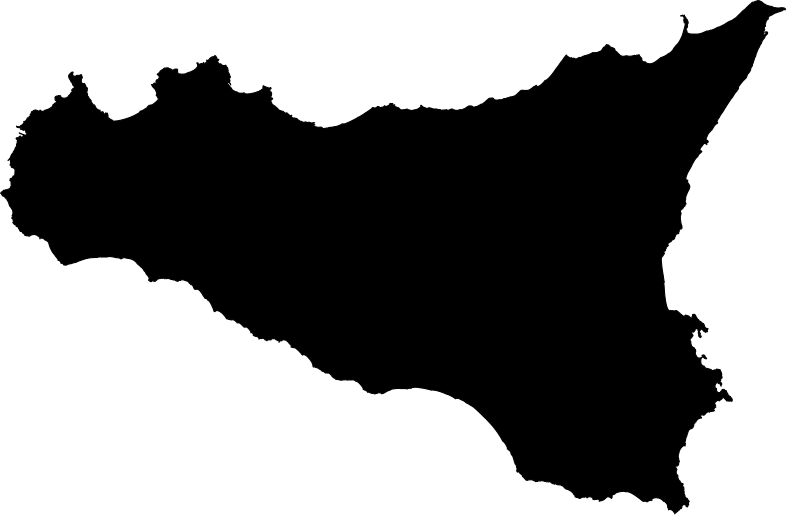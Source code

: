 <?xml version='1.0' encoding='utf-8'?>
<ipe version="70212" creator="miniipe"><ipestyle name="miniipe" /><page><layer name="my_layer" /><path stroke="black" fill="#000" layer="my layer">4809.1251221 1708.6345215000001 m 4809.275 1708.6404785 l  4809.3696533 1708.6367187 l  4809.46665040001 1708.5320312000001 l  4809.6129883 1708.4629883 l  4809.6870117 1708.4120117 l  4809.874609400001 1708.3597412000001 l  4810.0228271000005 1708.2812988 l  4810.1074462999995 1708.1899658 l  4810.2041260000005 1708.1275635 l  4810.2879883000005 1708.0879883 l  4810.425 1708.0154785 l  4810.4620116999995 1707.9370116999999 l  4810.6296387 1707.7310547 l  4810.7960449 1707.6332275 l  4810.8620605 1707.5619872999998 l  4810.887915 1707.5630127000002 l  4811.02644040001 1707.4677002 l  4811.248559600001 1707.4322998 l  4811.38701170001 1707.3370117 l  4811.4477539 1707.3083496000002 l  4811.5370605 1707.2119873 l  4811.5629395000005 1707.2130127 l  4811.5870116999995 1707.1870116999999 l  4811.7234375 1707.0797363 l  4811.9809082 1707.0079834 l  4812.1120117 1706.9620117 l  4812.468676799999 1706.8490967 l  4812.6879883 1706.7879883 l  4813.0120117 1706.6870116999999 l  4813.1378174 1706.6570557 l  4813.3896239999995 1706.667041 l  4813.6306396 1706.6250732 l  4813.9464844 1706.4827637 l  4814.0120117 1706.4120117 l  4814.0420898 1706.3841553 l  4814.2639404 1706.3139403999999 l  4814.5390869 1706.2174805 l  4814.6770996000005 1706.1846191 l  4814.7870605 1706.1889648 l  4814.8120604999995 1706.1619873 l  4815.0059814 1706.1696777 l  4815.162011699999 1706.1370117 l  4815.2879883000005 1706.1129883 l  4815.4710693 1706.059375 l  4815.681274400001 1706.0677002 l  4815.9187256 1706.0322998 l  4816.175 1706.0424561 l  4816.3852783 1706.0341309 l  4816.412011699999 1706.0629883000001 l  4816.712988300001 1706.0870117 l  4816.7370117 1706.1129883 l  4817.0169678 1706.1397949000002 l  4817.3573975 1706.1263184 l  4817.4810791 1706.1696533 l  4817.69904790001 1706.1240478999998 l  4817.9050049 1706.0847168 l  4817.987939500001 1706.0880127 l  4818.0129395 1706.0610352 l  4818.0870605 1706.0639648 l  4818.1120605 1706.0369873 l  4818.1625 1706.0389893 l  4818.241796900001 1706.0358397999998 l  4818.2870605 1705.9869873 l  4818.3129395000005 1705.9880127000001 l  4818.3370116999995 1705.9620117 l  4818.55009770001 1705.8420898 l  4818.591235399999 1705.6693359 l  4818.5846679999995 1705.5034424 l  4818.4870117 1705.4129883 l  4818.45 1705.3730225 l  4818.4129395 1705.4130127 l  4818.387060499999 1705.4119873 l  4818.3620605 1705.4389648 l  4818.3120604999995 1705.4369872999998 l  4818.2870605 1705.4639648 l  4817.976001 1705.4516357 l  4817.8548096 1705.4091553 l  4817.7879883000005 1705.3370117 l  4817.7011719 1705.2809814 l  4817.586230499999 1705.13479 l  4817.471875 1705.080835 l  4817.1870117 1705.0129883000002 l  4817.1629883000005 1704.9870116999998 l  4817.037011699999 1704.9379883000001 l  4817.0115723 1704.910498 l  4816.8120117 1704.8629883 l  4816.7879883000005 1704.8370117 l  4816.662011699999 1704.8129883000001 l  4816.3629883 1704.6870116999999 l  4816.2120116999995 1704.6629883 l  4816.1879883 1704.6370117 l  4815.9910889 1704.5901122999999 l  4815.9379883 1704.5620116999999 l  4815.8370116999995 1704.5379883 l  4815.7524658 1704.5083496 l  4815.5620117 1704.4629883 l  4815.5379883000005 1704.4370116999999 l  4815.3869385 1704.389209 l  4815.3880127 1704.3620360999998 l  4815.1973145 1704.3316406000001 l  4815.1129883 1704.2870117 l  4815.037011699999 1704.2629883000002 l  4814.823364299999 1704.1752197 l  4814.7879883000005 1704.1370117 l  4814.662011699999 1704.0879883 l  4814.6379883 1704.0620116999999 l  4814.5120117 1704.0129883000002 l  4814.4879883 1703.9870116999998 l  4814.4579102 1703.9591553 l  4814.3120117 1703.9129883 l  4814.2879883000005 1703.8870117 l  4814.162011699999 1703.8379883 l  4814.1379883 1703.8120116999999 l  4814.0870117000095 1703.7879883 l  4813.9210449 1703.6477295 l  4813.886328099999 1703.6102538999999 l  4813.7370117 1703.5629883000001 l  4813.7106689 1703.5345215 l  4813.6120117 1703.4879883 l  4813.587988300001 1703.4620117 l  4813.4620116999995 1703.4129883 l  4813.4129883000005 1703.3870117 l  4813.287011699999 1703.3379883 l  4813.2379883 1703.3120116999999 l  4813.0929199 1703.2660889 l  4812.9889404 1703.2110596 l  4812.88701170001 1703.1629883 l  4812.8629883 1703.1370117 l  4812.787011699999 1703.0879883 l  4812.7629883 1703.0620116999999 l  4812.7120116999995 1703.0379883 l  4812.6435059000005 1703.0017334 l  4812.571899400001 1702.85 l  4812.5120117 1702.7629883000002 l  4812.4602051 1702.6827393 l  4812.4630127 1702.612085 l  4812.4348877 1702.5589111 l  4812.3753662 1702.3090576 l  4812.4166992 1702.2309326 l  4812.411792000001 1702.1070312000002 l  4812.3543945 1701.9985596000001 l  4812.2508545 1701.9026367 l  4812.1120117 1701.8129883000001 l  4812.087988300001 1701.7870117 l  4812.037011699999 1701.7629883000002 l  4811.9807617 1701.7332031 l  4811.9379883 1701.6870116999999 l  4811.8860596 1701.6389404 l  4811.837988300001 1701.5870117 l  4811.7860596 1701.5389404 l  4811.7230957 1701.4709717 l  4811.6879883 1701.2870117 l  4811.6114746 1701.0257324000002 l  4811.6139893 1700.9625 l  4811.611792000001 1700.9070312000001 l  4811.5620117 1700.8129883000001 l  4811.5112061 1700.6824950999999 l  4811.5130127 1700.637085 l  4811.474047899999 1700.5634521000002 l  4811.4379883 1700.4870116999998 l  4811.412011699999 1700.4379883000001 l  4811.3879883 1700.3870117 l  4811.3620117 1700.3379883 l  4811.3358398 1700.0919188999999 l  4811.3392822000005 1700.0050049000001 l  4811.3910889 1699.9070800999998 l  4811.4653809 1699.6724854 l  4811.461499 1699.575 l  4811.4630127 1699.537085 l  4811.4324463 1699.4793456999998 l  4811.2620117 1699.4129883 l  4811.1387451 1699.3184569999999 l  4811.1129883 1699.2370116999998 l  4811.0660889 1699.1484131 l  4811.0094238 1699.0028809 l  4811.0130127 1698.912085 l  4810.9870117 1698.8629883 l  4810.9516357 1698.7511719 l  4811.0379883000005 1698.5879883 l  4811.1412353999995 1698.3691895000002 l  4811.13620610001 1698.2423096 l  4811.0057861000005 1698.0722412 l  4810.962988300001 1697.9370116999999 l  4810.9370117 1697.8879883000002 l  4810.9129883000005 1697.8120116999999 l  4810.88320310001 1697.7557617 l  4810.8370116999995 1697.7129883 l  4810.8129883 1697.5620116999999 l  4810.78701170001 1697.5129883000002 l  4810.7629883 1697.3370117 l  4810.7327148 1697.1924072 l  4810.7879883000005 1697.0879883 l  4810.8177246000005 1696.468335 l  4810.9879883 1696.3879883000002 l  4811.012060499999 1696.3619873 l  4811.075 1696.3644775 l  4811.2 1696.3595215 l  4811.2908447 1696.3631348000001 l  4811.3370116999995 1696.4129883 l  4811.4175537 1696.4649657999998 l  4811.4794678 1696.5318115 l  4811.4370117 1696.6120116999998 l  4811.398584 1696.6934569999999 l  4811.4642822000005 1696.788916 l  4811.517749 1696.7867919999999 l  4811.5870605 1696.7119873 l  4811.612939500001 1696.7130127 l  4811.6455565999995 1696.6778076 l  4811.7120116999995 1696.7129883 l  4811.7815186 1696.7457764 l  4811.8120117 1696.8224365 l  4811.68701170001 1696.8620116999998 l  4811.6629883000005 1697.0016357 l  4811.74450680001 1697.0401123 l  4811.825610399999 1697.1276366999998 l  4811.7814209 1697.3387450999999 l  4811.6951416 1697.3353271 l  4811.5389404 1697.3680175999998 l  4811.3582031 1697.3608398 l  4811.3129883 1697.3120116999999 l  4811.1879883 1697.2906982 l  4811.2379883 1697.3370117 l  4811.2848633 1697.3876221 l  4811.4379883 1697.4120117 l  4811.4700195000005 1697.4466063999998 l  4811.7611816 1697.435083 l  4811.8074707000005 1697.4850586 l  4812.0481934 1697.4346924000001 l  4812.1030518 1697.261377 l  4812.2563232 1697.0386719 l  4812.1870117 1696.9379883000001 l  4812.1629883000005 1696.8870117 l  4812.1110596 1696.7889404 l  4812.0629883 1696.6870116999999 l  4811.9881348 1696.5782715 l  4811.8870117 1696.5129883000002 l  4811.837988300001 1696.4370116999999 l  4811.7990479 1696.4009521 l  4811.7629883 1696.3620116999998 l  4811.7110596 1696.3139403999999 l  4811.6425537000005 1696.2399658 l  4811.5620117 1696.1879883000001 l  4811.517675800001 1696.1401122999998 l  4811.4129883000005 1695.9620117 l  4811.287011699999 1695.8879883000002 l  4811.2629883 1695.8370117 l  4811.2370117 1695.7879883 l  4811.1808105 1695.6688477 l  4811.1888916 1695.4646484 l  4811.1461914 1695.3427978999998 l  4811.0870117000095 1695.2879883 l  4811.0389404 1695.2360596 l  4810.9870117 1695.1879883000001 l  4810.962988300001 1695.1370117 l  4810.9004638999995 1695.0461914 l  4810.78701170001 1694.9629883 l  4810.757251 1694.9308594 l  4810.712988300001 1694.8370117 l  4810.617578099999 1694.7125977 l  4810.5240478999995 1694.6259521000002 l  4810.4879883 1694.5120117 l  4810.3925781 1694.3875977 l  4810.3068359 1694.3081787 l  4810.1697754 1693.9954834 l  4810.1259521 1693.8115478999998 l  4810.0870116999995 1693.7379883 l  4810.0629883 1693.6870116999999 l  4810.037011699999 1693.6379883000002 l  4809.9865479 1693.4260497999999 l  4809.8869873 1693.237915 l  4809.8880127 1693.212085 l  4809.8300537000005 1693.127832 l  4809.6906982 1692.9987305 l  4809.6379883 1692.8870117 l  4809.5870117000095 1692.8129883000001 l  4809.4660156 1692.6255859 l  4809.4379883 1692.5370117 l  4809.35466310001 1692.3186768 l  4809.3129883 1692.1870116999999 l  4809.2740478999995 1692.1134521000001 l  4809.2379883 1692.0370117 l  4809.1710692999995 1691.9105957 l  4808.9620116999995 1691.6379883000002 l  4808.9379883 1691.5870117 l  4808.8370116999995 1691.4129883 l  4808.7961914 1691.3264404 l  4808.733667 1691.0640137 l  4808.6369873 1690.9379395 l  4808.6389404 1690.8884277 l  4808.5870116999995 1690.8129883000001 l  4808.51081540001 1690.6172852 l  4808.5139404 1690.5384276999998 l  4808.4620116999995 1690.4629883 l  4808.4379883 1690.4120117 l  4808.4082031 1690.3557617 l  4808.3454834 1690.2976562000001 l  4808.2629883 1690.0370117 l  4808.164965800001 1689.9092285 l  4808.282836900001 1689.8535889 l  4808.1885741999995 1689.7662354 l  4808.1629883000005 1689.7120117 l  4808.1120117 1689.6379883000002 l  4808.0861816 1689.5832275 l  4808.0880127 1689.5371094 l  4807.9841553 1689.2842773 l  4807.9915771000005 1689.09729 l  4807.9620116999995 1689.0129883000002 l  4807.935449199999 1688.9014648 l  4807.9380126999995 1688.8371094 l  4807.9062988 1688.7466553 l  4807.8620117 1688.6629883 l  4807.8259521 1688.5865479 l  4807.7869873 1688.512915 l  4807.7880127 1688.487085 l  4807.7620117 1688.4379883000001 l  4807.7379883 1688.3870117 l  4807.6547363 1688.2784668000002 l  4807.587988300001 1688.1370117 l  4807.4572998 1687.9564453 l  4807.4638672 1687.7904297 l  4807.4370117 1687.6879883000001 l  4807.4129883000005 1687.5870117 l  4807.3869873 1687.4878418 l  4807.3881348 1687.4588135 l  4807.3312988 1687.2966552999999 l  4807.2740478999995 1687.1884521000002 l  4807.2259521000005 1687.0865479 l  4807.163208 1686.9679932 l  4807.13461910001 1686.8479003999998 l  4807.1392577999995 1686.7308838 l  4807.036083999999 1686.4605225 l  4807.0380127 1686.4121094 l  4807.0062988 1686.3216553 l  4806.9620116999995 1686.2379883 l  4806.9379883 1686.1870116999999 l  4806.912011699999 1686.1379883000002 l  4806.8879883 1686.0370117 l  4806.8620117 1685.9879883 l  4806.837988300001 1685.9370116999999 l  4806.8120117 1685.8879883000002 l  4806.7879883000005 1685.8370117 l  4806.7610596 1685.7861572 l  4806.7630127 1685.7371581999998 l  4806.7077637 1685.4942871 l  4806.7144775 1685.325 l  4806.7100586 1685.2131348 l  4806.5620117 1685.0379883 l  4806.5379883000005 1684.9870116999998 l  4806.4800537 1684.902832 l  4806.4110596 1684.8389404 l  4806.321899400001 1684.65 l  4806.2155273 1684.4954102000002 l  4806.1879883 1684.4370116999999 l  4806.1619873 1684.387915 l  4806.1631348 1684.3588135 l  4806.1120117 1684.2129883 l  4806.087988300001 1684.0824707 l  4806.1380127 1683.987915 l  4806.1363525 1683.9459961 l  4806.0620117 1683.8379883 l  4806.018139600001 1683.7449706999998 l  4805.9796875 1683.5436035 l  4805.9370117 1683.4629883 l  4805.9129883000005 1683.4120117 l  4805.8610596 1683.3365723000002 l  4805.8630127 1683.2870604999998 l  4805.6610596 1683.0116455000002 l  4805.6630127 1682.9620605 l  4805.5901123 1682.8945068 l  4805.5614258000005 1682.8337646000002 l  4805.5120117 1682.7879883 l  4805.4553467 1682.7268066 l  4805.4129883000005 1682.6370117 l  4805.3610596 1682.5889404 l  4805.3129883 1682.5370117 l  4805.2120116999995 1682.4629883 l  4805.1759521 1682.4240478999998 l  4805.1119141 1682.3647217 l  4805.1130127 1682.3370605 l  4805.061059600001 1682.2889404 l  4805.0026367 1682.2258545 l  4804.9102051 1682.0827393 l  4804.9130127 1682.0121093999999 l  4804.8496337999995 1681.8312988 l  4804.78701170001 1681.7129883 l  4804.7629883 1681.63701170001 l  4804.7370117 1681.5629883000001 l  4804.6854004 1681.3778075999999 l  4804.68898930001 1681.28750000001 l  4804.6858398 1681.2082031 l  4804.6370117 1681.1629883 l  4804.5774902 1681.0987305 l  4804.4873779 1680.9078125 l  4804.412011699999 1680.8379883 l  4804.3639404 1680.7860596 l  4804.3120117 1680.7379883 l  4804.2639404 1680.6860596000001 l  4804.2120116999995 1680.6379883000002 l  4804.1879883 1680.6120116999998 l  4804.1360596 1680.5639403999999 l  4804.063940399999 1680.4860596 l  4804.0120117 1680.4379883000001 l  4803.9379883 1680.3370117 l  4803.912011699999 1680.3129883000001 l  4803.8879883 1680.28701170001 l  4803.7034912 1680.1307373 l  4803.6629883000005 1680.0870117 l  4803.6087646000005 1680.0614258 l  4803.5509521 1679.9990478999998 l  4803.4860596 1679.9389403999999 l  4803.4139404 1679.8610596 l  4803.3620117 1679.8129883000001 l  4803.2879883000005 1679.6870116999999 l  4803.2360596 1679.6389404 l  4803.1879883 1679.5870117 l  4803.1163817999995 1679.5207031 l  4802.9023437999995 1679.2484863 l  4802.8370116999995 1679.1879883000001 l  4802.7525391 1679.0571533 l  4802.6120117 1678.8629883 l  4802.5629883 1678.7870117 l  4802.5240478999995 1678.7509521000002 l  4802.4879883 1678.7120117 l  4802.436059600001 1678.6639404 l  4802.3639404 1678.5860596 l  4802.3070312 1678.5333496 l  4802.2379883 1678.3870117 l  4802.186059600001 1678.3389404 l  4802.1276367 1678.2758545 l  4802.0134521 1678.0990479 l  4801.8860596 1677.9139404 l  4801.837988300001 1677.8120116999999 l  4801.755908200001 1677.6779784999999 l  4801.6845947 1677.5268555 l  4801.714209 1677.0429443 l  4801.7118652 1676.9841552999999 l  4801.6360596 1676.9139404 l  4801.511328099999 1676.7793213 l  4801.5130127 1676.737085 l  4801.44458010001 1676.6376465 l  4801.3370116999995 1676.5379883 l  4801.2971436 1676.4949219 l  4801.2430176 1676.3240234 l  4801.0619873000005 1676.0879395000002 l  4801.0630126999995 1676.062085 l  4801.0004639 1675.9711914 l  4800.88701170001 1675.8879883000002 l  4800.8389404 1675.8360596 l  4800.7869873 1675.7879395 l  4800.788085900001 1675.7602783 l  4800.7110596 1675.6889403999999 l  4800.6389404 1675.6110596 l  4800.5870117000095 1675.5629883000001 l  4800.5112549000005 1675.4812012 l  4800.5139404 1675.4133545 l  4800.3120117 1675.1379883000002 l  4800.2864258 1675.0837646000002 l  4800.224047899999 1675.0259521 l  4800.182251 1674.9808593999999 l  4800.1379883 1674.8870117 l  4800.0619873000005 1674.7879395 l  4800.063940399999 1674.7383544999998 l  4799.8619873 1674.4629395000002 l  4799.8639404 1674.4133789 l  4799.7370117 1674.2379883 l  4799.712988300001 1674.1870116999999 l  4799.6619873 1674.112915 l  4799.6630127 1674.0870605 l  4799.5870116999995 1673.9879883 l  4799.5614258000005 1673.9337646000001 l  4799.5120117 1673.8879883000002 l  4799.462988300001 1673.8120116999999 l  4799.4370117 1673.7879883 l  4799.4129883000005 1673.7370116999998 l  4799.3480713 1673.6427002 l  4799.2620117 1673.5629883000001 l  4799.2259521000005 1673.5240479 l  4799.1619141 1673.4647217000002 l  4799.163085900001 1673.4352783 l  4799.093359400001 1673.3706787 l  4798.9503174 1673.1966309 l  4798.8869873 1673.1379395000001 l  4798.888623 1673.0969482 l  4798.7134033 1672.8423096000001 l  4798.686792 1672.7582764 l  4798.461914099999 1672.4650146000001 l  4798.4630859 1672.4352783 l  4798.388574199999 1672.3662353999998 l  4798.3629883 1672.3120116999999 l  4798.303100599999 1672.225 l  4798.2325928 1672.0756104 l  4798.0119873 1671.7879395 l  4798.0130127 1671.762085 l  4797.8870117 1671.5879883 l  4797.8629883 1671.5370117 l  4797.8120117 1671.4629883 l  4797.7879883000005 1671.4120117 l  4797.5870116999995 1671.1379883000002 l  4797.5629883 1671.0870117 l  4797.5120117 1671.0129883000002 l  4797.46003420001 1670.9324463 l  4797.412011699999 1670.8879883000002 l  4797.3611328 1670.8091797 l  4797.3630127 1670.762085 l  4797.2949951 1670.6335693 l  4797.1618896 1670.4401366999998 l  4797.163085900001 1670.4099853999999 l  4796.9369141 1670.1150146000002 l  4796.9380126999995 1670.087085 l  4796.8870117 1670.0129883000002 l  4796.8629883 1669.9620117 l  4796.811059600001 1669.9139404 l  4796.7103027 1669.8051758000001 l  4796.7130127 1669.737085 l  4796.662011699999 1669.6629883 l  4796.5921387 1669.5547363 l  4796.4478516 1669.2490478999998 l  4796.3369873 1669.087915 l  4796.3380127 1669.0620605 l  4796.0869873 1668.7379395 l  4796.08801270001 1668.712085 l  4796.0620117 1668.6629883 l  4796.0379883000005 1668.6120116999998 l  4795.9425781 1668.4875977000002 l  4795.8619873 1668.4129395 l  4795.8637939 1668.3675537000001 l  4795.6490478999995 1668.1134521000001 l  4795.6129883 1668.0370117 l  4795.5870116999995 1668.0129883000002 l  4795.5379883000005 1667.9370116999999 l  4795.412011699999 1667.7629883000002 l  4795.3452637 1667.6215332 l  4795.1897217 1667.4186768 l  4795.0775635 1667.1810547 l  4794.9860352 1667.0616943 l  4794.9880127 1667.0120605 l  4794.954541 1666.9810547 l  4794.8629883 1666.7870117 l  4794.8120117 1666.7129883 l  4794.775952100001 1666.6365478999999 l  4794.589721699999 1666.3936768 l  4794.5629883 1666.3370117 l  4794.5050537 1666.252832 l  4794.4385741999995 1666.1912353999999 l  4794.4129883000005 1666.1370117 l  4794.353100599999 1666.05 l  4794.2879883000005 1665.9120117 l  4794.2120116999995 1665.8129883000001 l  4794.1592773 1665.7312987999999 l  4794.1630127 1665.637085 l  4794.1370117 1665.5879883 l  4794.1129883 1665.5370117 l  4794.0870116999995 1665.4879883 l  4794.0446777 1665.3982666 l  4793.96459960001 1665.0293701 l  4794.0265869 1664.9122559 l  4794.2385986 1664.7875977 l  4794.1990479 1664.7509521000002 l  4794.1549561 1664.6116943000002 l  4794.0869873 1664.512915 l  4794.0885742 1664.4727051 l  4793.9620116999995 1664.4129883 l  4793.9379883 1664.3870117 l  4793.788671900001 1664.3397461000002 l  4793.7629883 1664.3120116999999 l  4793.5908203 1664.2710205 l  4793.5629883 1664.2120117 l  4793.5240478999995 1664.1759521000001 l  4793.4639404 1664.1110596 l  4793.41201170001 1664.0629883000001 l  4793.3879883 1664.0370117 l  4793.2916504000095 1663.9477539 l  4793.2629883 1663.8870117 l  4793.2332031 1663.8307616999998 l  4793.1610596 1663.7639404 l  4793.1129883 1663.7120117 l  4793.007739299999 1663.6348389 l  4792.9379883 1663.4870116999998 l  4792.827148400001 1663.3259521000002 l  4792.7379883 1663.1370117 l  4792.6651123 1663.0695068 l  4792.6379883 1663.0120117 l  4792.5700439 1662.9133057 l  4792.5379883000005 1662.8120116999999 l  4792.5013184 1662.7427246 l  4792.38654790001 1662.5759521000002 l  4792.2973389 1662.4378174 l  4792.2379883 1662.3120116999999 l  4792.2062988 1662.2521728999998 l  4792.1240479 1662.1759521000001 l  4792.0759521 1662.1240478999998 l  4792.0240478999995 1662.0759521000002 l  4791.9879883 1662.0370117 l  4791.8870117 1661.9629883 l  4791.8509521000005 1661.9240478999998 l  4791.7990479 1661.8759521000002 l  4791.7269043 1661.7980957 l  4791.662011699999 1661.7379883 l  4791.5523438 1661.5984862999999 l  4791.4869873 1661.5379395 l  4791.4880859 1661.5102783 l  4791.4240479 1661.4509521000002 l  4791.3519043 1661.3730957 l  4791.287011699999 1661.3129883000001 l  4791.2509521 1661.2740479 l  4791.1869141 1661.2147217000002 l  4791.1880126999995 1661.187085 l  4791.1300537 1661.102832 l  4791.061059600001 1661.0389404 l  4790.9534424 1660.9227783 l  4790.90095210001 1660.8115478999998 l  4790.7140625 1660.5678467 l  4790.6379883 1660.3870117 l  4790.6120117 1660.3379883 l  4790.5364014 1660.1777344 l  4790.5379883000005 1660.1375 l  4790.5363525 1660.0959961 l  4790.4620116999995 1659.9879883 l  4790.4379883 1659.9370116999999 l  4790.3859619 1659.8387206999998 l  4790.38801270001 1659.787085 l  4790.287011699999 1659.6129883 l  4790.2553467 1659.5458740000001 l  4790.1903076 1659.3404053 l  4790.1370117 1659.2629883000002 l  4790.084472699999 1659.1516113 l  4790.0915771 1658.97229 l  4790.0431396 1658.8341063999999 l  4790.095752 1658.6333496 l  4790.2253662 1658.4449706999999 l  4790.535034199999 1658.3777588 l  4790.6298828 1658.3275879 l  4790.662011699999 1658.2696288999998 l  4790.5299316 1658.2278076 l  4790.567627 1658.0112061 l  4790.6611815999995 1658.014917 l  4790.6873291 1657.9866943000002 l  4790.7388427999995 1658.0139404 l  4790.7898926 1658.0119141 l  4790.8370116999995 1657.9120117 l  4790.8932373 1657.8599365 l  4790.8824707 1657.8129883000001 l  4790.7300293 1657.8936523 l  4790.5546875 1657.8866943 l  4790.4110596 1657.8363525 l  4790.4157959 1657.7168701 l  4790.5379883000005 1657.6379883000002 l  4790.5870116999995 1657.5693848 l  4790.484301799999 1657.5379883 l  4790.3929443 1657.6365967000002 l  4790.3019531 1657.6620117 l  4790.1601562000005 1657.5089844 l  4790.1637451 1657.4187012 l  4790.238916 1657.2356934 l  4790.2350342 1657.1380127 l  4790.300952100009 1657.0134521000002 l  4790.339453099999 1656.9318603999998 l  4790.3343018 1656.8629883 l  4790.1858398 1657.0232177999999 l  4790.0870116999995 1657.0870117 l  4790.0629883 1657.1129883 l  4789.9373779 1657.2051025 l  4789.7370117 1657.2370116999998 l  4789.6629883000005 1657.2629883000002 l  4789.5090332 1657.3117187 l  4789.462988300001 1657.2620117 l  4789.287011699999 1657.2379883 l  4789.1927002 1657.1730713 l  4789.0974609 1657.0702637 l  4788.962988300001 1656.8620116999998 l  4788.9050537 1656.777832 l  4788.8360596 1656.7139404 l  4788.7767822000005 1656.6499512 l  4788.7308838 1656.4572753999998 l  4788.6304932 1656.4098877000001 l  4788.5629883 1656.3370117 l  4788.4617676 1656.24326170001 l  4788.4639404 1656.1888428 l  4788.433203099999 1656.1307617 l  4788.3480957 1656.0519043000002 l  4788.275952100001 1655.9740479 l  4788.2135742 1655.9162353999998 l  4788.1844727 1655.8545898 l  4788.0870116999995 1655.7129883 l  4788.006347699999 1655.5420166 l  4787.9059082 1655.3779785 l  4787.8584473 1655.2774169999998 l  4787.8729736000105 1654.9108154 l  4787.941796900001 1654.7807616999999 l  4788.0658447000005 1654.6658447 l  4788.162011699999 1654.5620116999999 l  4788.2906982 1654.4879883 l  4788.3527832 1654.5549805 l  4788.3898192999995 1654.5870117 l  4788.4370117 1654.4870116999998 l  4788.5139648 1654.3866943 l  4788.5112793 1654.3194092 l  4788.3616211 1654.2720215 l  4788.3630127 1654.2370604999999 l  4788.287011699999 1654.1379883000002 l  4788.2629883 1654.0870117 l  4788.1986084 1653.9653809 l  4788.1119873 1653.9379639 l  4788.1135254 1653.8990723000002 l  4787.9893311 1653.8404785 l  4787.962988300001 1653.8120116999999 l  4787.9110596 1653.7639404 l  4787.8629883 1653.7120117 l  4787.7620117 1653.6379883000002 l  4787.7379883 1653.5870117 l  4787.662011699999 1653.5379883 l  4787.6379883 1653.5120117 l  4787.5860596 1653.4639404 l  4787.5379883000005 1653.4120117 l  4787.4730957 1653.3519043000001 l  4787.4072510000005 1653.2808594 l  4787.3629883 1653.1870116999999 l  4787.2490479 1653.0384521 l  4787.212988300001 1652.9620117 l  4787.1869873000005 1652.912915 l  4787.1879883 1652.8875 l  4787.18630370001 1652.8451172 l  4787.001440399999 1652.4957031000001 l  4786.9074463 1652.4350342 l  4786.8629883 1652.3870117 l  4786.7620117 1652.3129883000001 l  4786.7379883 1652.2870117 l  4786.662011699999 1652.2379883 l  4786.6364258 1652.1837646000001 l  4786.5740479 1652.1259521000002 l  4786.5379883000005 1652.0870117 l  4786.4860596 1652.0389404 l  4786.3613281 1651.9043213 l  4786.3630859 1651.8602783 l  4786.292334 1651.794751 l  4786.114917000001 1651.5691406 l  4786.087988300001 1651.5120117 l  4786.0620117 1651.4879883 l  4786.0379883000005 1651.4370116999999 l  4785.9730957 1651.3769043 l  4785.8711914 1651.2669188999998 l  4785.813940399999 1651.0860596 l  4785.662011699999 1650.8879883000002 l  4785.6153076 1650.7404053 l  4785.5620117 1650.6629883 l  4785.5379883000005 1650.6120116999998 l  4785.5120117 1650.5629883000001 l  4785.4879883 1650.5120117 l  4785.4620116999995 1650.4629883 l  4785.4379883 1650.3870117 l  4785.3640137 1650.3185059 l  4785.236645499999 1650.1212646000001 l  4785.23852540001 1650.0741455000002 l  4785.12146 1649.9040283 l  4785.0361572 1649.7589355 l  4785.0389404 1649.6884277 l  4784.9870117 1649.6129883 l  4784.8382813 1649.2821044999998 l  4784.74904790001 1649.1134521000001 l  4784.7111816 1649.0332275 l  4784.71301270001 1648.987085 l  4784.662011699999 1648.9129883 l  4784.510791000001 1648.6679932 l  4784.513110399999 1648.6098633000001 l  4784.41201170001 1648.4629883 l  4784.3879883 1648.4120117 l  4784.349047899999 1648.3384521 l  4784.3078125 1648.2510742 l  4784.162011699999 1648.0129883000002 l  4784.0379883000005 1647.7870117 l  4783.9620116999995 1647.6629883 l  4783.9379883 1647.6120116999998 l  4783.8131348 1647.3967773 l  4783.6619873 1647.187915 l  4783.6639404 1647.1388428 l  4783.6370117 1647.0879883 l  4783.611425800001 1647.0337646 l  4783.554541 1646.9810547 l  4783.4218994 1646.7 l  4783.3620117 1646.6129883 l  4783.3259521 1646.5365479 l  4783.2869873 1646.462915 l  4783.2889404 1646.4138427999999 l  4783.2620117 1646.3629883 l  4783.160644500001 1646.1220459 l  4783.1630127 1646.0621094 l  4783.042480499999 1645.7859375 l  4782.996948200001 1645.5947265999998 l  4782.91201170001 1645.3879883000002 l  4782.8879883 1645.2870117 l  4782.83342290001 1645.1006348 l  4782.784228500001 1645.0076904 l  4782.7894775 1644.875 l  4782.781542999999 1644.675 l  4782.7950195 1644.3355712999999 l  4782.8442139 1644.1951904 l  4783.0148438 1644.1626221000001 l  4782.8866211 1644.1220215 l  4782.8914307000005 1644.0009521000002 l  4782.9441162 1643.9013671999999 l  4783.2390137 1643.9130615000001 l  4783.2368652 1643.8590576 l  4783.1123779 1643.8639893 l  4783.087988300001 1643.7937012 l  4783.21755370001 1643.7100342 l  4783.3106689 1643.6095215 l  4783.3589354999995 1643.6616211 l  4783.3925537000005 1643.8726562000002 l  4783.3852051 1644.0577881 l  4783.4 1644.1 l  4783.4348145 1644.067749 l  4783.4443848 1643.8264893 l  4783.4125488 1643.65979 l  4783.3619873 1643.6129395 l  4783.3630127 1643.5870605 l  4783.2879883000005 1643.5175293 l  4783.3120117 1643.4370116999999 l  4783.3509521000005 1643.3634521000001 l  4783.425756799999 1643.2049316 l  4783.6126221 1642.9837891 l  4783.712988300001 1642.8379883 l  4783.7595215 1642.7393311 l  4783.8114258000005 1642.6912353999999 l  4783.8583739999995 1642.5917725 l  4783.9489258 1642.4737061 l  4784.037011699999 1642.2870117 l  4784.1034424 1642.161499 l  4784.1831787 1641.9340088 l  4784.18884280001 1641.7911621 l  4784.162011699999 1641.6629883 l  4784.1369141 1641.3747314 l  4784.037011699999 1641.1129883 l  4783.9543945000005 1640.852002 l  4783.8870117 1640.6879883000001 l  4783.860815399999 1640.6051758 l  4783.81201170001 1640.5129883000002 l  4783.7879883000005 1640.4620117 l  4783.688403300001 1640.3173096 l  4783.6629883000005 1640.2370116999998 l  4783.56552730001 1640.0954102 l  4783.5379883000005 1640.0370117 l  4783.4869873 1639.962915 l  4783.4889404 1639.9138427999999 l  4783.4490479 1639.8384521 l  4783.4129883000005 1639.7620117 l  4783.3870117 1639.7129883 l  4783.2629883 1639.4120117 l  4783.2370117 1639.3629883 l  4783.212988300001 1639.3120116999999 l  4783.1618896 1639.2154785 l  4783.1639404 1639.1634276999998 l  4783.1120117 1639.0879883 l  4783.0629883 1638.9620117 l  4783.013207999999 1638.8679932 l  4782.968212899999 1638.6790771 l  4782.9129883000005 1638.5620116999999 l  4782.8870117 1638.5129883000002 l  4782.8549561 1638.3783691 l  4782.7381836 1638.0940918000001 l  4782.712988300001 1637.9620117 l  4782.6379883 1637.7480469 l  4782.6870117 1637.5620116999999 l  4782.7192383 1637.4700928 l  4782.711499 1637.275 l  4782.7131348 1637.2338135 l  4782.6391113 1637.0226318 l  4782.587988300001 1636.7870117 l  4782.5145752 1636.5776366999999 l  4782.510498 1636.4742675999998 l  4782.53796390001 1636.0733887000001 l  4782.6299561 1636.0299561000002 l  4782.6980957000005 1635.8855956999998 l  4782.8116699 1635.6709473 l  4782.8136963 1635.6199706999998 l  4782.7788086 1635.4735596 l  4782.7348876999995 1635.3804931999998 l  4782.6417969 1635.2942383000002 l  4782.61201170001 1635.2379883 l  4782.587988300001 1635.1870116999999 l  4782.5142577999995 1635.1187256 l  4782.462988300001 1634.9870116999998 l  4782.4119873 1634.8628906000001 l  4782.4145508 1634.7985352 l  4782.3804688 1634.6555664 l  4782.2193603999995 1634.7120117 l  4782.149877899999 1634.6828857 l  4782.087988300001 1634.5870117 l  4782.0381348 1634.5408447 l  4782.037011699999 1634.5125 l  4782.0381104 1634.4847168000001 l  4781.8870117 1634.2379883 l  4781.8512451 1634.1621826 l  4781.741894500001 1633.9761475 l  4781.5905762 1633.8128418000001 l  4781.5120117 1633.7879883 l  4781.4848876999995 1633.7304932 l  4781.41201170001 1633.6629883 l  4781.3879883 1633.6370117 l  4781.3074463 1633.5850342 l  4781.2629883 1633.5370117 l  4781.113671900001 1633.4897461 l  4781.087988300001 1633.4620117 l  4780.9810791 1633.3929931999999 l  4780.9379883 1633.2120117 l  4780.912011699999 1633.1379883000002 l  4780.8653076 1632.9904053 l  4780.7629883 1632.8416992 l  4780.787011699999 1632.7120117 l  4780.904126 1632.5593018 l  4780.9370117 1632.3870117 l  4780.9769043 1632.3116455000002 l  4781.059985399999 1632.1093994 l  4781.0129883 1631.9120117 l  4780.9610596 1631.7639404 l  4780.9129883000005 1631.6120116999998 l  4780.8737061 1631.5 l  4780.9208252 1631.365625 l  4780.764502 1631.2207764 l  4780.73454590001 1631.0487793 l  4780.764184600001 1630.9551758 l  4780.8620117 1630.7702881 l  4780.837988300001 1630.6620117 l  4780.8019042999995 1630.6286133 l  4780.7386475 1630.3262451 l  4780.803149400001 1630.0800537 l  4780.837988300001 1629.8129883000001 l  4780.8622314 1629.4588623 l  4780.936792 1629.3179687000002 l  4780.9385010000005 1629.275 l  4780.9298584 1629.0574463 l  4780.9688965 1628.9460693 l  4780.9245605 1628.6914062 l  4780.9620116999995 1628.6120116999998 l  4781.0302489999995 1628.5128662 l  4781.0671631 1628.37202150001 l  4781.11201170001 1628.1370117 l  4781.1567626999995 1628.0955811000001 l  4781.2230957 1627.7480957 l  4781.3305176 1627.6485596 l  4781.3620117 1627.2870117 l  4781.4041016 1627.1669434 l  4781.3629883 1627.0370117 l  4781.3333008 1626.9809326 l  4781.34382320001 1626.7156006 l  4781.287011699999 1626.6629883 l  4781.2389404 1626.6110596 l  4781.1870117 1626.5629883000001 l  4781.1175293 1626.4879883 l  4781.0870116999995 1626.5120117 l  4781.0109863 1626.6156982 l  4780.7863037 1626.5799072 l  4780.7883545 1626.5287354 l  4780.7070801 1626.4028809 l  4780.6370117 1626.3379883 l  4780.6129883 1626.3120116999999 l  4780.5429199 1626.2471191 l  4780.4879883 1626.1620117 l  4780.4549072 1626.1313721000001 l  4780.3406006 1625.8318604000099 l  4780.398291 1625.778418 l  4780.337988300001 1625.5620116999999 l  4780.237329099999 1625.4157471 l  4780.212988300001 1625.1870116999999 l  4780.182373 1625.1291992 l  4780.1906494 1624.9208496 l  4780.0656006 1624.7858887 l  4779.8827148 1624.7931396000001 l  4779.6026611 1624.7548584 l  4779.5606689 1624.7095215 l  4779.4620116999995 1624.6629883 l  4779.4259521 1624.6240478999998 l  4779.2740478999995 1624.5759521000002 l  4779.2379883 1624.5370117 l  4779.1370117 1624.4629883 l  4779.1129883 1624.4370116999999 l  4779.0343994 1624.364209 l  4779.0620117 1624.1620117 l  4779.1287598 1624.0650391 l  4778.9638184000005 1624.0335449000002 l  4778.961499 1623.975 l  4778.9665527 1623.8475830000002 l  4778.9379883 1623.7870117 l  4778.912011699999 1623.7379883 l  4778.8864258 1623.6837646000001 l  4778.8135741999995 1623.6162353999998 l  4778.7879883000005 1623.5620116999999 l  4778.7151123 1623.4243408 l  4778.6756348 1623.1975830000001 l  4778.73701170001 1623.1406982 l  4778.6998779 1623.0578125 l  4778.5759521 1622.9240478999998 l  4778.537011699999 1622.8879883000002 l  4778.5129883 1622.8620116999998 l  4778.4143311 1622.8154785 l  4778.3522217 1622.7484375 l  4778.2629883 1622.6870116999999 l  4778.0114258 1622.6569336 l  4777.9110596 1622.5639403999999 l  4777.8629883 1622.5120117 l  4777.7620117 1622.4379883000001 l  4777.7259521000005 1622.3990479 l  4777.64843750001 1622.3272217 l  4777.5381836 1622.1669921999999 l  4777.536499 1622.125 l  4777.5391113 1622.0593994 l  4777.4620116999995 1621.9879883 l  4777.4294922 1621.9528564 l  4777.2620117 1621.9129883 l  4777.1884521 1621.8740478999998 l  4777.1120117 1621.8379883 l  4777.087988300001 1621.8120116999999 l  4776.95979 1621.7875488 l  4776.900952100001 1621.7240479 l  4776.7841553 1621.6158447 l  4776.6445801 1621.4651855 l  4776.4626953 1621.4119385 l  4776.2372559000005 1621.4380615 l  4776.1433838 1621.4051514 l  4776.1019043 1621.4499268 l  4776.0129883 1621.3675293000001 l  4776.05415040001 1621.2725098 l  4776.111181599999 1621.2109619 l  4776.2561279 1621.2166992 l  4776.287011699999 1621.0870117 l  4776.3202637 1621.0242187000001 l  4776.3620117 1620.7620117 l  4776.4370117 1620.54804690001 l  4776.4129883000005 1620.4870116999998 l  4776.3740479 1620.4509521000002 l  4776.3259521 1620.3990479 l  4776.2740478999995 1620.3509521 l  4776.2379883 1620.3120116999999 l  4776.1730957 1620.2519043 l  4776.1129883 1620.1870116999999 l  4776.0870116999995 1620.1629883 l  4776.048779299999 1620.1217041 l  4775.737085 1620.0720459 l  4775.6601074 1619.9602051 l  4775.6629883000005 1619.8875 l  4775.6591797 1619.7911621 l  4775.736425800001 1619.6789062 l  4775.6870117 1619.5379883 l  4775.6629883000005 1619.46201170001 l  4775.6370117 1619.4129883 l  4775.601635700001 1619.3379883 l  4775.5620117 1619.3620116999998 l  4775.5028809000005 1619.4258544999998 l  4775.4543213 1619.380835 l  4775.4111815999995 1619.1331543000001 l  4775.4215332 1618.8720947 l  4775.3599609 1618.6512206999998 l  4775.2620117 1618.5879883 l  4775.2224121 1618.5452148 l  4775.0870116999995 1618.5129883000002 l  4775.0629883 1618.4870116999998 l  4774.9028809 1618.4564697 l  4774.8120117 1618.3379883 l  4774.7879883000005 1618.2870117 l  4774.7379883 1618.1925293000002 l  4774.7759033 1618.1049561 l  4774.8980957 1617.9730957 l  4774.99377440001 1617.8844482 l  4775.0379883000005 1617.5879883 l  4775.05 1617.5 l  4775.0125244 1617.5347168 l  4774.9411133 1617.8637451 l  4774.8620117 1617.9370116999999 l  4774.7925293 1618.0120117 l  4774.6379883 1617.9658691 l  4774.6894287000005 1617.5297363 l  4774.7620117 1617.3925293 l  4774.7275635000005 1617.3129883000001 l  4774.6301025 1617.3487305 l  4774.587988300001 1617.4379883000001 l  4774.5368896 1617.5345215 l  4774.5379883000005 1617.5625 l  4774.5368896 1617.5904785 l  4774.5999512 1617.7096436000002 l  4774.543359400001 1617.8295653999999 l  4774.4625977 1617.7868164 l  4774.31936040001 1617.8370117 l  4774.23701170001 1617.8129883000001 l  4774.212988300001 1617.7870117 l  4774.1630614999995 1617.7407715 l  4774.21357420001 1617.6337646000002 l  4774.3812988 1617.4783447 l  4774.4370117 1617.3193603999998 l  4774.3629883 1617.2620117 l  4774.2885742 1617.2269043000001 l  4774.2864258 1617.1727538999999 l  4774.316064500001 1616.9866211 l  4774.3620605 1616.9369872999998 l  4774.5398682000005 1616.944043 l  4774.662011699999 1616.9053711000001 l  4774.6341797000105 1616.8552002000001 l  4774.391015599999 1616.8648437000002 l  4774.341796900009 1616.8192383 l  4774.3119873000005 1616.762915 l  4774.3171387 1616.632666 l  4774.1490478999995 1616.4134521 l  4774.1129883 1616.3370117 l  4774.037011699999 1616.2379883 l  4774.0129883 1616.1870116999999 l  4773.963207999999 1616.0929687 l  4773.9605225 1616.025 l  4773.9636963 1615.9449706999999 l  4773.9379883 1615.8370117 l  4773.9068359 1615.7181396 l  4773.915966799999 1615.4875 l  4773.908764600001 1615.3057373 l  4773.9428467 1615.1099854 l  4773.9337646 1614.8807373 l  4773.962988300001 1614.7129883 l  4773.9870117 1614.3370117 l  4774.017627 1614.2791992 l  4774.0069824 1614.0110596 l  4774.0379883000005 1613.8629883 l  4774.0620117 1613.5620116999999 l  4774.087988300001 1613.4379883000001 l  4774.1120117 1613.0870117 l  4774.1379883 1613.0129883000002 l  4774.162011699999 1612.6120116999998 l  4774.1879883 1612.5629883000001 l  4774.2120116999995 1612.2370116999998 l  4774.2379883 1612.1629883 l  4774.2620117 1611.8870117 l  4774.3129883 1611.6129883 l  4774.3370116999995 1611.4370116999999 l  4774.386792 1611.1991943 l  4774.412011699999 1610.9620117 l  4774.4379883 1610.8879883000002 l  4774.4723877 1610.5287598000002 l  4774.5129883 1610.4129883 l  4774.5513184 1610.0925781 l  4774.587988300001 1609.9879883 l  4774.6120117 1609.7370116999998 l  4774.6379883 1609.6129883 l  4774.6723876999995 1609.2537598000001 l  4774.7165771 1609.12771 l  4774.7106201 1608.9777344 l  4774.7370117 1608.8120116999999 l  4774.7629883 1608.7629883000002 l  4774.7951416 1608.3939453 l  4774.837988300001 1608.3129883000001 l  4774.8620117 1608.0370117 l  4774.8879883 1607.9129883 l  4774.912011699999 1607.7120117 l  4774.9781982 1607.4594482 l  4774.9886963 1607.1947754 l  4774.8620117 1607.1129883 l  4774.837988300001 1607.0370117 l  4774.775 1606.9 l  4774.775 1606.875 l  4774.7931396 1606.7045166 l  4774.8532959 1606.6487793000001 l  4774.9095459 1606.2955811000002 l  4774.9620116999995 1605.4120117 l  4774.988867200001 1605.3095703000001 l  4774.9780762 1605.0375244 l  4775.019653300001 1604.9189209 l  4774.9869873 1604.7628174000001 l  4774.991430700001 1604.6509521 l  4775.0380127 1604.562915 l  4775.025415 1604.2451416 l  4775.0683594 1604.1226318000001 l  4775.0612549 1603.9436279 l  4775.0924316 1603.6744873 l  4775.086499 1603.525 l  4775.092773400001 1603.3669434 l  4775.1406738 1603.230249 l  4775.130957 1602.9851318 l  4775.1629883000005 1602.8629883 l  4775.1870117 1602.5370117 l  4775.212988300001 1602.4379883000001 l  4775.2370117 1602.1370117 l  4775.2629883 1602.0129883000002 l  4775.2952637 1601.6759521000001 l  4775.3406006 1601.5030029 l  4775.336010700001 1601.3875 l  4775.3414307 1601.2509521000002 l  4775.3879883 1601.1629883 l  4775.4177246 1600.6671143 l  4775.462988300001 1600.5379883 l  4775.4870117 1600.3620116999998 l  4775.54179690001 1600.2584961 l  4775.5361328 1600.1154297 l  4775.5629883 1600.0129883000002 l  4775.5870116999995 1599.9120117 l  4775.6129883 1599.8379883 l  4775.637573200001 1599.6067383000002 l  4775.706542999999 1599.4099853999999 l  4775.73701170001 1599.1870116999999 l  4775.8057373 1598.9909912 l  4775.8405518 1598.7362305000001 l  4775.9484863 1598.488916 l  4775.9878418 1598.2827148 l  4776.05891110001 1598.1484131 l  4776.1120117 1598.0120117 l  4776.19321290001 1597.8143555000001 l  4776.2629883 1597.7129883 l  4776.3032715 1597.6275635 l  4776.4379883 1597.3879883000002 l  4776.4635742 1597.3337646000002 l  4776.5833496000005 1597.2227538999998 l  4776.6120117 1597.1620117 l  4776.7357422000005 1597.0099853999998 l  4776.840698200001 1596.9629883 l  4776.8893311 1597.0154785 l  4776.9879883 1597.0620116999999 l  4777.0120117 1597.0879883 l  4777.087988300001 1597.1120116999998 l  4777.2187012 1597.1657227 l  4777.3158447000005 1597.1618652 l  4777.3620605 1597.1119873 l  4777.3879395 1597.1130127000001 l  4777.4129395 1597.0860352 l  4777.462939500009 1597.0880127 l  4777.487939500001 1597.0610352 l  4777.5379395 1597.0630127000002 l  4777.5638184 1597.0350830000002 l  4777.9003662000005 1597.0484131 l  4777.9370117 1597.0879883 l  4777.996215800001 1597.1120116999998 l  4778.1870117 1597.0620116999999 l  4778.587988300001 1596.9879883 l  4778.7481445 1596.9460205 l  4778.787011699999 1596.9879883 l  4778.9879883 1597.0120117 l  4779.0682129 1597.1362793 l  4779.1512939 1597.0466064 l  4779.2766357 1597.0129883000002 l  4779.3120117 1597.0879883 l  4779.3294434 1597.1120116999998 l  4779.5583252 1597.0180176 l  4779.5893311 1596.9845215 l  4779.6879883 1596.9379883000001 l  4779.7586426 1596.9005859000001 l  4779.976269500001 1596.6656982 l  4780.1805176 1596.5693115000001 l  4780.224292000001 1596.3854979999999 l  4780.2879395 1596.3880127 l  4780.3434814 1596.3280762 l  4780.5880127 1596.2379639 l  4780.584033200001 1596.1375 l  4780.5890381 1596.011084 l  4780.6620605 1596.0139648 l  4780.7110596 1595.9610596 l  4780.8851074 1595.905957 l  4780.9155518 1595.7149169999998 l  4781.1156982 1595.6879883000001 l  4781.1629395 1595.7389647999998 l  4781.230590800001 1595.73627930001 l  4781.2620117 1595.6370117 l  4781.2879883000005 1595.5879883 l  4781.3200439 1595.4866943000002 l  4781.3984375 1595.3727783 l  4781.4701172000005 1595.3063721 l  4781.7213135 1595.3163086000002 l  4781.8120117 1595.1620117 l  4781.8509521000005 1595.1259521000002 l  4781.9110596 1595.0610596000001 l  4781.9793457000005 1594.9978027 l  4782.1656982 1594.9629883 l  4782.2120116999995 1595.0129883000002 l  4782.3133545 1595.078418 l  4782.3118896000005 1595.1154784999999 l  4782.3629883 1595.2120117 l  4782.3931885 1595.2760254 l  4782.525952100001 1595.3990479 l  4782.5636719 1595.4397461 l  4782.712988300001 1595.4870116999998 l  4782.8066162000005 1595.5198486 l  4782.8370605 1595.4869873 l  4782.862915 1595.4880127000001 l  4783.0769287 1595.3407715 l  4783.3648437 1595.3101074 l  4783.4379395000005 1595.3130127000002 l  4783.4620116999995 1595.2870117 l  4783.5894043 1595.2269043000001 l  4783.929834 1595.0467773 l  4783.9620605 1595.0119872999999 l  4783.987939500001 1595.0130127 l  4784.0240478999995 1594.9740479 l  4784.06875 1594.9326171999999 l  4784.057373 1594.6458008000002 l  4784.0937012 1594.5771729000098 l  4784.192627 1594.485498 l  4784.2620117 1594.4906982 l  4784.2120116999995 1594.5370117 l  4784.160229500009 1594.5929199000002 l  4784.1688721 1594.8105469 l  4784.3269531 1594.7017578 l  4784.42519530001 1594.3914307 l  4784.68483890001 1594.3603515999998 l  4784.7370117 1594.3879883000002 l  4784.9129883000005 1594.4370116999999 l  4784.9746826 1594.5677734 l  4784.9619873 1594.8879639000002 l  4785.0379883000005 1594.9370116999999 l  4785.131665 1595.0381348 l  4785.189624 1595.2212158 l  4785.1860107 1595.3125 l  4785.1924561 1595.4751709 l  4785.148046900001 1595.6018799 l  4785.272900399999 1595.7175293 l  4785.4625 1595.7100342 l  4785.5408447 1595.7131348 l  4785.5870116999995 1595.7629883000002 l  4785.7423096 1595.7999756 l  4785.9489258 1595.680127 l  4786.0120117 1595.6120116999998 l  4786.088452100001 1595.5759521000002 l  4786.1745361 1595.5303955000002 l  4786.2200439 1595.3866943 l  4786.2879883000005 1595.2879883 l  4786.3360596 1595.1860596000001 l  4786.3879883 1595.1379883000002 l  4786.4555908 1594.9243896 l  4786.5715088 1594.6422363 l  4786.7614258 1594.4662354 l  4786.8075684000005 1594.3685059 l  4786.8815674 1594.2609619 l  4786.9377197 1594.0595459 l  4787.000952100009 1594.0009521000002 l  4787.08706050001 1593.9080322 l  4787.2129395 1593.9130127 l  4787.2393311 1593.8845215000001 l  4787.3834228999995 1593.8165282999998 l  4787.41201170001 1593.6370117 l  4787.4799561 1593.6049561 l  4787.5579834 1593.439624 l  4787.6379883 1593.3879883000002 l  4787.7084717 1593.3118896 l  4787.8629883 1593.2629883000002 l  4787.9870117 1593.1620117 l  4788.1009521000005 1593.1259521000002 l  4788.1490478999995 1593.0740478999999 l  4788.2330811 1592.9961913999998 l  4788.412524400001 1592.9393799 l  4788.4370117 1592.8620116999998 l  4788.5344727 1592.7204102 l  4788.576586900001 1592.6311523 l  4788.712988300001 1592.5879883 l  4788.8587158 1592.5108643 l  4788.9375 1592.5139893 l  4788.9919922 1592.5118163999998 l  4789.1620361000005 1592.3947997999999 l  4789.1921387 1592.1746094 l  4789.2463623 1592.0721436000001 l  4789.337988300001 1592.0129883000002 l  4789.41875 1591.9573975 l  4789.41052250001 1591.75 l  4789.413208 1591.682251 l  4789.4879883 1591.6129883 l  4789.5407227 1591.5560547 l  4789.533300800001 1591.3690674 l  4789.5895508 1591.2627686 l  4789.537011699999 1591.2379883 l  4789.5129883 1591.1904785 l  4789.6858154 1590.9859375 l  4789.804760700001 1590.9906494 l  4789.8620117 1590.9719727000002 l  4789.7656006 1590.8318603999999 l  4789.83396 1590.7685303 l  4789.965698200001 1590.7379883 l  4790.0 1590.775 l  4790.063208 1590.763208 l  4790.1425049 1590.6744629 l  4790.2529297 1590.6144287 l  4790.3091064 1590.736792 l  4790.341479500001 1590.7105469 l  4790.4320557 1590.513208 l  4790.5367432 1590.5572021 l  4790.6078857 1590.6367919999998 l  4790.7668945000005 1590.5900878999998 l  4790.73679200001 1590.563208 l  4790.713207999999 1590.5367919999999 l  4790.630761699999 1590.4631348 l  4790.63950200001 1590.3162598000001 l  4790.613208 1590.2868164 l  4790.443457 1590.2551270000001 l  4790.3446777 1590.1136718999999 l  4790.488208 1589.8881836 l  4790.536792000001 1589.7618163999998 l  4790.586792 1589.6697754 l  4790.563208 1589.6118164 l  4790.5117187999995 1589.5380859000002 l  4790.5146973 1589.4881836000002 l  4790.361792000001 1589.5118163999998 l  4790.2451904 1589.5430176 l  4790.211792 1589.5131836 l  4790.176416 1589.473584 l  4789.9765137 1589.4362793 l  4789.936792 1589.3631836000002 l  4789.9104736 1589.2779785 l  4789.83679200001 1589.3118164 l  4789.7215576 1589.4407715 l  4789.490600599999 1589.5295409999999 l  4789.4381348 1589.5882812 l  4789.4119385 1589.5867187000001 l  4789.3630615 1589.6132812 l  4789.3368652 1589.6117187 l  4789.313208 1589.6381836 l  4789.1127686 1589.7836914 l  4789.0730469 1589.9123047 l  4789.0166748 1590.0351074 l  4788.986792000001 1590.0618164 l  4788.9415527 1590.1124023 l  4788.7176025 1590.1645508000001 l  4788.711792 1590.2618163999998 l  4788.7 1590.275 l  4788.7851074 1590.2556640999999 l  4788.7999512 1590.3750488 l  4788.6518311 1590.5602539 l  4788.547778300001 1590.7315674000001 l  4788.4702393 1590.7412109000002 l  4788.4361084 1590.7138916 l  4788.3974121 1590.6220215 l  4788.348583999999 1590.6829834 l  4788.2611084 1590.7361084 l  4788.237085 1590.7661377000002 l  4788.0990723 1590.7362793 l  4788.03889160001 1590.6611084 l  4787.9157227 1590.6259033 l  4787.9051514 1590.5408936000101 l  4787.9825439 1590.4789062 l  4788.019458 1590.3913086 l  4788.114208999999 1590.3794922 l  4788.225 1590.45 l  4788.2363525 1590.4113281 l  4788.3181396 1590.3873535 l  4788.2113525 1590.3636718999999 l  4788.165966799999 1590.3090332 l  4788.1113525 1590.2636719 l  4788.0659668 1590.2090332 l  4788.0113525 1590.1636719 l  4787.9886475 1590.1113281 l  4787.9429932 1590.0734375 l  4787.8363525 1589.9386719 l  4787.810791 1589.8797362999999 l  4787.7613525 1589.8386719 l  4787.7223389 1589.7916991999998 l  4787.636132799999 1589.7385253999998 l  4787.6388672 1589.7116211 l  4787.5386475 1589.5850098 l  4787.567797899999 1589.5225098000099 l  4787.6438477 1589.459375 l  4787.689209 1589.3547363 l  4787.7659668 1589.2909668 l  4787.8270996 1588.9478516 l  4787.9863525 1588.8788086000002 l  4787.962841799999 1588.6535645000101 l  4787.9068115 1588.5557617 l  4787.9155762 1588.4699219 l  4787.8736084 1588.2814941 l  4787.9194824 1588.0746582 l  4787.9863525 1588.0363281 l  4788.1939941 1588.0130371 l  4788.3286376999995 1587.9012206999998 l  4788.2863525 1587.7886719 l  4788.2636475 1587.7113281 l  4788.2107178 1587.6673828 l  4788.2138672 1587.6366699 l  4788.1726807000005 1587.5647949000002 l  4788.1252197 1587.4553711 l  4788.070703099999 1587.3897461000001 l  4788.0002197 1587.5522949 l  4787.8375 1587.5688477 l  4787.7216064 1587.5570801 l  4787.66669920001 1587.6026855 l  4787.6136475 1587.6886719 l  4787.4863525 1587.8363281 l  4787.4136475 1588.0386719 l  4787.386132799999 1588.0866699 l  4787.4091553 1588.3125 l  4787.383667 1588.5625 l  4787.3931641 1588.6555664 l  4787.339819299999 1588.8961425999998 l  4787.2476807 1588.9727051 l  4787.22500000001 1589.0 l  4787.2641113 1589.0108887000001 l  4787.3241211 1589.0886229999999 l  4787.2858887 1589.1858887 l  4787.2641113 1589.3080566 l  4787.3641113 1589.3358887 l  4787.3858887 1589.4099121000002 l  4787.3 1589.525 l  4787.338207999999 1589.5131836 l  4787.4128662 1589.4864258 l  4787.4367920000095 1589.5131836 l  4787.4988281 1589.5686523 l  4787.461792 1589.6368163999998 l  4787.4166748 1589.7351074 l  4787.373584 1589.773584 l  4787.3381348 1589.8132812000001 l  4787.2881348 1589.8103027 l  4787.2631348 1589.8382812 l  4787.2278809 1589.8361816 l  4787.1646484 1589.9525391 l  4787.138207999999 1590.0381836000001 l  4787.075146499999 1590.1284668 l  4787.120874 1590.5590088 l  4786.938208 1590.7222168 l  4786.9938232 1590.7598877 l  4787.0445557 1590.703125 l  4787.1598877 1590.8061768 l  4787.1646728999995 1590.8866211000002 l  4787.1369141 1590.8882812000002 l  4787.057202100001 1590.83259280001 l  4786.89436040001 1590.8423096000001 l  4786.835400399999 1590.7895996 l  4786.738208 1590.6367919999998 l  4786.5703125 1590.5977294999998 l  4786.538208 1590.561792 l  4786.3535156 1590.5188232 l  4786.1834473 1590.4407715 l  4786.0859375 1590.3011718999999 l  4786.08864750001 1590.2559082 l  4786.062890599999 1590.0088379 l  4785.9938232 1589.9471680000001 l  4785.961792 1589.8881836 l  4785.9320313 1589.7917969 l  4785.8145996 1589.6604003999998 l  4785.761792 1589.6131836000002 l  4785.726416 1589.573584 l  4785.663867200011 1589.5177246 l  4785.638207999999 1589.4618163999999 l  4785.598583999999 1589.426416 l  4785.542114299999 1589.3631836000002 l  4785.454565399999 1589.3889159999999 l  4785.3466309000005 1589.5097168 l  4785.2365234 1589.5162598000002 l  4785.2382812999995 1589.4868651999998 l  4785.136792 1589.4131836000001 l  4785.1068115 1589.3796387 l  4784.925 1589.3904785 l  4784.7963623000005 1589.3828125 l  4784.6473633000005 1589.4447754 l  4784.46440430001 1589.4338867 l  4784.4375 1589.4640137000001 l  4784.413208 1589.4368164 l  4784.36726070001 1589.3957520000001 l  4784.4392334 1589.3627441 l  4784.3980957 1589.3259765999999 l  4784.313208 1589.2044434 l  4784.4602051 1589.0645020000002 l  4784.5890625 1589.1236816 l  4784.5853027 1589.1868164 l  4784.651489299999 1589.1308104999998 l  4784.538208 1588.9686523 l  4784.6600098 1588.9515137 l  4784.6879395000005 1589.0418945 l  4784.738208 1589.0868163999999 l  4784.7828857 1589.1368163999998 l  4784.8366211 1589.0949707 l  4784.8752197 1588.9291016 l  4784.938208 1588.8131836 l  4784.9833252 1588.7148926 l  4785.0342773 1588.6693848000002 l  4785.086792 1588.5868163999999 l  4785.1682373 1588.4816895000001 l  4785.2200928 1588.36875 l  4785.361792000001 1588.2421387 l  4785.2869385 1588.0413086 l  4785.2145996 1587.9604004 l  4785.161792000001 1587.9131836000001 l  4785.138207999999 1587.8618164 l  4785.111792000001 1587.8131836 l  4785.088207999999 1587.7618163999998 l  4785.0080078 1587.6901366999998 l  4784.9342041 1587.5844727 l  4784.8743408 1587.3272461000001 l  4784.8359375 1587.2842773 l  4784.686792 1587.2381836000002 l  4784.663208 1587.2118163999999 l  4784.411792000001 1587.1881836 l  4784.388207999999 1587.1618164 l  4784.213207999999 1587.1345215000001 l  4784.236792000001 1587.1118164 l  4784.3607178 1587.0549316 l  4784.366650399999 1586.9552246 l  4784.2781006 1586.7422852 l  4784.311792 1586.5618164 l  4784.3598876999995 1586.5188477000002 l  4784.3656738 1586.4216797 l  4784.338207999999 1586.3618164 l  4784.2851562000005 1586.3144043 l  4784.2897461 1586.2375 l  4784.213207999999 1586.2023926 l  4784.261792 1586.16181640001 l  4784.338207999999 1586.1381836 l  4784.382885700001 1585.9935059 l  4784.5563477 1585.9531738 l  4784.5722656 1585.6860352 l  4784.538208 1585.6118164 l  4784.488208 1585.5197753999998 l  4784.539624 1585.3525879 l  4784.58820800001 1585.2631836 l  4784.611792000001 1585.11181640001 l  4784.638207999999 1585.0131836 l  4784.661792000001 1584.8618164 l  4784.725170900009 1584.77104490001 l  4784.8141357 1584.384082 l  4784.7442627 1584.1893555000001 l  4784.7881348 1584.1867187 l  4784.8278564 1584.2311522999998 l  4784.9269043000095 1584.2850098000001 l  4785.076416 1584.151416 l  4785.1970947 1584.0163574 l  4785.3172119 1583.9792479999999 l  4785.3075684000005 1583.8172362999999 l  4785.54670410001 1583.7726074000002 l  4785.626416 1583.7014159999999 l  4785.7052246 1583.6131836000002 l  4785.763207999999 1583.6368163999998 l  4785.8078857 1583.6868164 l  4785.8505614999995 1583.6536133000002 l  4785.813208 1583.6118164 l  4785.738208 1583.5447754 l  4785.7706299 1583.39638670001 l  4785.9165527 1583.3624023 l  4785.9618652 1583.3117187 l  4785.9881348 1583.3132812000001 l  4786.011792 1583.2868164 l  4786.1628906 1583.1518066 l  4786.238208 1583.0131836 l  4786.261792 1582.8868163999998 l  4786.325707999999 1582.7953125 l  4786.248584 1582.726416 l  4786.213207999999 1582.6868164 l  4786.186792 1582.6631836000001 l  4786.163208 1582.6368163999998 l  4786.1188232 1582.597168 l  4786.063208 1582.4947754 l  4786.1394287 1582.3881836 l  4786.263207999999 1582.4118164 l  4786.3078857 1582.4618163999999 l  4786.3177734 1582.3714355 l  4786.238208 1582.2618163999998 l  4786.1780762 1582.2080566 l  4786.2057373 1581.7440430000001 l  4786.160376 1581.6605957 l  4786.1632567999995 1581.6125 l  4786.155346699999 1581.4797852000002 l  4786.188208 1581.3881836 l  4786.2137207000005 1581.2514648 l  4786.3273192999995 1581.1791991999999 l  4786.376416 1581.088916 l  4786.4152588 1581.004248 l  4786.53679200001 1580.7868164 l  4786.581176799999 1580.747168 l  4786.613208 1580.6881836 l  4786.701586900001 1580.4463379 l  4786.786792000001 1580.3868163999998 l  4786.863208 1580.3381836 l  4786.9432861000005 1580.248584 l  4787.1084473 1580.1435546999999 l  4787.1368652 1580.1117187 l  4787.1631348 1580.1132812 l  4787.1983398 1580.073877 l  4787.34614260001 1580.03427730001 l  4787.4368652 1580.0396973000002 l  4787.464502000001 1580.0087890999998 l  4787.763207999999 1580.0368164 l  4787.786792000001 1580.0631836 l  4788.138207999999 1580.0868163999999 l  4788.186792 1580.1131836000002 l  4788.3359375 1580.1592773 l  4788.361792000001 1580.1881836 l  4788.4601074 1580.2333008 l  4788.5104003999995 1580.2895996 l  4788.6255126999995 1580.3424316 l  4788.6762207 1580.4357422 l  4788.688256799999 1580.6375 l  4788.686718800011 1580.6630859000002 l  4788.7271728999995 1580.7375 l  4788.588207999999 1580.9932129 l  4788.620239299999 1581.0542969 l  4788.863208 1581.0868163999999 l  4788.980249 1581.1181640999998 l  4789.1355957000005 1581.1088866999999 l  4789.1828857 1581.1618164 l  4789.2828857 1581.1191406 l  4789.3118652 1581.0867187000001 l  4789.3381348 1581.0882812 l  4789.361792000001 1581.0618164 l  4789.4443848 1581.0092773 l  4789.6274414 1580.7730469 l  4789.6675049000005 1580.6433104999999 l  4789.764599600009 1580.4645996000002 l  4789.8200928 1580.34375 l  4789.938208 1580.2381836000002 l  4789.973583999999 1580.198584 l  4790.0233887 1580.1541015999999 l  4790.113208 1580.0381836000001 l  4790.153832999999 1579.9496582 l  4790.2389404 1579.8120116999999 l  4790.161792000001 1579.7881836000001 l  4790.0959473 1579.7524414 l  4789.8787354 1579.7929687 l  4789.6221924 1579.872168 l  4789.5222412 1579.984082 l  4789.3320801 1580.0713379 l  4789.286792000001 1580.1118164 l  4789.2433838 1580.2063965 l  4789.113208 1580.3131836 l  4789.061792 1580.3368163999999 l  4789.0381348 1580.3632812 l  4789.0118652 1580.3617187 l  4788.9224365 1580.4618163999999 l  4788.886792 1580.4381836 l  4788.851416 1580.398584 l  4788.6740479 1580.3438477 l  4788.585400399999 1580.2645996 l  4788.538208 1580.2118163999999 l  4788.430224600001 1580.1431151999998 l  4788.386792 1580.0631836 l  4788.363208 1580.0118163999998 l  4788.3146484 1579.9224609 l  4788.264599600009 1579.7604004 l  4788.1924315999995 1579.6275391 l  4788.159301799999 1579.5038574 l  4788.16325680001 1579.4371581999999 l  4788.1158203000105 1579.1702148 l  4788.1734375 1579.0096680000001 l  4788.1158203000105 1578.7400879 l  4788.1656982 1578.5538574000002 l  4788.1549561 1578.373584 l  4788.186792 1578.2368164 l  4788.213207999999 1578.1881836 l  4788.248584 1577.848584 l  4788.2916748 1577.8101074 l  4788.344653300001 1577.6946776999998 l  4788.521997100001 1577.5563477 l  4788.5872314 1577.4833496 l  4788.711792 1577.3868163999998 l  4788.838207999999 1577.3131836 l  4788.8814697 1577.2647461000001 l  4789.1060791 1577.1392578 l  4789.163208 1577.0881836 l  4789.1971924 1577.0501465 l  4789.2645996 1577.1104004 l  4789.312915 1577.1644531 l  4789.3427979 1577.0360352 l  4789.4192383 1576.9504883000002 l  4789.594287100001 1576.8139648 l  4789.5839844 1576.6408203 l  4789.711792 1576.5618164 l  4789.8382812 1576.4881348000001 l  4789.831079099999 1576.3670898 l  4789.89436040001 1576.3327147999998 l  4790.0758301 1576.3435059 l  4790.238208 1576.3131836 l  4790.29929200001 1576.2800293 l  4790.5283203 1576.2936522999998 l  4790.686792 1576.2368164 l  4790.801416 1576.2014159999999 l  4790.911792000001 1576.1618164 l  4791.026416000001 1576.126416 l  4791.0618652 1576.0867187000001 l  4791.0881348 1576.0882812 l  4791.111792000001 1576.0618164 l  4791.151416000001 1576.026416 l  4791.1918700999995 1575.8954102 l  4791.2614502 1575.9575684 l  4791.2639893 1576.0 l  4791.2603027 1576.0618164 l  4791.3723633 1576.027832 l  4791.486792000001 1575.9868164 l  4791.5668700999995 1575.9620605 l  4791.6325684 1575.8885254 l  4791.6631348 1575.8867187 l  4791.7075684 1575.9364746 l  4791.7812012 1575.9408691 l  4791.91796880001 1575.8416015999999 l  4791.9060791 1575.6420898 l  4792.0048096 1575.5884276999998 l  4792.1796875 1575.5477538999999 l  4792.2328857 1575.4881836000002 l  4792.4300537 1575.532373 l  4792.5302246 1575.5868163999999 l  4792.588207999999 1575.5631836 l  4792.680224600001 1575.5131836 l  4792.7423828 1575.5384766 l  4792.798584 1575.601416 l  4792.913208 1575.6368163999998 l  4792.9398926 1575.6666991999998 l  4793.0851074 1575.7333008 l  4793.132885700001 1575.7868164 l  4793.3929688 1575.7569336000001 l  4793.488208 1575.7131836 l  4793.5341064 1575.6131836000002 l  4793.58820800001 1575.6868164 l  4793.6768065999995 1575.9292969 l  4793.713207999999 1575.9618163999999 l  4793.73679200001 1575.9881836000002 l  4793.863208 1576.0368164 l  4793.89318850001 1576.0703613 l  4794.111792000001 1576.0118163999998 l  4794.3553711 1575.9791991999998 l  4794.48820800001 1575.9381836 l  4794.6739013999995 1575.8564941 l  4794.825 1575.8654784999999 l  4794.9 1575.8609863 l  4794.9381348 1575.8632812 l  4794.9778564 1575.8188477 l  4795.036792000001 1575.7868164 l  4795.1848877 1575.7188477 l  4795.1909668 1575.6168945 l  4795.1384521 1575.5202147999998 l  4795.213207999999 1575.4131836000001 l  4795.2624512 1575.3058594 l  4795.361645499999 1575.2172363 l  4795.411792000001 1575.0868163999999 l  4795.438208 1575.0381836000001 l  4795.461792 1574.9618163999999 l  4795.5068604 1574.8788574 l  4795.5376709 1574.6812012 l  4795.5936523 1574.5781738 l  4795.5845215 1574.4250977000002 l  4795.6247314 1574.2949219 l  4795.7154785 1574.2138184 l  4795.686792 1574.1881836 l  4795.663208 1573.9618163999999 l  4795.61015630001 1573.864209 l  4795.6154785 1573.775 l  4795.6048584 1573.5967285 l  4795.663208 1573.5131836 l  4795.686792 1573.4618163999999 l  4795.7646729 1573.3613281 l  4795.7570801 1573.2340331999999 l  4795.786792000001 1573.0118163999998 l  4795.83679200001 1572.9671387 l  4795.788208 1572.8868163999998 l  4795.6976562 1572.8452148 l  4795.661792000001 1572.8131836 l  4795.638207999999 1572.7868164 l  4795.4845459 1572.7393555 l  4795.386792 1572.6131836000002 l  4795.338207999999 1572.4368164 l  4795.288208 1572.2974609 l  4795.311792 1572.2118163999999 l  4795.361792000001 1572.1671387000001 l  4795.3010254 1572.0041016 l  4795.263207999999 1571.9618163999999 l  4795.2147705 1571.9185059 l  4795.113208 1571.7368164 l  4795.0107422 1571.6045898 l  4795.01469730001 1571.5381836000001 l  4794.986792000001 1571.5618164 l  4794.9421143 1571.6118164 l  4794.829711900001 1571.4316895000002 l  4794.8841064 1571.3131836 l  4794.963207999999 1571.3368163999999 l  4795.1025635000005 1571.3868163999998 l  4795.263207999999 1571.3631836000002 l  4795.386792 1571.2868164 l  4795.4553467 1571.2553223000002 l  4795.486792000001 1570.9868164 l  4795.526416000001 1570.9514159999999 l  4795.573584 1570.898584 l  4795.6861327999995 1570.7980469 l  4795.6897461 1570.7375 l  4795.686743200001 1570.6875 l  4795.6882812 1570.6620117 l  4795.6617187 1570.5879883 l  4795.664355499999 1570.5437987999999 l  4795.638207999999 1570.4868164 l  4795.4441406 1570.3977539 l  4795.3899414 1570.297998 l  4795.5000977 1570.0953125 l  4795.4577148 1569.9131836000001 l  4795.4221191 1569.9533203 l  4795.3582275 1570.1602538999998 l  4795.18439940001 1570.3645996 l  4795.138207999999 1570.5631836 l  4795.0884277 1570.654834 l  4795.0497803 1570.8208984 l  4794.9826904 1570.9443359000002 l  4794.9911864999995 1571.0868163999999 l  4794.91699220001 1571.0545898 l  4794.830639600001 1571.0077148 l  4794.675 1571.0169922 l  4794.5929442999995 1570.8381836 l  4794.4942627 1570.8796875 l  4794.4474121 1571.0810059 l  4794.3488525 1571.1345703 l  4794.2875 1571.1382324 l  4794.1931152 1571.1326172 l  4794.0036621 1571.2005859 l  4793.961792 1571.1631836000001 l  4793.938208 1571.1368163999998 l  4793.7722412 1571.1109375 l  4793.738208 1571.0368164 l  4793.4617188 1570.6630859000002 l  4793.4660156 1570.5908203000001 l  4793.411792000001 1570.5131836 l  4793.388207999999 1570.4618163999999 l  4793.361792000001 1570.4131836000001 l  4793.338207999999 1570.3618164 l  4793.2853516 1570.2861328000001 l  4793.2904785 1570.2000977 l  4793.263207999999 1570.1118164 l  4793.213207999999 1569.9724609 l  4793.236792000001 1569.8618164 l  4793.2657471 1569.7811035 l  4793.3 1569.525 l  4793.264086900001 1569.555957 l  4793.2383545 1569.6135742 l  4793.1330811 1569.605127 l  4793.138501 1569.5375 l  4793.1334717 1569.475 l  4793.1581787000005 1569.167627 l  4793.1915771 1569.1078125 l  4793.2867432 1569.1154297 l  4793.4469971 1568.9241211 l  4793.5152832 1568.8652832 l  4793.56157230001 1568.8115723 l  4793.6072021 1568.7884276999998 l  4793.6865723 1568.9269531 l  4793.5403076 1569.1137207 l  4793.5116699 1569.1114258 l  4793.4634277000105 1569.1884277 l  4793.4115723 1569.2615723000001 l  4793.4 1569.325 l  4793.4259521 1569.3009766 l  4793.5043457 1569.2163574 l  4793.7235352 1569.0929687 l  4793.8620117 1568.8916992 l  4793.837988300001 1568.8120116999999 l  4793.748193400001 1568.6653809 l  4793.787011699999 1568.4620117 l  4793.818457000009 1568.4026367 l  4793.7629883 1568.2443848 l  4793.787011699999 1568.2120117 l  4793.8515625 1568.1522461000002 l  4793.9129883000005 1568.0629883000001 l  4793.9416504 1568.0022461 l  4794.063940399999 1567.8889159999999 l  4794.1564941 1567.7890137 l  4794.384350599999 1567.6418945 l  4794.4129395 1567.6110352 l  4794.4870605 1567.6139647999998 l  4794.512060499999 1567.5869629 l  4794.6625 1567.5929687 l  4794.947363300001 1567.5816406000001 l  4795.1987793 1567.6217285 l  4795.2370117 1567.6629883 l  4795.3139893 1567.7126953 l  4795.3120117 1567.7625 l  4795.313940399999 1567.8111816 l  4795.2629883 1567.9074707 l  4795.300195299999 1567.9934082 l  4795.4521973 1568.0415039 l  4795.6029785 1568.233252 l  4795.7039551 1568.3268066 l  4795.8382568 1568.5124022999998 l  4795.7879883000005 1568.6074707 l  4795.9598389 1568.7038086 l  4796.244165 1568.7870117 l  4796.2379883 1568.6870116999999 l  4796.1380859 1568.6398926 l  4796.1340820000005 1568.5390137 l  4796.32878420001 1568.4879883 l  4796.3629883 1568.5120117 l  4796.4044189 1568.5567383 l  4796.5629883 1568.5870117 l  4796.6075439 1568.6351074000002 l  4796.7120117000095 1568.6717285 l  4796.6844238 1568.6318848 l  4796.6370117 1568.5879883 l  4796.6129883 1568.5620116999999 l  4796.5379883000005 1568.5266113 l  4796.5984375 1568.4162109000001 l  4796.9375977 1568.2367187 l  4797.0915771 1568.3620116999998 l  4797.1929199 1568.3278809 l  4797.282666 1568.2447266 l  4797.3870117 1568.1120116999998 l  4797.4237305 1568.0780273 l  4797.378930700001 1567.9071288999999 l  4797.4275635 1567.8041016 l  4797.4870117 1567.7120117 l  4797.5154785 1567.6856444999999 l  4797.5620117 1567.5870117 l  4797.6379883 1567.4879883 l  4797.662011699999 1567.4370116999999 l  4797.73603520001 1567.3294434 l  4797.885082999999 1567.0860352 l  4797.8918457 1566.9155762 l  4797.8391602 1566.8667969 l  4797.8362061 1566.792627 l  4798.087988300001 1566.7379883 l  4798.1188721 1566.5761229999998 l  4798.2795898 1566.4655272999998 l  4798.337988300001 1566.4379883000001 l  4798.3824463 1566.3899901999998 l  4798.485839800001 1566.3231934 l  4798.6572510000005 1566.1381836 l  4798.7111572 1566.136084 l  4798.8074707000005 1566.1870116999999 l  4798.850805700001 1566.1528809 l  4798.8129883 1566.1120116999998 l  4798.7605225 1566.0634277 l  4798.807666000001 1566.0197266 l  4798.92854 1565.8660156 l  4799.0440917999995 1565.8114746 l  4799.1286133 1565.5944336 l  4799.2120116999995 1565.5370117 l  4799.2816895000005 1565.5041503999998 l  4799.3370116999995 1565.3620116999998 l  4799.3629883 1565.3129883000001 l  4799.38857420001 1565.2587402 l  4799.4618652 1565.1908203 l  4799.4647949 1565.1171875 l  4799.4136475 1564.9712891 l  4799.4654541 1564.6737793 l  4799.428149400001 1564.5560059 l  4799.3370116999995 1564.5129883000002 l  4799.2956299 1564.4683105 l  4798.9330322000005 1564.5546387 l  4798.8095947 1564.5979492 l  4798.5940186 1564.5528319999999 l  4798.275 1564.5654785 l  4798.1158691 1564.5591797 l  4797.91201170001 1564.5870117 l  4797.7349853999995 1564.6178711 l  4797.4451172 1564.6063477 l  4797.412011699999 1564.6370117 l  4797.3786133 1564.7425781 l  4797.1879395000005 1565.0130371 l  4797.1620605 1565.0119628999998 l  4797.0778564 1565.1028809 l  4796.9870117 1565.1870116999999 l  4796.9595459 1565.2452637000001 l  4796.767431599999 1565.403125 l  4796.6120117 1565.5870117 l  4796.5295654 1565.6994628999998 l  4796.4620116999995 1565.7620117 l  4796.4379395000005 1565.7880371 l  4796.3879395 1565.7860352 l  4796.3599609 1565.8162109 l  4796.0305908 1565.7533203 l  4795.9632812 1565.6909668 l  4795.8879883 1565.5120117 l  4795.7620117 1565.4629883 l  4795.7379883 1565.4370116999999 l  4795.6642334 1565.3687012 l  4795.662011699999 1565.3125 l  4795.6638184 1565.2668945 l  4795.6129883 1565.2120117 l  4795.4870117 1565.1379883000002 l  4795.4495361 1565.0975098000001 l  4795.2634521 1564.9990234000002 l  4795.1870117 1564.9629883 l  4795.1629883000005 1564.9370116999999 l  4795.105493200001 1564.9099121000002 l  4795.0139404 1564.811084 l  4794.9620116999995 1564.7629883000002 l  4794.9379883 1564.7370116999998 l  4794.8370116999995 1564.6629883 l  4794.7906982 1564.6129883 l  4794.7307373 1564.6398437 l  4794.5725098 1564.8105957 l  4794.3499512 1564.8194336000001 l  4794.0568359 1564.784375 l  4794.0129883 1564.7370116999998 l  4793.9635742 1564.6912598000001 l  4793.9147705 1564.5878906 l  4793.8620117 1564.5629883000001 l  4793.8175537 1564.5149902000098 l  4793.7370117 1564.4629883 l  4793.712988300001 1564.4370116999999 l  4793.6072998 1564.4118652 l  4793.5379883000005 1564.3370117 l  4793.3918701 1564.2426758000001 l  4793.3370116999995 1564.1629883 l  4793.300952100009 1564.0490234000001 l  4793.2620117 1563.9379883000001 l  4793.23715820001 1563.8594238 l  4793.1702148 1563.7974121 l  4793.1379883 1563.6620117 l  4793.0629883 1563.3757812000001 l  4793.1336426 1563.2618651999999 l  4793.1629395 1563.2630371 l  4793.1879395000005 1563.2360352 l  4793.2879395 1563.2399902 l  4793.3388184000005 1563.1850586 l  4793.4129395 1563.1880371 l  4793.4370117 1563.1620117 l  4793.511792 1563.0927246 l  4793.5149902 1563.012207 l  4793.2370117 1562.9879883 l  4793.212988300001 1562.9620117 l  4793.05166020001 1562.93125 l  4793.1453369 1562.6906738 l  4793.3629883 1562.5879883 l  4793.396850599999 1562.4810059 l  4793.5870116999995 1562.3912109 l  4793.546118200001 1562.3415527 l  4793.3258789 1562.3114746 l  4793.2120116999995 1562.1629883 l  4793.1379883 1562.0370117 l  4792.9591797 1562.0085449 l  4792.9678711 1561.7896973000002 l  4792.912011699999 1561.7379883 l  4792.8879883 1561.7120117 l  4792.837841799999 1561.6655762 l  4792.8053711 1561.5629883000001 l  4792.6213867 1561.5938477 l  4792.398046900001 1561.7120117 l  4792.374707000001 1561.6611328000001 l  4792.4925537 1561.5850098 l  4792.5803467 1561.4902832 l  4792.7 1561.485498 l  4792.7859619 1561.488916 l  4792.78801270001 1561.4370605 l  4792.6951172 1561.3020508000002 l  4793.0620117 1561.1703613 l  4793.0182617 1561.0642090000001 l  4792.95 1561.0615234000002 l  4792.8638184 1561.0649414 l  4792.837988300001 1561.0370117 l  4792.7860596 1560.988916 l  4792.7167969 1560.9141602 l  4792.6 1560.9095215 l  4792.4638184000005 1560.9149413999999 l  4792.430835 1560.8792968999999 l  4792.1879883 1560.8370117 l  4791.6685059 1560.801416 l  4791.5870116999995 1560.7629883000002 l  4791.5629883 1560.7370117000098 l  4791.4370117 1560.6629883 l  4791.4129883000005 1560.6370117 l  4791.31433110001 1560.5904785 l  4791.26569820001 1560.5379883 l  4791.1471924 1560.5654785 l  4791.0903564 1560.6858887 l  4790.975 1560.6904785 l  4790.8125 1560.6840332 l  4790.6660156 1560.6898437 l  4790.6370117 1560.6629883 l  4790.6129883 1560.6370117 l  4790.5120117 1560.5629883000001 l  4790.4879883 1560.5370117 l  4790.3120117 1560.4629883 l  4790.2879883000005 1560.4370117000099 l  4790.1374512 1560.4083008 l  4790.0870116999995 1560.3129883000001 l  4790.0629883 1560.2620117 l  4789.9620116999995 1560.0879883 l  4789.9374512 1560.0103516 l  4789.7981934 1559.9446289 l  4789.6976563 1559.8515137 l  4789.573828099999 1559.694043 l  4789.4870117 1559.6379883000002 l  4789.462988300001 1559.6120116999998 l  4789.4110596 1559.563916 l  4789.3411377 1559.4884766 l  4788.994165 1559.4482421999999 l  4788.8762451 1559.5039062 l  4788.7908447 1559.6849121 l  4788.6306641 1559.6912598000001 l  4788.5120117 1559.6629883 l  4788.4879883 1559.6370117 l  4788.4074463 1559.5850098 l  4788.3629883 1559.53701170001 l  4788.264160199999 1559.4732422 l  4788.1120117 1559.2629883000002 l  4788.087988300001 1559.2120117 l  4788.0392822 1559.1200195 l  4788.0358887 1559.0344238 l  4788.1129883 1558.9629883 l  4788.162011699999 1558.8870117 l  4788.2348876999995 1558.8194824000002 l  4788.3012450999995 1558.6789062 l  4788.4370117 1558.6148437000002 l  4788.410083 1558.5556640999998 l  4788.3370116999995 1558.4879883 l  4788.292749 1558.3941406000001 l  4788.247680700009 1558.3455078 l  4788.1754883 1558.4573242 l  4788.087988300001 1558.4879883 l  4788.01201170001 1558.5120117 l  4787.9012939 1558.5706055 l  4787.78840330001 1558.4977050999998 l  4787.787011699999 1558.4625 l  4787.7929199 1558.3132324 l  4787.7375 1558.3110352 l  4787.638818400001 1558.3149414 l  4787.584375 1558.2561523 l  4787.4248047 1558.297998 l  4787.3740479 1558.2509765999998 l  4787.3175537 1558.1899901999998 l  4787.2370117 1558.1379883000002 l  4787.2009521 1558.0990234 l  4787.162011699999 1558.0629883000001 l  4787.1364258 1558.0087402 l  4787.0740479 1557.9509765999999 l  4787.0379883000005 1557.9120117 l  4786.9471436 1557.8278809 l  4786.8509521000005 1557.7240234 l  4786.7318359 1557.6863281 l  4786.6629883000005 1557.6120116999998 l  4786.561059600001 1557.563916 l  4786.5129883 1557.5120117 l  4786.4330322000005 1557.4379395 l  4786.4379883 1557.3125 l  4786.43342290001 1557.1972656 l  4786.4702637 1557.0921875 l  4786.287011699999 1557.0629883000001 l  4786.2606689 1557.0345215 l  4786.1555176 1556.9849121 l  4786.0563232 1556.8555663999998 l  4786.064038099999 1556.66093750001 l  4785.9379395000005 1556.6659668 l  4785.8879883 1556.6120116999998 l  4785.801928700011 1556.5322754 l  4785.7244141 1556.4196289 l  4785.6870117 1556.3129883000001 l  4785.650952100001 1556.1990234 l  4785.5943848 1556.0376465 l  4785.6677002 1555.9311035 l  4785.536083999999 1555.6106934 l  4785.5381104 1555.55952150001 l  4785.4480957000005 1555.3894043 l  4785.3879883 1555.2620117 l  4785.3360596 1555.1865723 l  4785.3380127 1555.1371093999999 l  4785.29853520001 1555.0625 l  4785.338452100001 1554.9871094 l  4785.1870117 1554.9629883 l  4785.1629883000005 1554.9370116999999 l  4785.1110596 1554.8889159999999 l  4785.0629883 1554.8370117 l  4784.988671900001 1554.7681641 l  4784.9542236 1554.659375 l  4784.7767822000005 1554.6664062 l  4784.6818359 1554.6363281000001 l  4784.5900879 1554.5373047 l  4784.41201170001 1554.5129883000002 l  4784.3879883 1554.4870116999998 l  4784.1812988 1554.4587890999999 l  4784.1379883 1554.4120117 l  4784.036645499999 1554.346582 l  4784.038085900001 1554.3103027 l  4783.9635742 1554.2412598 l  4783.9379883 1554.1870116999999 l  4783.8370116999995 1554.0629883000001 l  4783.7879883000005 1553.9870116999998 l  4783.7370117 1553.9129883 l  4783.712988300001 1553.8620116999998 l  4783.6870117 1553.8129883000001 l  4783.629858400001 1553.6661621 l  4783.5620117 1553.5379883 l  4783.5379883000005 1553.3870117 l  4783.4357422 1553.1191406 l  4783.4386963 1553.0448729999998 l  4783.306225599999 1552.8285156 l  4783.2629883 1552.5120117 l  4783.173461900001 1552.4291016 l  4783.08820800001 1552.2679687 l  4783.0863037 1552.2199707 l  4783.1131348 1552.1073242 l  4783.1879883 1552.0379883 l  4783.2 1552.025 l  4783.1433838 1552.0051758000002 l  4783.1019043 1552.0499512000001 l  4782.9677489999995 1551.9256348000001 l  4782.9361084 1551.8353516 l  4782.9396729 1551.7451171999999 l  4782.9119873 1551.6128418 l  4782.9148437 1551.5405762 l  4782.8870117 1551.4879883 l  4782.8629883 1551.3870117 l  4782.7994141 1551.2946289 l  4782.72973630001 1551.0958496 l  4782.739917000001 1550.8388184 l  4782.691796900001 1550.7942383000002 l  4782.6610596 1550.7361816 l  4782.66496580001 1550.6375 l  4782.662011699999 1550.5625 l  4782.6638916 1550.5146484000002 l  4782.60383300001 1550.3432616999999 l  4782.638574199999 1550.2107422 l  4782.5870116999995 1550.1629883 l  4782.5629883 1550.1120116999998 l  4782.5038086 1550.0572266 l  4782.43151860001 1549.8509277000098 l  4782.4399658 1549.6375 l  4782.4362549 1549.543457 l  4782.4620116999995 1549.4620117 l  4782.556957999999 1549.4007324000002 l  4782.5870116999995 1549.3370117 l  4782.6370117 1549.2425293000001 l  4782.606396499999 1549.1718262 l  4782.5425049000005 1549.0510742 l  4782.53552250001 1548.875 l  4782.541577100001 1548.7222656000001 l  4782.51110840001 1548.6353516 l  4782.5157715 1548.5173340000001 l  4782.4869873 1548.4628906 l  4782.4899658 1548.3879883000002 l  4782.4620116999995 1548.4120117 l  4782.4379395000005 1548.4380371 l  4782.345654299999 1548.434375 l  4782.287011699999 1548.4620117 l  4782.262939500009 1548.4880371000002 l  4782.1760986 1548.4845703 l  4781.921875 1548.5288574 l  4781.8869873 1548.4628906 l  4781.888916 1548.4139648 l  4781.837988300001 1548.3870117 l  4781.7041260000005 1548.3446288999999 l  4781.6337646 1548.3114258 l  4781.563940399999 1548.2360840000001 l  4781.5120117 1548.1879883000001 l  4781.4879883 1548.1620117 l  4781.4179199 1548.09711910001 l  4781.3168700999995 1547.940625 l  4781.2429199 1547.8721191 l  4781.1879883 1547.7870117 l  4781.0154541 1547.6452637 l  4780.9879883 1547.5870117 l  4780.9385741999995 1547.5412598 l  4780.8904785 1547.4393555000001 l  4780.8449463 1547.397168 l  4780.7486816 1547.2572754 l  4780.7119873 1547.1878906 l  4780.7130127 1547.1621094 l  4780.6480957 1547.0394043000001 l  4780.5848877 1546.9055176 l  4780.4954834 1546.8226562 l  4780.394653300001 1546.5041503999998 l  4780.3629883 1546.4370116999999 l  4780.335156300011 1546.3844238 l  4780.348608400001 1546.0448242 l  4780.2163818 1545.9478516 l  4780.209033200001 1545.7625 l  4780.216748 1545.5680664 l  4780.1759521 1545.5240234 l  4780.1370117 1545.4879883 l  4780.1129883 1545.4370116999999 l  4780.055249 1545.32792970001 l  4779.996875 1545.1052246000002 l  4780.0518555 1544.9483887000001 l  4779.9479492 1544.6760742 l  4779.9972656 1544.4689941 l  4780.1119141 1544.4148925999998 l  4780.1148438 1544.3405762 l  4780.0842285 1544.282666 l  4780.088989299999 1544.1625 l  4780.082519500001 1543.9995116999999 l  4780.1120117 1543.9370116999999 l  4780.1870117 1543.7952637 l  4780.1379883 1543.7620117 l  4780.0379883000005 1543.7148437 l  4780.0678711 1543.6180663999999 l  4780.2163086 1543.5710937000001 l  4780.210034199999 1543.4125 l  4780.21301270001 1543.3371094 l  4780.1629883000005 1543.2425293000001 l  4780.190014600001 1543.0396484 l  4780.4130127 1543.0129883000002 l  4780.41110840001 1542.9646484 l  4780.4526611 1542.8460937 l  4780.4129883000005 1542.7620117 l  4780.3610596 1542.713916 l  4780.3129883 1542.6620117 l  4780.2662109 1542.6187012 l  4780.2620117 1542.5125 l  4780.2658691 1542.4147461 l  4780.18596190001 1542.2637207 l  4780.1899658 1542.1625 l  4780.1870117 1542.0875 l  4780.1898926 1542.0147949000002 l  4780.1136475 1541.9040039 l  4780.1052979 1541.6932617 l  4780.1594238 1541.6431151999998 l  4780.0379883000005 1541.5120117 l  4779.95305180001 1541.4719238 l  4779.8585692999995 1541.2717284999999 l  4779.787011699999 1541.2379883 l  4779.74843750001 1541.1562012 l  4779.5870116999995 1541.1870116999999 l  4779.4929688 1541.2367676 l  4779.339721699999 1541.2428711 l  4779.275952100001 1541.1740234000001 l  4779.2102783 1541.1131836000002 l  4779.1306885 1540.8413086 l  4779.1747314 1540.5189941 l  4779.2370117 1540.3870117 l  4779.3062988 1540.3228516 l  4779.337988300001 1540.2629883000002 l  4779.3620117 1540.21201170001 l  4779.499023400001 1540.0437012 l  4779.5686279 1539.8742187 l  4779.4879883 1539.7370116999998 l  4779.3857178 1539.5700195 l  4779.3880127 1539.5121093999999 l  4779.3408447 1539.4229492 l  4779.2884033 1539.2228516 l  4779.2855225 1539.15 l  4779.2904785 1539.025 l  4779.277417 1538.6958984 l  4779.317797899999 1538.6584961 l  4779.3077148 1538.4045409999999 l  4779.3424561 1538.2948729999998 l  4779.4904053 1538.2250488 l  4779.6648926 1538.0105956999998 l  4779.6613281 1537.9201659999999 l  4779.7629883 1537.8879883000002 l  4779.787011699999 1537.8620116999998 l  4779.8129883 1537.8379883 l  4779.8370116999995 1537.7370116999998 l  4779.8629883 1537.6879883000001 l  4779.8870117 1537.6370117 l  4779.9192871000005 1537.5760254 l  4779.8879883 1537.4120117 l  4779.8602051 1537.3328125 l  4779.8649658 1537.2125 l  4779.8591553 1537.0657227000002 l  4779.962988300001 1536.8129883000001 l  4779.9972167999995 1536.6692383000002 l  4780.20981450001 1536.1640625 l  4780.2832275 1536.0960449000002 l  4780.3691406 1535.9499022999998 l  4780.4759521000005 1535.8509766 l  4780.5383789 1535.7835937 l  4780.7369141 1535.6898926 l  4780.7399658 1535.6125 l  4780.7314453 1535.3970215 l  4780.787011699999 1535.3370117 l  4780.8908447 1535.2408203 l  4781.04172360001 1535.0779785 l  4781.1879883 1534.9629883 l  4781.2307617 1534.9167969 l  4781.3770263999995 1534.8394043 l  4781.5343994 1534.8331543000002 l  4781.5843018 1534.8870117 l  4781.6783936 1534.858252 l  4781.732568400001 1534.7435059 l  4781.8120117 1534.6280273 l  4781.776953099999 1534.5317871 l  4781.6228027 1534.5858398 l  4781.587988300001 1534.5120117 l  4781.5391602 1534.4667969 l  4781.5313721 1534.2702637 l  4781.5880127 1534.1879395 l  4781.58447270001 1534.0983887 l  4781.6401123000005 1533.9805176 l  4781.749096699999 1533.8794922 l  4781.7031738 1533.7041504 l  4781.7466552999995 1533.5216309 l  4781.857470700001 1533.4629883 l  4781.8947754 1533.4923828 l  4781.9593018 1533.5620116999999 l  4781.9879883 1533.5129883000002 l  4782.01201170001 1533.2870117 l  4782.0379883000005 1533.2129883 l  4782.0620117 1532.8620116999998 l  4782.0894043 1532.81030270001 l  4782.0574463 1532.5100098 l  4782.0129883 1532.4620117 l  4781.9619873 1532.4379395 l  4781.9630127 1532.4121094 l  4781.9129883000005 1532.3175293000002 l  4781.9370117 1532.2370116999998 l  4782.0579834 1532.1588867000098 l  4782.0875732 1532.034668 l  4782.1870117 1531.9425293000002 l  4782.1619873 1531.7546387 l  4782.0823486 1531.6041504 l  4782.1120117 1531.3870117 l  4782.14345700001 1531.3276366999999 l  4782.0973877 1531.1962402 l  4782.162011699999 1531.1620117 l  4782.212988300001 1531.1379883000002 l  4782.239917000001 1530.8288574 l  4782.3404785 1530.7356445 l  4782.3870117 1530.6370117 l  4782.4620116999995 1530.5280272999998 l  4782.4379883 1530.4870116999998 l  4782.3659912 1530.3824219 l  4782.412011699999 1530.2370116999998 l  4782.5150391 1530.1104492 l  4782.5620117 1529.9620117 l  4782.63989260001 1529.8898926 l  4782.7360596 1529.786084 l  4782.7879883000005 1529.7379883 l  4782.8120604999995 1529.7119629 l  4782.8379395 1529.7130371 l  4782.8860596 1529.661084 l  4782.9879883 1529.6129883 l  4783.0870116999995 1529.5370117 l  4783.232910199999 1529.4908203 l  4783.2629883 1529.4629883 l  4783.2870605 1529.4369629 l  4783.3129639 1529.4380371 l  4783.3370116999995 1529.3870117 l  4783.3957031 1529.3017578000001 l  4783.4657227 1529.1312988 l  4783.4585937 1528.9512207 l  4783.646630900001 1528.8132812000001 l  4783.7120116999995 1528.7120117 l  4783.7600342 1528.6675293 l  4783.81201170001 1528.5870117 l  4783.974585 1528.4914551 l  4783.9119873 1528.3128906 l  4783.913159199999 1528.2834961 l  4783.8370116999995 1528.2129883 l  4783.8129883 1528.1870116999999 l  4783.7206055 1528.101416 l  4783.6642822 1527.9950195 l  4783.6593994 1527.8720215 l  4783.6879883 1527.7629883000002 l  4783.713891599999 1527.600293 l  4783.7787598 1527.3527344 l  4783.669457999999 1527.0930176 l  4783.610961900001 1527.0388184 l  4783.6130127 1526.9870604999999 l  4783.544873 1526.9239258 l  4783.416577100001 1526.7027344 l  4783.412011699999 1526.5875 l  4783.4141113 1526.5344238 l  4783.3370116999995 1526.4629883 l  4783.2906982 1526.4129883 l  4783.209472699999 1526.437793 l  4783.16293950001 1526.4880371000002 l  4783.137060499999 1526.4869629 l  4783.0844238 1526.5437987999999 l  4782.9379883 1526.6629883 l  4782.8129883 1526.7025391 l  4782.8370116999995 1526.7379883 l  4782.8629883 1526.7620117 l  4782.91201170001 1526.8379883 l  4782.9724365 1526.9257812 l  4782.9379883 1526.9629883 l  4782.5611572 1527.1665039 l  4782.5120117 1527.2120117 l  4782.4870605 1527.2389647999998 l  4782.4370604999995 1527.2369629 l  4782.4120605 1527.2639648 l  4782.322729500001 1527.2604491999998 l  4782.0986572 1527.2938477 l  4781.9244385 1527.2605956999998 l  4781.8120117 1527.1879883000001 l  4781.7879883000005 1527.1620117 l  4781.574609400001 1527.0789550999998 l  4781.5120117 1526.9879883 l  4781.4639404 1526.836084 l  4781.2550292999995 1526.5636719 l  4781.311596699999 1526.3478516 l  4781.3186279 1526.1701172 l  4781.2879883000005 1526.1370117 l  4781.2449463 1526.097168 l  4781.1700439 1525.9882812 l  4781.1338135000005 1525.8738281 l  4780.9571045 1525.7383788999998 l  4780.8193604 1525.8870117 l  4780.629760700001 1525.8525879 l  4780.5437012 1525.7728516 l  4780.51201170001 1525.7129883 l  4780.4879883 1525.6370117 l  4780.4610596 1525.5861816 l  4780.4639404 1525.5138184 l  4780.4370117 1525.4629883 l  4780.4099121 1525.3209961 l  4780.2516846 1525.2655273 l  4780.1625 1525.2620117 l  4780.067041 1525.2657715 l  4780.0199463 1525.222168 l  4779.9610596 1525.1365723000001 l  4779.964721699999 1525.0437012 l  4779.9333496 1524.9772461 l  4779.8370116999995 1524.8879883000002 l  4779.810668900011 1524.8595215 l  4779.7120116999995 1524.8129883000001 l  4779.6879883 1524.7870117 l  4779.5870116999995 1524.7129883 l  4779.5629883 1524.6870116999999 l  4779.5110596 1524.6389159999999 l  4779.4425537 1524.5649901999998 l  4779.3620117 1524.5129883000002 l  4779.3192383000005 1524.4667969 l  4779.2629883 1524.4370116999999 l  4779.2120116999995 1524.4129883 l  4779.1833496 1524.3820312 l  4779.03701170001 1524.3129883000001 l  4778.9889404 1524.261084 l  4778.9370117 1524.2129883 l  4778.9096191 1524.126416 l  4778.7988281 1523.9379883000001 l  4778.7851562999995 1523.9658203000001 l  4778.792627000001 1524.1541992 l  4778.7620117 1524.2120117 l  4778.7164307 1524.3086426 l  4778.6129883 1524.3879883000002 l  4778.5099854 1524.4365723 l  4778.514917 1524.5611816 l  4778.4791992 1524.5942871 l  4778.3120117 1524.7870117 l  4778.2715576 1524.8727539 l  4778.1879883 1524.9629883 l  4778.058374 1525.0580566 l  4777.873877 1525.2571289 l  4777.7379883 1525.3129883000001 l  4777.376806599999 1525.44604490001 l  4777.3379395 1525.4880371000002 l  4777.2879395 1525.4860352 l  4777.262060499999 1525.5139648 l  4777.1879395000005 1525.5110352000002 l  4777.16293950001 1525.5380371 l  4777.0875 1525.5350098000001 l  4776.8358154 1525.5450194999999 l  4776.6143311 1525.4404785 l  4776.5759521 1525.3990234 l  4776.55 1525.375 l  4776.561792 1525.4631836 l  4776.588207999999 1525.5118163999998 l  4776.611792000001 1525.6337890999998 l  4776.461792 1525.6618164 l  4776.4104004 1525.6897461 l  4776.4132567999995 1525.7375 l  4776.41171880001 1525.7631836 l  4776.5304199 1525.8176270000001 l  4776.561792 1525.8947753999998 l  4776.490722699999 1526.0255859000001 l  4776.411792000001 1526.0618164 l  4776.388207999999 1526.1631836000001 l  4776.3591553 1526.2441895000002 l  4776.1859375 1526.3236816 l  4776.1887451 1526.370752 l  4776.2661865 1526.5132812000002 l  4776.2610352 1526.5995604999998 l  4776.211792 1526.7368164 l  4776.1826172 1526.8931151999998 l  4776.188256799999 1526.9875 l  4776.186035199999 1527.0245605 l  4776.136792 1527.1618164 l  4776.110351599999 1527.2474609 l  4776.0617920000095 1527.3368163999999 l  4776.0361328 1527.3927246 l  4775.9409424000005 1527.4777832 l  4775.91320800001 1527.5381836000001 l  4775.811792 1527.6618164 l  4775.788208 1527.7131836 l  4775.750537100001 1527.7825195 l  4775.661792000001 1527.8618164 l  4775.392627 1528.1740723 l  4775.363159199999 1528.2382812 l  4775.3368896 1528.2367187 l  4775.1656982 1528.3693848 l  4775.0138672 1528.3603515999998 l  4774.9075928 1528.4345703000001 l  4774.7411377 1528.4656737999999 l  4774.655346699999 1528.6005371 l  4774.5471924 1528.6971680000001 l  4774.441015599999 1528.8160156000001 l  4774.335400399999 1528.9104003999998 l  4774.2441162000005 1529.0125487999999 l  4774.111084 1529.073584 l  4774.022680700001 1529.1216309 l  4773.9631348 1529.1882812000001 l  4773.9368652 1529.1867187 l  4773.901416000001 1529.226416 l  4773.6397949 1529.3787109 l  4773.336792 1529.4868164 l  4773.3131348 1529.5132812000002 l  4773.2868652 1529.5117187 l  4773.263207999999 1529.5381836000001 l  4773.1165527 1529.62358400001 l  4772.8818848 1529.6673828 l  4772.728125 1529.6582031 l  4772.3394043 1529.7434082 l  4772.007885700001 1529.7868164 l  4771.96313480001 1529.7367187 l  4771.7654785 1529.7484863 l  4771.663208 1529.7118163999999 l  4771.436792 1529.6881836 l  4771.3494629 1529.6568848000002 l  4771.161792000001 1529.6131836000002 l  4771.138207999999 1529.5868163999999 l  4770.9387451 1529.5403809 l  4770.913208 1529.5118163999998 l  4770.786792000001 1529.4631836 l  4770.688208 1529.3868163999998 l  4770.6342041 1529.3620116999998 l  4770.5645996 1529.2104004 l  4770.49738770001 1529.0866699 l  4770.463207999999 1528.9302246 l  4770.53664550001 1528.7950684 l  4770.555224600001 1528.7131836 l  4770.488208 1528.7881836000001 l  4770.402221699999 1528.8650390999999 l  4770.129296900001 1528.83281250001 l  4770.0881348 1528.7867187000002 l  4769.8219727 1528.8025879 l  4769.763207999999 1528.7368164 l  4769.561792 1528.7131836 l  4769.538208 1528.6868164 l  4769.411792000001 1528.6131836000002 l  4769.388207999999 1528.5868163999999 l  4769.311084 1528.551416 l  4769.238208 1528.5118163999998 l  4768.996582000001 1528.4741211 l  4768.9395996 1528.4104003999998 l  4768.8867187000005 1528.3631348000001 l  4768.8882813 1528.3369140999998 l  4768.8484131 1528.2635742 l  4768.663208 1528.3131836 l  4768.5617920000095 1528.3368163999999 l  4768.4235107 1528.4502441 l  4768.0248535 1528.5358397999998 l  4767.888207999999 1528.4868164 l  4767.586792 1528.4631836 l  4767.560595700001 1528.4338867 l  4767.445459 1528.4407715 l  4767.3053711 1528.4910156 l  4767.2443604 1528.5592772999998 l  4767.161792000001 1528.6118164 l  4767.063208 1528.6881836 l  4766.960400399999 1528.7354004 l  4766.896997100001 1528.8063477 l  4766.744238300001 1528.9254883 l  4766.688208 1528.9881836000002 l  4766.6085938 1529.0593262 l  4766.4806396 1529.1407227 l  4766.4057617 1529.2245117 l  4766.2530029 1529.3436523 l  4766.213207999999 1529.3881836 l  4766.0457031 1529.5097656 l  4765.9354004 1529.5604004 l  4765.8881348 1529.6132812 l  4765.8618652 1529.6117187 l  4765.8024414 1529.6782227 l  4765.611792000001 1529.8118164 l  4765.5645996 1529.8645996 l  4765.411792000001 1529.9618163999999 l  4765.3240234 1530.0230956999999 l  4765.288208 1530.0631836 l  4765.2394775 1530.1067383000002 l  4764.986792000001 1530.2618163999998 l  4764.94353030001 1530.3102539 l  4764.761792 1530.4118164 l  4764.6740234 1530.4730957 l  4764.6381348 1530.5132812000002 l  4764.6118652 1530.5117187 l  4764.5693604 1530.5592772999998 l  4764.486792000001 1530.6118164 l  4764.413208 1530.6631836000001 l  4764.286792000001 1530.7368164 l  4764.0974121 1530.8690918 l  4763.886792 1530.9868164 l  4763.863208 1531.0131836 l  4763.7387207 1531.1035645000002 l  4763.513501 1531.2069336000002 l  4763.4476563 1531.2806151999998 l  4762.9742188 1531.4979004 l  4762.9381348 1531.5382812 l  4762.91186520001 1531.5367187000002 l  4762.8868652 1531.5646973 l  4762.8369385000005 1531.5617187 l  4762.7855957 1531.5895996000002 l  4762.7368652 1531.5867187000001 l  4762.7101074 1531.6166992000099 l  4762.5505127 1531.6899414 l  4762.236792000001 1531.7868164 l  4762.0303223 1531.8726562000002 l  4761.600024400001 1531.9529785 l  4761.5614258000005 1531.9098145 l  4761.2892822 1531.8589844 l  4761.251416 1531.901416 l  4761.1208496 1531.9416992 l  4760.9875 1531.9337891 l  4760.851953099999 1531.9418457 l  4760.7881348 1532.0132812000002 l  4760.6872559 1532.0072754 l  4760.43493650001 1532.0520996 l  4759.464868200001 1531.9916504 l  4759.4330811 1531.95605470001 l  4759.3125 1531.9632324000002 l  4759.1241455 1531.952002 l  4759.088207999999 1531.9118164 l  4758.811792 1531.8881836 l  4758.763207999999 1531.8618164 l  4758.611792000001 1531.8381836 l  4758.576416 1531.7985840000001 l  4758.386792000009 1531.7631836 l  4758.363208 1531.7368164 l  4758.12158200001 1531.6991211000002 l  4758.088207999999 1531.6618164 l  4758.0025391 1531.6353516 l  4757.913208 1531.5868163999999 l  4757.6935791 1531.5458008 l  4757.663208 1531.5118163999998 l  4757.586792 1531.4881836000002 l  4757.5278564 1531.4561523 l  4757.4693603999995 1531.3907227 l  4757.3867187999995 1531.3381348 l  4757.3884277 1531.3093262 l  4757.323584 1531.251416 l  4757.2645996 1531.1854004 l  4757.211792 1531.1381836 l  4757.188208 1531.1118164 l  4757.086792 1531.0381836000001 l  4757.0609375 1531.0092773 l  4756.911792000001 1530.9631836 l  4756.838207999999 1530.9368164 l  4756.6946533 1530.8924805000001 l  4756.638207999999 1530.8618164 l  4756.5802246 1530.8381836 l  4756.5118652 1530.9146973000002 l  4756.4542236 1530.9112793000002 l  4756.3424561 1530.8505371 l  4756.3111327999995 1530.7822754 l  4756.248584 1530.726416 l  4756.213207999999 1530.6868164 l  4756.167993200001 1530.6463867 l  4756.1354492 1530.4720215 l  4756.061792 1530.4381836 l  4755.9806641 1530.3940918 l  4756.040502899999 1530.2839354999999 l  4756.1125 1530.2882324000002 l  4756.138110399999 1530.2867187000002 l  4756.269506799999 1530.3945312 l  4756.311792 1530.3802246 l  4756.236792000001 1530.3131836 l  4756.168896499999 1530.237207 l  4756.1962402 1529.7785156 l  4756.1648438 1529.7131836 l  4756.1128174000005 1530.1162109000002 l  4756.0587646 1530.164502 l  4756.0042236 1530.1612793000002 l  4755.7953125 1530.0477538999999 l  4755.763207999999 1530.0118163999998 l  4755.711792 1529.9881836000002 l  4755.663208 1529.9455566 l  4755.7836182 1529.7731934 l  4755.811792 1529.7118163999999 l  4755.863208 1529.6381836 l  4755.95 1529.475 l  4755.8976074 1529.4911621 l  4755.7734619 1529.686377 l  4755.738208 1529.7631836 l  4755.671948200001 1529.8580566 l  4755.611792000001 1529.9118164 l  4755.57146 1529.9996581999999 l  4755.4802246 1530.0368164 l  4755.3551025 1529.9687988 l  4755.1722168 1529.9381836 l  4755.0131348 1530.1162598 l  4754.7603027 1530.1011719 l  4754.526489299999 1530.0385741999999 l  4754.336792 1530.0131836 l  4754.313208 1529.9868164 l  4754.2148926 1529.9416992 l  4754.151953099999 1529.8712401999999 l  4754.113208 1529.7868164 l  4754.0306396000005 1529.7342773 l  4753.988208 1529.6868164 l  4753.9354004 1529.6395996 l  4753.888207999999 1529.5868163999999 l  4753.7732422 1529.484082 l  4753.6361816 1529.3969238 l  4753.6382813 1529.3618651999998 l  4753.5556396 1529.3092772999998 l  4753.513207999999 1529.2618163999998 l  4753.460400399999 1529.2145996000002 l  4753.413208 1529.1618164 l  4753.311792 1529.0881836 l  4753.288208 1529.0618164 l  4753.1854004 1529.0145996 l  4753.0803467 1528.9575195 l  4752.936792 1528.9131836000001 l  4752.901416000001 1528.873584 l  4752.786792000001 1528.8381836 l  4752.7614258 1528.8098145000001 l  4752.511792 1528.7631836 l  4752.488208 1528.7368164 l  4752.4025391 1528.7103516 l  4752.313208 1528.6618164 l  4752.011792 1528.6381836 l  4751.988208 1528.6118164 l  4751.886792 1528.5881836 l  4751.8278564 1528.5561523 l  4751.7780273 1528.5003906 l  4751.5588379 1528.5134765999999 l  4751.5636963 1528.5952148 l  4751.658252 1528.6796875 l  4751.736792000001 1528.7921387000001 l  4751.686792 1528.8368163999999 l  4751.4611328 1529.0986328000001 l  4751.2915527 1529.2064453 l  4751.263207999999 1529.2381836000002 l  4751.1991211 1529.2676270000002 l  4750.8484131 1529.2261719 l  4750.813208 1529.1868164 l  4750.661792000001 1529.1631836000001 l  4750.5773192999995 1529.1329102 l  4750.2250488 1529.1539062000002 l  4749.8629883 1529.0895508 l  4749.8327393 1529.0556640999998 l  4749.445239299999 1529.1072265999999 l  4749.3494385 1529.1592773 l  4749.313208 1529.2381836000002 l  4749.268603500001 1529.3202637 l  4749.31569820001 1529.4961426 l  4749.3114502 1529.5674316 l  4749.248584 1529.62358400001 l  4749.1609131 1529.7217285 l  4749.0292236000005 1529.8172852 l  4748.9881348 1529.8632812 l  4748.9618652 1529.8617187 l  4748.9174561 1529.9114258000002 l  4748.6864746 1530.0077637 l  4748.561792 1530.0368164 l  4748.3319824 1530.0983397999998 l  4748.075 1530.0830078000001 l  4747.7732422 1530.1010254 l  4747.73820800001 1530.0618164 l  4747.542382799999 1530.0312988 l  4747.5113037 1529.9306640999998 l  4747.3989501999995 1529.7697753999998 l  4747.1591064 1529.7381836000002 l  4747.0854736 1529.8986328 l  4746.98679200001 1529.9868164 l  4746.963207999999 1530.0381836000001 l  4746.922631799999 1530.0744628999998 l  4746.7668457 1530.1459473000002 l  4746.607568400001 1530.1364746000002 l  4746.544360399999 1530.0657227000002 l  4746.461792 1530.0131836 l  4746.424389600001 1529.9713379 l  4746.1357178 1529.9263672 l  4745.963207999999 1529.9631836 l  4745.769555700001 1529.9868164 l  4745.4763428 1529.934668 l  4745.388207999999 1529.8868163999998 l  4745.2485107 1529.8542969 l  4745.188208 1529.7868164 l  4744.911792000001 1529.6381836 l  4744.8741455 1529.5960449000002 l  4744.686792 1529.5381836000001 l  4744.660034199999 1529.508252 l  4744.313940399999 1529.5608887 l  4744.11521000001 1529.6435546999999 l  4744.0824707 1529.8188965 l  4743.8723877 1529.8063965000001 l  4743.6416991999995 1529.8414550999998 l  4743.5144043 1529.8338867 l  4743.4881348 1529.8632812 l  4743.422998 1529.8594238 l  4743.2816162 1529.8895996 l  4743.2368652 1529.9396973 l  4743.1868652 1529.9367187 l  4743.163208 1529.9631836 l  4743.063623 1530.0265625 l  4742.9482422 1530.0794922 l  4742.8508301 1530.2326659999999 l  4742.888207999999 1530.3368163999999 l  4742.911792000001 1530.4697754 l  4742.8351317999995 1530.6108887 l  4742.661792000001 1530.7118163999999 l  4742.5919678 1530.821582 l  4742.439209 1530.86875 l  4742.4052002 1531.1229979999998 l  4742.2700927999995 1531.24375 l  4742.238208 1531.3131836 l  4742.0794922000005 1531.5066406 l  4741.948584 1531.623584 l  4741.8895996 1531.6895996 l  4741.791748 1531.7770508 l  4741.5881348 1532.0132812000002 l  4741.5618896000005 1532.0117187 l  4741.463207999999 1532.0881836 l  4741.33288570001 1532.1827637000001 l  4741.1332764 1532.237793 l  4741.0881348 1532.2882812 l  4741.0618652 1532.2867187000002 l  4741.038208 1532.3131836 l  4740.901953099999 1532.4194824 l  4740.6577393 1532.5133789 l  4740.613208 1532.5631836 l  4740.550952100009 1532.6188477 l  4740.3261475 1532.6882324 l  4740.188208 1532.7631836 l  4739.986792000001 1532.7868164 l  4739.876416 1532.8264159999999 l  4739.761792 1532.8618164 l  4739.5169922000005 1532.9560059 l  4739.4881348 1532.9882812 l  4739.4618652 1532.9867187 l  4739.4033447 1533.0521973000002 l  4739.2462402 1533.1662109000001 l  4739.213207999999 1533.2381836000002 l  4739.1462158000095 1533.2980469 l  4739.061792 1533.3368163999999 l  4739.03613280001 1533.3927246 l  4738.9374512 1533.4808593999999 l  4738.886132799999 1533.5927246 l  4738.8157227 1533.6556151999998 l  4738.76320800001 1533.7381836000002 l  4738.5604004 1533.8854004 l  4738.4518066 1534.0068848 l  4738.1388672 1534.0931151999998 l  4738.013207999999 1534.1381836 l  4737.9 1534.15 l  4737.88774410001 1534.2127441 l  4737.8622559000005 1534.2372559 l  4737.837744099999 1534.2627441 l  4737.697998 1534.3735352 l  4737.5338378999995 1534.4122559 l  4737.363403300001 1534.3539062 l  4736.77519530001 1534.4140137 l  4736.6872559 1534.4122559 l  4736.6627441 1534.4377441 l  4736.634668 1534.4647461000002 l  4736.4877441 1534.4617187000001 l  4736.4622559 1534.4882812 l  4736.3632324 1534.4862305000001 l  4736.337744099999 1534.5127441 l  4736.2632324 1534.5112305 l  4736.2377441 1534.5377441 l  4736.2122559 1534.5372559 l  4736.1632567999995 1534.5882324000002 l  4736.082055700001 1534.6662598 l  4735.95366210001 1534.7285645000002 l  4735.69956050001 1534.7640137 l  4735.6107422000005 1534.762207 l  4735.5382567999995 1534.6867676 l  4735.4675781 1534.6188477 l  4735.277417 1534.7341797 l  4735.162255900001 1534.7622559 l  4735.0627441 1534.7877441 l  4734.9622559 1534.8122559 l  4734.8533447 1534.8401855 l  4734.6095459 1534.9390625 l  4734.540039099999 1535.011377 l  4734.4053955 1535.0913086 l  4734.268042000001 1535.2342773 l  4734.0415527 1535.3827637 l  4734.0127440999995 1535.4127441 l  4733.9851563 1535.4392578 l  4733.8283936 1535.4901367 l  4733.625 1535.4859863 l  4733.4875 1535.4887695 l  4733.3597412 1535.4861816 l  4733.3125 1535.4370116999999 l  4733.2877441 1535.4627441 l  4733.2622559 1535.4622559 l  4733.23676760001 1535.4887695 l  4733.050659199999 1535.4849609 l  4732.8796875 1535.5141113 l  4732.785742200001 1535.512207 l  4732.7363037000005 1535.4607422 l  4732.6357422 1535.4627930000001 l  4732.587744099999 1535.5127441 l  4732.5622559 1535.5122559 l  4732.5377441 1535.5377441 l  4732.3290039 1535.6561035 l  4732.135791000001 1535.6872559 l  4732.087744099999 1535.6372559 l  4732.032226599999 1535.6103027 l  4731.9087402 1535.6128418 l  4731.7729492 1535.7541503999998 l  4731.6276367 1535.7895996 l  4731.4453125 1535.7858887 l  4731.28774410001 1535.8127441 l  4731.1122559000005 1535.8372559 l  4731.0377441 1535.8627441 l  4730.8769775 1535.9122559 l  4730.3545898 1535.8588379 l  4730.3127441 1535.6872559 l  4730.2951904 1535.6627441 l  4730.2618164 1535.7655762 l  4730.1653809 1535.858252 l  4729.9733887 1535.889502 l  4729.8596924 1535.887207 l  4729.7054932 1535.8077637000001 l  4729.635082999999 1535.7344727 l  4729.4872559000005 1535.6627441 l  4729.4614258 1535.6358398 l  4729.354980499999 1535.5842284999999 l  4729.15 1535.6191895000002 l  4728.962744099999 1535.5872559 l  4728.74802250001 1535.5609863 l  4728.660742200001 1535.562793 l  4728.6122559000005 1535.6132812 l  4728.5622559 1535.6122559 l  4728.4996582 1535.70771480001 l  4728.3411133 1535.7846191 l  4728.2627440999995 1535.8377441 l  4728.1528564 1535.9098145 l  4728.007519500001 1535.9381836 l  4727.8627441 1536.0127441 l  4727.7348876999995 1536.0376953 l  4727.6319336 1536.0907715 l  4727.5614258000005 1536.1641602 l  4727.4562256 1536.2151855 l  4727.3122559 1536.2122559 l  4727.2867676 1536.2387695 l  4727.15 1536.2359863 l  4726.9625 1536.2397949 l  4726.8357422 1536.237207 l  4726.7634277 1536.1619629 l  4726.5613037 1536.2137695 l  4726.475 1536.2120117 l  4726.298339800001 1536.2155762 l  4726.18774410001 1536.1872559 l  4726.0622559 1536.1627441 l  4726.0377441 1536.1372559 l  4725.936743200001 1536.0882324000002 l  4725.8834228999995 1536.0327148 l  4725.5428955 1536.0396973000002 l  4725.462377899999 1536.0121093999999 l  4725.43676760001 1536.03876950001 l  4725.3132324 1536.0362305 l  4725.28774410001 1536.0627441 l  4725.2622559 1536.0622559 l  4725.2377441 1536.0877441 l  4725.1862304999995 1536.1372559 l  4725.1877686 1536.2127441 l  4724.9902587999995 1536.441748 l  4724.769165 1536.5729979999999 l  4724.7368652 1536.6395996 l  4724.6617432 1536.7117675999998 l  4724.6118652 1536.8145996 l  4724.4885254 1536.9330566 l  4724.4377441 1537.0377441 l  4724.4092529 1537.0930664 l  4724.2732422 1537.2237305 l  4724.068847699999 1537.3043945 l  4724.0004883 1537.3754883000001 l  4723.9622559 1537.4122559 l  4723.9377441 1537.6127441 l  4723.912255900001 1537.7122559 l  4723.8801514 1537.9421875 l  4723.5554688 1538.0997069999999 l  4723.5121582 1538.1889648 l  4723.3245117 1538.3120116999999 l  4723.2714111000005 1538.4214355 l  4723.1862793 1538.4627441 l  4723.1377440999995 1538.5627441 l  4723.037255900001 1538.5872559 l  4722.9208252 1538.6270996 l  4722.880957 1538.790625 l  4722.7372559000005 1538.8372559 l  4722.6835449 1539.0276855 l  4722.6122559000005 1539.0622559 l  4722.5519287 1539.1250488 l  4722.425439500001 1539.1660645000002 l  4722.2346924 1539.1622069999999 l  4722.1362549000005 1539.1114746 l  4722.1380859 1539.0208984 l  4722.135791000001 1538.9627441 l  4722.0754883 1539.0254883 l  4722.037255900001 1539.0622559 l  4722.01274410001 1539.1127441 l  4721.9629395 1539.2094727 l  4721.9132567999995 1539.4132324000002 l  4721.86174320001 1539.4627441 l  4721.8627441 1539.5125 l  4721.8622314 1539.5377441 l  4721.8877440999995 1539.5872559 l  4721.912255900001 1539.6877441 l  4721.9377441 1539.7372559 l  4721.9622559 1539.8377441 l  4721.9877441 1539.8872559 l  4722.0340088 1540.0297852 l  4721.9630127 1540.3068848 l  4721.9377441 1540.4877441 l  4721.8935547 1540.5735352000002 l  4721.8382568 1540.9132324000002 l  4721.7764404 1541.0332031 l  4721.7071045 1541.4191406 l  4721.662255900001 1541.4622559 l  4721.6377440999995 1541.5627441 l  4721.5262451 1541.8573729999998 l  4721.3122559 1541.8872559 l  4721.2592285 1541.9145508000001 l  4721.2650391 1542.2 l  4721.2610596 1542.3952637 l  4721.0872559 1542.5622559 l  4721.0627441 1542.6877441 l  4721.0277588 1542.8586426 l  4720.9872559000005 1542.9372559 l  4720.962744099999 1543.1377441 l  4720.92570800001 1543.3186523 l  4720.8622559000005 1543.4122559 l  4720.82644040001 1543.5226074000002 l  4720.7555176 1543.8456543 l  4720.7122559 1543.8872559 l  4720.6877441 1544.01274410001 l  4720.6372559 1544.1872559 l  4720.6127441 1544.2877441 l  4720.5307861 1544.4086914 l  4720.462744099999 1544.6877441 l  4720.4273193 1544.7912598 l  4720.3143555 1544.9579102 l  4720.2699950999995 1545.0493164 l  4720.037255900001 1545.1622559 l  4720.0127440999995 1545.1877441 l  4719.9872559000005 1545.1872559 l  4719.962744099999 1545.2877441 l  4719.9372559 1545.3372559 l  4719.91274410001 1545.4127441 l  4719.8654541 1545.5045897999998 l  4719.837744099999 1545.7877441 l  4719.7879395 1545.8844727 l  4719.7627440999995 1545.9877441 l  4719.6809570000005 1546.2038574 l  4719.6122559000005 1546.3372559 l  4719.5648193 1546.4350586 l  4719.42854 1546.6146484 l  4719.2122559 1546.7372559 l  4719.1877441 1546.7627441 l  4719.0622559 1546.8372559 l  4719.0347412 1546.8658691 l  4718.985083 1546.9682616999999 l  4718.8376465 1547.1099121 l  4718.7714111000005 1547.2464355 l  4718.4831787 1547.3026854999998 l  4718.5377441 1547.4372559 l  4718.5622559 1547.6157227 l  4718.4622559 1547.8622559 l  4718.4132567999995 1548.0132324 l  4718.347997999999 1548.2039062000001 l  4718.287255900001 1548.2622559 l  4718.187915 1548.5295898 l  4718.0872559 1548.6622559 l  4718.0627441 1548.7127441 l  4718.0319336 1548.7725586000001 l  4717.9346436 1548.9161133 l  4717.8877440999995 1549.0127441 l  4717.8122559 1549.1372559 l  4717.7868652 1549.1895996 l  4717.664917 1549.3067383 l  4717.6377440999995 1549.3627441 l  4717.523144500001 1549.5047362999999 l  4717.389038099999 1549.6335937000001 l  4717.3618652 1549.6895996 l  4717.2878662 1549.7606934 l  4717.2377441 1549.8877441 l  4717.0848633000005 1550.089209 l  4716.962500000011 1550.0867187000001 l  4716.8699951 1550.0886229999999 l  4716.712744099999 1550.4127441 l  4716.6596436 1550.4911133 l  4716.5679688 1550.6800293000001 l  4716.4638184000005 1550.8336914 l  4716.3582275 1551.0729979999999 l  4716.3102539 1551.1661133 l  4716.2367432 1551.2367676 l  4716.164819299999 1551.3850586 l  4716.0872559 1551.4872559 l  4716.01274410001 1551.6627441 l  4715.985009800011 1551.6894043 l  4715.8791748 1551.8508301 l  4715.8127441 1551.9877441 l  4715.7060303 1552.145166 l  4715.662255900001 1552.1872559 l  4715.5627441 1552.3627441 l  4715.4872559000005 1552.4622559 l  4715.462744099999 1552.5127441 l  4715.4077393 1552.6195312 l  4715.3245117 1552.6995117 l  4715.2847412 1552.7408691 l  4715.2377441 1552.8377441 l  4715.1995117 1552.9120117 l  4715.1627441 1552.9877441 l  4715.1122559000005 1553.0622559 l  4715.0610107 1553.1403809 l  4714.9995117 1553.1995117 l  4714.9597412 1553.2408691 l  4714.9127441 1553.3377441 l  4714.8372559 1553.4372559 l  4714.7820313 1553.5214844 l  4714.735961900001 1553.6164062 l  4714.589917000009 1553.7567383 l  4714.5627441 1553.8127441 l  4714.4872559000005 1553.9122559 l  4714.462744099999 1553.9627441 l  4714.254833999999 1554.2104004 l  4714.1877441 1554.3127441 l  4714.0872559 1554.4372559 l  4714.0627441 1554.4877441 l  4713.9872559000005 1554.5872559 l  4713.9618652 1554.6395996 l  4713.912255900001 1554.6872559 l  4713.8094971 1554.8168457 l  4713.7622559 1554.8622559 l  4713.7347412 1554.8908691 l  4713.6877441 1554.9877441 l  4713.576660199999 1555.1253418000001 l  4713.4158203 1555.2798828 l  4713.3877440999995 1555.3377441 l  4713.1911621 1555.58129880001 l  4713.1377440999995 1555.6627441 l  4713.0056152 1555.7493651999998 l  4712.9591797 1555.8451172 l  4712.8372559 1555.9622559 l  4712.8127441 1556.0127441 l  4712.5122559 1556.3372559 l  4712.3116942999995 1556.5676758000002 l  4712.1872559 1556.6872559 l  4712.1496094 1556.726416 l  4711.9127441 1557.0127441 l  4711.8872559 1557.0372559 l  4711.8137451 1557.1137695 l  4711.7117432000005 1557.2117675999998 l  4711.650488300001 1557.2754883 l  4711.5897705 1557.3338379 l  4711.5001221 1557.4547852 l  4711.3622559000005 1557.5872559 l  4711.301001 1557.6509766 l  4711.1972412000005 1557.7506836 l  4710.8627441 1558.1377441 l  4710.7486327999995 1558.2223633 l  4710.6161621 1558.3602050999998 l  4710.5054443 1558.4422852 l  4710.3567383 1558.5970703 l  4710.31274410001 1558.6877441 l  4710.2372559000005 1558.7372559 l  4710.0958252 1558.8445312000001 l  4710.055835 1558.9270020000001 l  4709.9099609 1559.0136229999998 l  4709.7892578 1559.1392578 l  4709.6872559 1559.2372559 l  4709.601489299999 1559.3265137 l  4709.5122559 1559.4122559 l  4709.4387451 1559.4887695 l  4709.34951170001 1559.5745117 l  4709.25148930001 1559.6765137 l  4709.162255900001 1559.7622559 l  4709.113256799999 1559.8132324 l  4709.0112549000005 1559.9112305 l  4708.9132567999995 1560.0132324 l  4708.823999 1560.0990234 l  4708.693261699999 1560.2350586 l  4708.6317383000005 1560.2649414 l  4708.5132568 1560.3882324 l  4708.42399900001 1560.4740234 l  4708.3382568 1560.5632324 l  4708.2489989999995 1560.6490234 l  4708.1877441 1560.7127441 l  4708.073632799999 1560.7973633000001 l  4707.94116210001 1560.9352050999998 l  4707.7970459 1561.042041 l  4707.7627440999995 1561.1127441 l  4707.6460693 1561.2572754 l  4707.4814453 1561.3652344 l  4707.320703099999 1561.5325195 l  4707.2345947 1561.5889648 l  4707.0768799 1561.753125 l  4706.8520264 1561.9198242 l  4706.7627440999995 1562.0127441 l  4706.7372559000005 1562.0122559 l  4706.6637451 1562.0887695 l  4706.5745117 1562.1745116999998 l  4706.5377441 1562.2127441 l  4706.4279541 1562.3182617 l  4706.3354248000005 1562.3631348000001 l  4706.2668701 1562.4344727 l  4706.1344238 1562.539502 l  4705.9117432 1562.6117676 l  4705.7979736 1562.7301758 l  4705.6872559 1562.8122559 l  4705.6533936 1562.8475098000001 l  4705.2135742 1563.0608398 l  4705.1877441 1563.0877441 l  4705.162255900001 1563.0872559 l  4705.1219727 1563.1291992 l  4704.8851074 1563.2634765999999 l  4704.837744099999 1563.3127441 l  4704.8122559 1563.3122559 l  4704.7877441 1563.3377441 l  4704.7320679 1563.3912598000002 l  4704.6335815 1563.4390137 l  4704.5403931 1563.5360352 l  4704.4433716 1563.59960940001 l  4704.2122559 1563.6372559 l  4703.9835083 1563.7651366999999 l  4703.9372559 1563.8132812000001 l  4703.8872559 1563.8122559 l  4703.8627441 1563.8377441 l  4703.7732422 1563.9237305000001 l  4703.6106689 1563.9878906000001 l  4703.5400269 1564.061377 l  4703.3931274 1564.148584 l  4703.3308228000005 1564.277002 l  4703.1823242 1564.3651854999998 l  4702.9994995 1564.4245116999998 l  4702.962744099999 1564.4627441 l  4702.8876343 1564.5349121000002 l  4702.8598267 1564.7057129 l  4702.537255900001 1564.7372559 l  4702.4096436 1564.7809081999999 l  4702.1593994 1564.889209 l  4702.1127441 1564.9377441 l  4702.0872559 1564.9372559 l  4702.0614135999995 1564.9641602000002 l  4701.9444458 1565.0208984 l  4701.6372559 1565.1122559 l  4701.5627441 1565.1627441 l  4701.4872559000005 1565.2122559 l  4701.4382446 1565.2632324 l  4701.3825684 1565.316748 l  4701.139917 1565.4344727 l  4701.1122559000005 1565.4632812 l  4701.0622559 1565.4622559 l  4701.03774410001 1565.4877441 l  4700.981213399999 1565.5151855 l  4700.8127441 1565.5117187 l  4700.787255900001 1565.5382812 l  4700.675 1565.5359862999999 l  4700.465918 1565.5402344 l  4700.3855469 1565.4857422 l  4700.28575440001 1565.487793 l  4700.1902832000005 1565.5871582 l  4700.0838257 1565.6122559 l  4699.9155518 1565.5546387 l  4699.8825928 1565.385791 l  4699.7807495 1565.3878906 l  4699.5899048 1565.5865234 l  4699.353027300001 1565.7208008 l  4699.3127441 1565.7627441 l  4699.0100342 1565.9385254 l  4698.962744099999 1565.9877441 l  4698.856457499999 1566.0665526999999 l  4698.6162598 1566.1830566 l  4698.585083 1566.2155272999998 l  4698.4119995 1566.2995116999998 l  4698.288244599999 1566.3632324 l  4698.1385864 1566.4358398 l  4698.1127441 1566.4627441 l  4698.0872559 1566.4622559 l  4698.0627441 1566.4877441 l  4698.03479 1566.5145996 l  4697.787255900001 1566.6122559 l  4697.6093994 1566.6892090000001 l  4697.5614135999995 1566.7391602 l  4697.3993774 1566.8177734 l  4697.2622559 1566.8622559 l  4697.06159670001 1566.9309082 l  4696.8118286 1566.9658203000001 l  4696.584399400001 1567.0642090000001 l  4696.53774410001 1567.1127441 l  4696.4877441 1567.1117187 l  4696.462744099999 1567.1377441 l  4696.4270142000005 1567.1720703 l  4696.2622559 1567.2122559 l  4696.1377440999995 1567.2627441 l  4695.9372559 1567.3372559 l  4695.726001 1567.4229492 l  4695.6872559 1567.4632812 l  4695.6372681 1567.4622559 l  4695.538244599999 1567.5132324 l  4695.2493652 1567.6271973 l  4694.9117554 1567.7367676 l  4694.722583 1567.8015137 l  4694.6877441 1567.8377441 l  4694.6377440999995 1567.8367187000001 l  4694.6117798 1567.8637695 l  4694.537255900001 1567.8622559 l  4694.5127440999995 1567.8877441 l  4694.3683105 1567.9447266 l  4694.1386353 1568.0192383 l  4693.9622559 1568.0622559 l  4693.8877440999995 1568.0877441 l  4693.753125 1568.1140137 l  4693.53774410001 1568.1877441 l  4693.4372559 1568.2122559 l  4693.1798462 1568.2782227 l  4692.8877440999995 1568.3627441 l  4692.7428101000005 1568.3980956999999 l  4692.4622559 1568.4372559 l  4692.3627441 1568.4627441 l  4692.185791 1568.4872559 l  4692.1375 1568.4370116999999 l  4692.1122559000005 1568.4632812 l  4692.0622559 1568.4622559 l  4692.0367798 1568.4887695 l  4691.9377441 1568.4867187 l  4691.9117798 1568.5137694999999 l  4691.8 1568.5114746000102 l  4691.6756836 1568.5140137 l  4691.42637940001 1568.5650879 l  4691.2857544 1568.562207 l  4691.2377441 1568.5122559 l  4691.1818726 1568.4627441 l  4690.962744099999 1568.5377441 l  4690.787255900001 1568.5872559 l  4690.6445679 1568.636084 l  4690.4869995 1568.6745117000098 l  4690.337744099999 1568.7127441 l  4690.2372559000005 1568.7372559 l  4690.1019775 1568.7719238 l  4690.0622559 1568.8132812000001 l  4689.9632202 1568.8112305 l  4689.93774410001 1568.8377441 l  4689.8877440999995 1568.8367187000001 l  4689.8622559000005 1568.8632812 l  4689.7453125 1568.8608887 l  4689.519140599999 1568.8994629 l  4689.1575684 1568.9807617 l  4688.837744099999 1569.0627441 l  4688.4161621 1569.1552734000002 l  4688.1872559 1569.1872559 l  4687.9520874 1569.2354004 l  4687.762243700001 1569.2663086 l  4687.5622559 1569.2622559 l  4687.5367798 1569.2887695 l  4687.4377441 1569.2867187000002 l  4687.4117798 1569.3137695 l  4687.2697876 1569.3108398 l  4686.9299561 1569.3733887 l  4686.5105957000005 1569.4592773 l  4686.1035888999995 1569.5211914 l  4686.0039673 1569.4698242 l  4685.962744099999 1569.5127441 l  4685.8182739 1569.5098145000002 l  4685.354126 1569.5462891 l  4684.982373 1569.5117676 l  4684.7645752 1569.437207 l  4684.6375 1569.4397949000002 l  4684.2233398 1569.4313477 l  4684.0149902 1569.3240234 l  4683.9877441 1569.2122559 l  4683.9599121 1569.1582031 l  4683.6875 1569.1637695 l  4683.55000000001 1569.1609862999999 l  4683.425 1569.1635254 l  4683.003747600001 1569.1549316 l  4682.962744099999 1569.1122559 l  4682.6706299 1569.0714844 l  4682.6377440999995 1569.0372559 l  4682.586755400001 1568.9882324 l  4682.51801760001 1568.9166991999998 l  4682.4838257 1568.8877441 l  4682.337744099999 1568.9377441 l  4682.1484863 1568.9911133 l  4681.8791748 1569.0437012 l  4681.5622559 1569.0372559 l  4681.5367798 1569.0637695 l  4681.3875 1569.0606934 l  4681.275 1569.0629883000001 l  4681.233581500001 1569.0621581999999 l  4681.0685547 1569.0056640999999 l  4681.037255900001 1569.0382812 l  4680.9872559000005 1569.0372559 l  4680.9617798 1569.0637695 l  4680.8125 1569.0606934 l  4680.65 1569.0640137 l  4680.5097534 1569.0611816 l  4680.4498535 1568.9988281 l  4680.0412231 1569.0825195 l  4679.6567261 1569.1201171999999 l  4678.9769043 1569.0854004 l  4678.6263428 1569.0925781 l  4678.5377441 1569.0622559 l  4678.287255900001 1569.0377441 l  4678.1627441 1569.0122559 l  4677.8872559 1568.9877441 l  4677.7877441 1568.9622559 l  4677.3372559 1568.9377441 l  4677.2877441 1568.9122559 l  4677.1372559 1568.8877441 l  4676.8144897 1568.7900879 l  4676.7877441 1568.7622559 l  4676.662255900001 1568.7127441 l  4676.5880005 1568.6745117000098 l  4676.4635864 1568.6141602 l  4676.4377441 1568.5872559 l  4676.2622559 1568.5127441 l  4676.2377441 1568.4872559 l  4676.0111572000005 1568.3910645 l  4675.8372559 1568.3627441 l  4675.712744099999 1568.3122559 l  4675.5872559 1568.2627441 l  4675.56274410001 1568.2372559 l  4675.3622559000005 1568.1627441 l  4675.337744099999 1568.1372559 l  4675.1881714 1568.0887206999998 l  4675.1545776 1568.0537598 l  4674.9872559000005 1567.9877441 l  4674.96008300001 1567.9594727 l  4674.8122559 1567.8877441 l  4674.7877441 1567.8622559 l  4674.6867554 1567.8132324 l  4674.6377440999995 1567.7622559 l  4674.5622559 1567.7127441 l  4674.5377441 1567.6622559 l  4674.5101807 1567.6357421999999 l  4674.35 1567.6390137 l  4674.2596924 1567.637207 l  4674.1011229999995 1567.5555175999998 l  4674.0598755 1567.428418 l  4674.063037100001 1567.2739746 l  4673.9877441 1567.3127441 l  4673.9372559 1567.3372559 l  4673.885766599999 1567.3637695 l  4673.825 1567.4890137 l  4673.7375 1567.4872559 l  4673.68581540001 1567.4882812 l  4673.6127441 1567.4122559 l  4673.5372437000005 1567.3627441 l  4673.537756299999 1567.3372559 l  4673.4597168 1567.1857909999999 l  4673.3 1567.1890137 l  4673.1747559000005 1567.1864746 l  4673.1377440999995 1567.2627441 l  4673.1036743 1567.3289062000001 l  4672.912255900001 1567.4872559 l  4672.8867798 1567.5137694999999 l  4672.7245605 1567.5104491999998 l  4672.5377441 1567.5377441 l  4672.0745117 1567.5755371 l  4672.023644999999 1567.5225586000001 l  4671.7172974 1567.4231445 l  4671.679577600001 1567.3454102 l  4671.6072266 1567.3103027 l  4671.3483521 1567.3155762000001 l  4671.2377441 1567.2872559 l  4671.0802734 1567.2564941 l  4671.0377441 1567.2122559 l  4670.9372559 1567.1377441 l  4670.9117798 1567.1112305000001 l  4670.7014893 1567.1155273 l  4670.6367554 1567.2142578 l  4670.537255900001 1567.2122559 l  4670.3979614 1567.3572266000099 l  4669.9373657 1567.2786621 l  4669.837744099999 1567.3127441 l  4669.7372559000005 1567.3372559 l  4669.593212899999 1567.3865723000001 l  4669.2634766 1567.4589354999998 l  4669.1459351 1567.58125 l  4668.8923828 1567.6307617 l  4668.7619873 1567.7952637 l  4668.5838257 1567.8372559 l  4668.4271362 1567.7835937 l  4668.3877440999995 1567.6622559 l  4668.261230499999 1567.6377441 l  4668.2627563 1567.7126953 l  4668.2315552 1567.8956543000002 l  4668.1239989999995 1567.9990234000002 l  4668.0614135999995 1568.0641602 l  4667.9369995 1568.1245116999999 l  4667.8627441 1568.1627441 l  4667.7466552999995 1568.2004395000001 l  4667.6505005 1568.3004883 l  4667.586755400001 1568.3617676 l  4667.5368530000005 1568.4645996000002 l  4667.4851807000005 1568.5142578 l  4667.3347533999995 1568.5111816 l  4667.2876831 1568.4621582 l  4667.0927124 1568.4954102000002 l  4667.0515747 1568.622168 l  4666.8872559 1568.6622559 l  4666.7755005 1568.7004883000002 l  4666.6105469 1568.7540526999999 l  4666.613769500001 1568.9125 l  4666.6121459999995 1568.9925781 l  4666.545752 1569.2516113 l  4666.4372559 1569.4622559 l  4666.4127441 1569.5127441 l  4666.3872559 1569.5372559 l  4666.3304321 1569.5963866999998 l  4666.2377441 1569.7377441 l  4666.1076904 1569.9186035 l  4666.0622559 1569.9622559 l  4666.0368530000005 1570.0145996 l  4665.9872559000005 1570.0622559 l  4665.96274410001 1570.1127441 l  4665.92449950001 1570.1495117 l  4665.8825317 1570.1931640999999 l  4665.7877441 1570.3377441 l  4665.5148804 1570.662793 l  4665.4872559000005 1570.6622559 l  4665.4505005 1570.7004883000002 l  4665.3306519 1570.8156738 l  4665.1355713 1571.0446777 l  4664.9831299 1571.1655273 l  4664.9161621 1571.2352050999998 l  4664.8064575 1571.3165526999999 l  4664.6635864 1571.3858398 l  4664.6255005 1571.4254883 l  4664.540649400001 1571.5070312 l  4664.3372559 1571.5872559 l  4664.3127441 1571.6127441 l  4664.15 1571.6094238 l  4663.9732544 1571.6130371000002 l  4663.9109741 1571.7414062 l  4663.8244995000105 1571.8245117 l  4663.7755005 1571.8754883000001 l  4663.7310059 1571.9182617 l  4663.537255900001 1572.0122559 l  4663.4838623000005 1572.0397461 l  4663.4377441 1572.0877441 l  4663.3790039 1572.1162598 l  4663.2254517 1572.1660645000002 l  4662.8957153 1572.159375 l  4662.8127441 1572.1877441 l  4662.6149902 1572.2153809 l  4662.4352539 1572.2116699 l  4662.38774410001 1572.1622559 l  4662.2622559 1572.1377441 l  4662.137390100001 1572.0871094 l  4662.1127441 1572.1127441 l  4661.9466919 1572.1782227 l  4661.735791 1572.2122559 l  4661.6877441 1572.1622559 l  4661.5875 1572.1643066 l  4661.475 1572.1620117 l  4661.390979000001 1572.1637206999999 l  4661.2877441 1572.1372559 l  4661.0030151 1572.1119141 l  4660.8875 1572.1143066 l  4660.7627440999995 1572.1117187 l  4660.7364136 1572.1391602 l  4660.6291992 1572.1911621000002 l  4660.4 1572.1864746 l  4660.3102539 1572.1883300999998 l  4660.2594727 1572.2411621 l  4659.837744099999 1572.1872559 l  4659.5338257 1572.1627441 l  4659.38774410001 1572.2127441 l  4659.3098145 1572.2372559 l  4659.235083 1572.1594727000002 l  4659.0872559 1572.0877441 l  4659.0608154 1572.0602539 l  4658.9375 1572.0627441 l  4658.79326170001 1572.0598145000001 l  4658.6206421 1572.129834 l  4658.4127441 1572.0872559 l  4658.25882570001 1572.0627441 l  4658.1617798 1572.1637695 l  4658.0872559 1572.1622559 l  4658.0505005 1572.2004883000002 l  4657.8622559000005 1572.2372559 l  4657.7877441 1572.2627441 l  4657.6367554 1572.3117676 l  4657.4834961 1572.364209 l  4657.3092529 1572.3606445 l  4657.2622559 1572.3117187 l  4657.1022339 1572.3149901999998 l  4656.9613159 1572.3632324 l  4656.8625 1572.3612305000001 l  4656.73902590001 1572.3637207 l  4656.587744099999 1572.6377441 l  4656.537255900001 1572.6622559 l  4656.437915 1572.7295898 l  4656.3372559 1572.7622559 l  4656.1685669 1572.8306641 l  4656.1377440999995 1572.8627441 l  4656.063220200001 1572.8612305000001 l  4656.0377441 1572.8877441 l  4655.9805054 1572.9427734 l  4655.797167999999 1573.0316895 l  4655.7627440999995 1573.1377441 l  4655.6977539 1573.2336426 l  4655.4844116 1573.3371582 l  4655.3877440999995 1573.4377441 l  4655.3448486 1573.4789551 l  4655.389721699999 1573.5660645 l  4655.3871948 1573.6902344 l  4655.2612549000005 1573.8112305 l  4655.18774410001 1573.8877441 l  4655.162255900001 1573.8872559 l  4655.1377440999995 1573.9127441 l  4654.964099100001 1573.98125 l  4654.837744099999 1574.1127441 l  4654.8094727 1574.13994140001 l  4654.7132446 1574.3382324000002 l  4654.662255900001 1574.3872559 l  4654.6377440999995 1574.4127441 l  4654.6122559000005 1574.4122559 l  4654.58774410001 1574.4377441 l  4654.537255900001 1574.4622559 l  4654.462744099999 1574.5127441 l  4654.3872559 1574.5372559 l  4654.1666138 1574.6327148 l  4654.1372559 1574.6632812 l  4654.0136962999995 1574.6607422 l  4653.98774410001 1574.6877441 l  4653.8815918 1574.6855957 l  4653.7877441 1574.6372559 l  4653.6928223 1574.6064453000001 l  4653.6604492 1574.6401366999999 l  4653.436743200001 1574.7122559 l  4653.4377563 1574.6622559 l  4653.408337399999 1574.6377441 l  4653.2456909 1574.7215331999998 l  4653.212744099999 1574.6872559 l  4653.0598145 1574.6627441 l  4652.962744099999 1574.7127441 l  4652.771533200001 1574.7881836000001 l  4652.712744099999 1574.9151855 l  4652.7628906 1575.0125487999999 l  4652.6810425 1575.1333008000001 l  4652.5622559 1575.1622559 l  4652.5117798 1575.1882324 l  4652.4607544 1575.187207 l  4652.404443400001 1575.1286133 l  4652.2353027 1575.1632324000002 l  4652.18774410001 1575.2127441 l  4652.162255900001 1575.2122559 l  4652.1377440999995 1575.2377441 l  4651.9867554 1575.2867675999998 l  4651.8848755 1575.339209 l  4651.7873535 1575.3372559 l  4651.7627440999995 1575.339209 l  4651.8380493 1575.4115723000002 l  4651.807312 1575.531543 l  4651.5466309 1575.5679199 l  4651.5091919 1575.6451172 l  4651.3872559 1575.7622559 l  4651.360083 1575.8182617 l  4651.2427001999995 1575.9310547 l  4650.9850342 1575.9625 l  4650.8653076 1576.0871094 l  4650.7421509 1576.1171387 l  4650.703698699999 1576.2748535 l  4650.508630400001 1576.3129395 l  4650.3867798 1576.4397949000002 l  4650.2622559 1576.4372559 l  4650.190014600001 1576.5124512 l  4649.836755400001 1576.5617676 l  4649.7486816 1576.653418 l  4649.4372559 1576.6872559 l  4649.353979500001 1576.7157715 l  4649.2588623 1576.7647461000001 l  4649.174231 1576.852832 l  4648.960791 1576.8872559 l  4648.9127441 1576.8372559 l  4648.7948975 1576.7990234000001 l  4648.6377440999995 1576.8627441 l  4648.5622559 1576.8872559 l  4648.5304688 1576.9527344 l  4648.5897461 1577.0401855 l  4648.587243700001 1577.1625 l  4648.5892456 1577.2605469 l  4648.537255900001 1577.3372559 l  4648.46781010001 1577.4803711000002 l  4648.437207000001 1577.7932617 l  4648.3622559000005 1578.0122559 l  4648.3372925 1578.0891602000002 l  4648.2787476 1578.1454102 l  4648.212744099999 1578.3127441 l  4648.1872559 1578.3622559 l  4648.1627441 1578.4127441 l  4648.1244995 1578.4870116999998 l  4648.087744099999 1578.5627441 l  4648.0494995 1578.6370117 l  4648.011853 1578.7145996000002 l  4647.9140259 1578.8085937 l  4647.8755005 1578.8879883000002 l  4647.8372559 1578.9622559 l  4647.8127441 1579.0127441 l  4647.7372559000005 1579.1372559 l  4647.7091919 1579.1951172 l  4647.5872559 1579.3122559 l  4647.3930176 1579.5354492 l  4647.2877441 1579.7127441 l  4647.2047241 1579.8352051 l  4647.0683716 1579.9246094 l  4647.0359741 1579.9914062 l  4646.8899170000095 1580.1317383 l  4646.8627441 1580.1877441 l  4646.7370117 1580.3435059 l  4646.5758423 1580.4712891 l  4646.40815430001 1580.6681641 l  4646.3305054 1580.7427734 l  4646.1385864 1580.8358398 l  4646.1127441 1580.8627441 l  4646.0872559 1580.8622559 l  4646.0408325 1580.9105468999999 l  4645.8622559000005 1581.0372559 l  4645.8324096999995 1581.0683104999998 l  4645.4968994 1581.2311035 l  4645.1953247 1581.2899413999999 l  4645.0479491999995 1581.2869629 l  4644.8653687000005 1581.1631836000001 l  4644.7241333 1581.1127441 l  4644.6653564 1581.2338866999999 l  4644.5969971 1581.3347656 l  4644.5108276 1581.3626953 l  4644.4597533999995 1581.4158691 l  4644.4127441 1581.5127441 l  4644.1872559 1581.7872559 l  4644.160083 1581.8432616999999 l  4644.04949950001 1581.9495117 l  4644.0127440999995 1581.9877441 l  4643.9872559000005 1581.9872559 l  4643.926001 1582.0509766 l  4643.8381469999995 1582.1354004 l  4643.7873535 1582.2400879 l  4643.7122559 1582.3122559 l  4643.663244599999 1582.3632324 l  4643.6122559000005 1582.4122559 l  4643.587744099999 1582.4377441 l  4643.5494995 1582.4745117 l  4643.4637451 1582.5637695 l  4643.366845700009 1582.6568359 l  4643.1753784 1582.8816406 l  4643.1122559000005 1582.9122559 l  4643.0627441 1582.9377441 l  4643.0085815 1582.9640137000001 l  4642.916162100009 1583.0602050999998 l  4642.8054321 1583.1422852 l  4642.6887451 1583.2637694999999 l  4642.5994995 1583.3495117 l  4642.5015015 1583.4515137 l  4642.412255900001 1583.5372559 l  4642.3868286 1583.5637207 l  4642.2372559000005 1583.6122559 l  4642.09200440001 1583.6711426 l  4641.9588623 1583.7397461 l  4641.9127441 1583.7877441 l  4641.8872559 1583.7872559 l  4641.8446410999995 1583.8315918 l  4641.685791 1583.8622559 l  4641.614587399999 1583.7881348 l  4641.5529297 1583.758252 l  4641.4377441 1583.7877441 l  4641.2418701 1583.8150879 l  4641.0627441 1583.8877441 l  4640.9872559000005 1583.9122559 l  4640.931921400001 1583.9407715 l  4640.8627441 1584.01274410001 l  4640.785791 1584.0622559 l  4640.7377441 1584.0122559 l  4640.7122559 1583.9877441 l  4640.6874756 1583.9619629 l  4640.6377440999995 1584.0273437 l  4640.712744099999 1584.2122559 l  4640.7420654 1584.3624512000001 l  4640.7063477 1584.5718262 l  4640.552880900001 1584.7192871 l  4640.349328599999 1584.9531738 l  4640.1872559 1585.0872559 l  4640.1015015 1585.1765137 l  4640.0122559 1585.2622559 l  4639.896997100001 1585.3822266 l  4639.8627441 1585.4877441 l  4639.829711900001 1585.5842773 l  4639.4807129 1585.8930176 l  4639.4168701 1585.9594727 l  4639.2831299 1586.0655273 l  4639.2377441 1586.11274410001 l  4639.2122559 1586.1122559 l  4639.1658325 1586.1605468999999 l  4638.9872559000005 1586.2872559 l  4638.962744099999 1586.3127441 l  4638.9329102 1586.3414062000002 l  4638.6598633 1586.5035156000001 l  4638.376257299999 1586.6411133000001 l  4638.1862304999995 1586.637207 l  4638.1877563 1586.5625 l  4638.1868286 1586.5171387 l  4638.0127440999995 1586.5877441 l  4637.784814500001 1586.6122559 l  4637.6877441 1586.5622559 l  4637.4612549 1586.5180176 l  4637.2880005 1586.2995116999998 l  4637.2122559 1586.2627441 l  4637.1877441 1586.2372559 l  4637.1362549000005 1586.187793 l  4637.087744099999 1586.2877441 l  4637.0111084 1586.3887694999999 l  4636.8876586999995 1586.3862305 l  4636.8352783 1586.519043 l  4636.787255900001 1586.6122559 l  4636.7524048 1586.684082 l  4636.639917 1586.7122559 l  4636.6092407 1586.4299316 l  4636.6395874 1586.2520020000002 l  4636.6371582 1586.1331543000001 l  4636.558252000001 1585.9799805 l  4636.4622559 1585.8877441 l  4636.3930542 1585.8157227000002 l  4636.2674561 1585.7333984000002 l  4636.2377441 1585.7554687000002 l  4636.424231 1586.0012207 l  4636.511853 1586.0854004 l  4636.537255900001 1586.1377441 l  4636.5822021 1586.225 l  4636.5244995 1586.3370117 l  4636.4877441 1586.4127441 l  4636.4494995 1586.4870116999998 l  4636.4107666 1586.5668457 l  4636.360791 1586.6122559 l  4636.3118286 1586.5612793 l  4636.146972699999 1586.5078125 l  4636.1039917 1586.4191895000001 l  4636.1755005 1586.3504883 l  4636.23604740001 1586.2875 l  4636.3831787 1586.2587402 l  4636.1560913 1586.2633789 l  4636.0377441 1586.4627441 l  4635.842627 1586.4872559 l  4635.825 1586.325 l  4635.787023900009 1586.3370117 l  4635.6254761 1586.4225098000002 l  4635.572912600001 1586.4792479999999 l  4635.3331909 1586.6141602 l  4635.2879760999995 1586.6629883 l  4635.0827393 1586.7896484 l  4635.0379395 1586.8380371 l  4635.012060499999 1586.8369629 l  4634.987976099999 1586.8629883 l  4634.903332499999 1586.917627 l  4634.6120239 1586.9870116999998 l  4634.5153076 1587.0208984 l  4634.2667725 1586.9838379 l  4634.025 1586.993457 l  4633.8521606 1586.9865723 l  4633.6226807 1586.9264647999998 l  4633.5629761 1586.8620116999998 l  4633.498095700001 1586.8019043000002 l  4633.4111815999995 1586.7081055 l  4633.413989299999 1586.6375 l  4633.4114746000005 1586.5741699 l  4632.9875 1586.5909668000002 l  4632.862939500001 1586.5860352 l  4632.8361694 1586.6149414 l  4632.6897094999995 1586.6091309 l  4632.6628418 1586.63813480001 l  4632.5129761 1586.6120116999998 l  4632.3120239 1586.5879883 l  4632.2879760999995 1586.5620116999999 l  4632.1416382 1586.4929687000001 l  4632.1043945 1586.4527831999999 l  4632.0245361 1586.2835449000002 l  4631.9034424 1586.2883301 l  4631.7879760999995 1586.4129883 l  4631.7579102 1586.4408203 l  4631.432373 1586.5438965 l  4631.3879761 1586.6379883000002 l  4631.357470700001 1586.6620117 l  4631.2399292 1586.5998047 l  4631.2129761 1586.7129883 l  4631.1870239 1586.7620117 l  4631.1498901 1586.8407227 l  4630.9620239000005 1586.9620117 l  4630.9379395000005 1586.9880371000002 l  4630.9120605 1586.9869629 l  4630.8639282 1587.038916 l  4630.7297119000095 1587.1022949 l  4630.451001 1587.1905273 l  4630.2793945 1587.1836913999998 l  4630.2129761 1587.1120116999998 l  4630.114624 1587.0485352 l  4629.846081500001 1587.0952637 l  4629.4317993 1587.0593262 l  4629.3879761 1587.0120117 l  4629.21202390001 1586.9379883000001 l  4629.1879761 1586.9120117 l  4629.1600098 1586.8861328 l  4629.0892334 1586.8889159999999 l  4629.0558838 1587.2369629 l  4628.984167500001 1587.3411621 l  4628.887023900001 1587.3870117 l  4628.688293499999 1587.6216309 l  4628.572546400001 1587.6963867 l  4628.3370239000005 1587.7620117 l  4628.3129395000005 1587.7880371 l  4628.28706050001 1587.7869629 l  4628.2596436 1587.8165526999999 l  4628.107470700001 1587.8620116999998 l  4627.975 1587.7919434 l  4627.8807739 1587.8417969 l  4627.8294434 1587.897168 l  4627.7261108 1587.8425293 l  4627.6879761 1587.9629883 l  4627.6189697 1588.0632324 l  4627.5870605 1588.0619629 l  4627.5629761 1588.0879883 l  4627.5093018 1588.1120116999998 l  4627.4549683 1588.0533691 l  4627.2022827 1588.0633788999999 l  4627.1241089000005 1588.1844727 l  4627.035034199999 1588.2126465000001 l  4627.0380005 1588.2875 l  4627.0369873 1588.3128906 l  4627.0713135000005 1588.3777831999998 l  4627.0618164 1588.6173828 l  4626.9016235 1588.8790038999998 l  4626.7730957 1588.9980957 l  4626.659204099999 1589.1209961000002 l  4626.4109863 1589.180127 l  4626.2879760999995 1589.1370117 l  4626.1850464 1589.1129883 l  4626.197229 1589.4205078 l  4626.1490478999995 1589.5115234 l  4626.0679688 1589.6833496000002 l  4626.0370239 1589.7120117 l  4626.0129761 1589.7629883000002 l  4625.9370239 1589.8870117 l  4625.9088745 1589.9466797 l  4625.5870239000005 1590.3370117 l  4625.5629761 1590.3879883000002 l  4625.4481689 1590.4943359000001 l  4625.2268311 1590.7556640999999 l  4625.1120239 1590.8620116999998 l  4625.0515137 1590.9273437000002 l  4624.9120239 1591.0370117 l  4624.8670044 1591.0855956999999 l  4624.7076904 1591.1792725 l  4624.2574707 1591.2120117 l  4624.1629760999995 1591.1620117 l  4624.0574707000005 1591.1379883000002 l  4623.9541991999995 1591.1926270000001 l  4623.7904297000005 1591.1861328 l  4623.6879761 1591.2129883 l  4623.5705688 1591.2409424 l  4623.5129761 1591.3629883 l  4623.4077393 1591.5002197000001 l  4623.2714111000005 1591.5882568000002 l  4623.1129517 1591.8130127000002 l  4623.0870605 1591.8119872999998 l  4623.0389282 1591.8639404 l  4622.9610718 1591.9360596000001 l  4622.9129395 1591.9880127000001 l  4622.88706050001 1591.9869873 l  4622.766784699999 1592.1167969 l  4622.5980957 1592.2730956999999 l  4622.5379761000095 1592.3379883 l  4622.5058472 1592.367749 l  4622.4022339 1592.4166504 l  4622.3129395000005 1592.5130127 l  4622.28706050001 1592.5119872999999 l  4622.2420044 1592.5605957 l  4622.0793945000005 1592.6562012 l  4621.7699950999995 1592.7152832 l  4621.675 1592.711499 l  4621.34768070001 1592.7244873 l  4621.3125 1592.6864990000001 l  4621.2879395 1592.7130127 l  4621.2138306 1592.7100830000102 l  4621.1582153 1592.7700928 l  4621.112976099999 1592.9129883 l  4621.0620239 1592.9870116999998 l  4621.03796390001 1593.0380127 l  4621.012060499999 1593.0369873 l  4620.9687134 1593.0837646000002 l  4620.8505614999995 1593.1704346000001 l  4620.7879760999995 1593.2379883 l  4620.6067261 1593.3657471000001 l  4620.5244385000005 1593.4545653999999 l  4620.4062866 1593.5412353999998 l  4620.362976099999 1593.5879883 l  4620.213891599999 1593.6756103999999 l  4619.8620239 1593.7870117 l  4619.8379395 1593.8130127000002 l  4619.7638306 1593.810083 l  4619.7370605 1593.8389648 l  4619.575 1593.8325439 l  4619.3621948 1593.8409912 l  4619.1539429 1593.7307861 l  4618.8573975 1593.8400391 l  4618.8111694 1593.889917 l  4618.65 1593.8835449 l  4618.462841799999 1593.8909668000001 l  4618.1831299000005 1593.9642578 l  4618.137060499999 1594.0139648 l  4618.08706050001 1594.0119872999999 l  4618.0629761 1594.0379883 l  4617.9922119 1594.0713623 l  4617.5210083 1594.1464354999998 l  4617.3838257 1594.2408447 l  4617.3205078 1594.375 l  4617.21202390001 1594.5620116999999 l  4617.1879761 1594.6129883 l  4617.1469482 1594.6905273 l  4616.970288099999 1594.9075928 l  4616.82956540001 1595.0994385 l  4616.715271 1595.2053467 l  4616.551416 1595.4287353999998 l  4616.14500730001 1595.909668 l  4616.0739746 1595.9431885 l  4615.9389282 1596.0889404 l  4615.8480957 1596.1730957 l  4615.7879760999995 1596.2379883 l  4615.5827393 1596.3646729 l  4615.5379395 1596.4130127 l  4615.512060499999 1596.4119873 l  4615.447119099999 1596.4820800999998 l  4615.2906372 1596.5831299000001 l  4615.2432739000005 1596.6342528999999 l  4614.9974487 1596.8075439 l  4614.5620239 1596.9870116999998 l  4614.5379395 1597.0130127 l  4614.487939500001 1597.0110352000002 l  4614.4544922000005 1597.0471436 l  4614.2657593 1597.0920898 l  4614.0647094999995 1597.0841309 l  4614.0370605 1597.1139647999998 l  4613.9870605 1597.1119873 l  4613.9556152 1597.1459229 l  4613.6210815 1597.1071777 l  4613.586438 1597.0337646 l  4613.5240478999995 1596.9759521 l  4613.4863281 1596.9352539 l  4613.3344238 1596.8871582 l  4613.2207763999995 1596.76450200001 l  4613.1170166 1596.7316406 l  4613.084399400001 1596.7668457 l  4612.9620239000005 1596.7619872999999 l  4612.93797610001 1596.9379883000001 l  4612.8910889 1597.0265869 l  4612.7908569 1597.2839844 l  4612.775 1597.4 l  4612.775 1597.425 l  4612.6372559 1597.7622559 l  4612.6078491 1597.8528563999998 l  4612.4872559000005 1598.0622559 l  4612.447998 1598.1431641 l  4612.4127441 1598.2877441 l  4612.2860474 1598.6153809 l  4612.2372559000005 1598.6622559 l  4612.212744099999 1598.7127441 l  4612.1872559 1598.7622559 l  4612.1627441 1598.8377441 l  4612.1066406 1598.9760741999999 l  4612.0494995 1599.08701170001 l  4612.0127440999995 1599.1627441 l  4611.9744995 1599.2370117000098 l  4611.914135700001 1599.3614258 l  4611.8872559 1599.3872559 l  4611.7877441 1599.6127441 l  4611.7494995 1599.6870117000099 l  4611.712744099999 1599.7627441 l  4611.6744995 1599.83701170001 l  4611.6377440999995 1599.9127441 l  4611.5536864999995 1600.0759277 l  4611.4083984 1600.1836426 l  4611.337744099999 1600.3627441 l  4611.2372559000005 1600.4872559 l  4611.1503296 1600.6044921999999 l  4611.0622559 1600.6622559 l  4611.0377441 1600.6877441 l  4610.8397827 1600.7435791 l  4610.725647 1600.8209473000002 l  4610.6877441 1600.9377441 l  4610.662255900001 1600.9622559 l  4610.6322266 1601.0547852 l  4610.483837899999 1601.1647705 l  4610.3887451 1601.2637451 l  4610.3122559 1601.3372559 l  4610.2755005 1601.3754883000001 l  4610.2224243 1601.4264893 l  4610.1122559000005 1601.4622559 l  4610.0377441 1601.4877441 l  4609.9256958 1601.5150635 l  4609.6676147 1601.50979 l  4609.6338989000005 1601.6824950999999 l  4609.5122559 1601.7622559 l  4609.4112305 1602.0002197000001 l  4609.190979 1602.2625977 l  4609.063147 1602.3854248 l  4609.03774410001 1602.4377441 l  4608.9872559000005 1602.5122559 l  4608.962744099999 1602.6127441 l  4608.8021118 1602.8361084 l  4608.7627440999995 1603.0377441 l  4608.667810100001 1603.1628662 l  4608.6372559 1603.1622313999999 l  4608.6127441 1603.1877441 l  4608.5872559 1603.2122559 l  4608.5127440999995 1603.3377441 l  4608.4622559 1603.4122559 l  4608.4127441 1603.4877441 l  4608.3372559 1603.5872559 l  4608.3127441 1603.6377441 l  4608.1872559 1603.7872559 l  4608.1627441 1603.8377441 l  4608.0872559 1603.9372559 l  4607.9254028000005 1604.1654053 l  4607.7599731 1604.2635986 l  4607.7005005 1604.3254883000002 l  4607.6239989999995 1604.398999 l  4607.5180542 1604.5092773 l  4607.4319458 1604.5657227000002 l  4607.336914099999 1604.6646484 l  4607.1243773999995 1604.767749 l  4606.9695313 1604.8179931999998 l  4606.6347534 1604.8111572 l  4606.5831177 1604.7574219 l  4606.0629883 1604.7928467000002 l  4605.857507299999 1604.8455078 l  4605.8127441 1604.9377441 l  4605.745422399999 1605.037085 l  4605.693408200001 1605.1973389 l  4605.5872559 1605.3372559 l  4605.547998 1605.4181641 l  4605.4893065999995 1605.6589110999998 l  4605.4316406 1605.8010742 l  4605.3744995 1605.9120117 l  4605.337744099999 1605.9877441 l  4605.2302002 1606.1209961000002 l  4605.1872559 1606.1622559 l  4605.1337524 1606.2179443 l  4605.086853 1606.3145752 l  4604.9874878 1606.4100586000002 l  4604.7329956 1606.4377197000001 l  4604.4999023 1606.4974609 l  4604.4598022 1606.7028809 l  4604.3122559 1606.8122559 l  4604.2877441 1606.8377686000001 l  4604.23774410001 1606.8367432 l  4604.212744099999 1606.8627441 l  4604.1536133 1606.9195800999998 l  4604.0111572000005 1607.0129639000002 l  4603.962744099999 1607.1127441 l  4603.9372559 1607.1372559 l  4603.9127441 1607.1877441 l  4603.7946167 1607.3340819999999 l  4603.6617554 1607.4617432 l  4603.6005005 1607.5254883 l  4603.5568237 1607.5674561 l  4603.412255900001 1607.6622559 l  4603.38641360001 1607.6891357 l  4603.263757299999 1607.7486572 l  4602.9861206 1607.7874023 l  4602.9377441 1607.8377441 l  4602.8927002 1607.8810303 l  4602.6372559 1607.9122559 l  4602.4011841 1607.9727538999998 l  4602.2919249999995 1608.0864746 l  4602.146209699999 1608.1571533 l  4601.5622498 1608.1872559 l  4601.326312300001 1608.2355713 l  4601.1070679 1608.1793945 l  4600.9276123 1608.0287354 l  4600.8853394 1607.9847412000001 l  4600.3204346 1607.9962646000001 l  4600.287750199999 1607.9622559 l  4600.1495239000005 1607.9077393 l  4600.017950400001 1607.7070557 l  4599.881280500001 1607.6174561 l  4599.794049100001 1607.7082275 l  4599.462249800001 1607.7622559 l  4599.337750199999 1607.8127441 l  4599.212249800001 1607.8372559 l  4599.1333679 1607.8642578000001 l  4599.0403992 1607.9610107 l  4598.886749300001 1608.0617432 l  4598.837750199999 1608.1127441 l  4598.808618200001 1608.1407471 l  4598.5882202 1608.1362305 l  4598.5565308 1608.1692139000002 l  4598.2454895 1608.1237793 l  4598.0547729 1608.2011229999998 l  4597.997174100001 1608.3198486 l  4597.7733948 1608.3872559 l  4597.6583496 1608.3092772999998 l  4597.4602478 1608.3133057 l  4597.412738 1608.3627686 l  4597.3137024 1608.3607422 l  4597.287750199999 1608.3877441 l  4597.1396606 1608.5051514000002 l  4596.9372498 1608.5622559 l  4596.912738 1608.5877686000001 l  4596.8382202 1608.5862305 l  4596.812262 1608.6132568 l  4596.6641846 1608.6102294999998 l  4596.637737999999 1608.6377686 l  4596.563220200001 1608.6362305 l  4596.537750199999 1608.6627441 l  4596.5086182000005 1608.6907471 l  4596.0594116 1608.6815674 l  4595.870636 1608.7299561 l  4595.7666748 1608.6763916 l  4595.7327209000005 1608.5717528999999 l  4595.6612305 1608.5377441 l  4595.6647217 1608.7089111 l  4595.6362122 1608.7642578 l  4595.5136841 1608.7617676 l  4595.4377502 1608.7877441 l  4595.3122498 1608.8122559 l  4595.2377502 1608.8377441 l  4595.157843 1608.8636718999999 l  4595.0847473 1608.8621825999999 l  4595.01076050001 1608.7851807 l  4595.01421510001 1608.61604 l  4595.0033142 1608.5877441 l  4594.9613647 1608.7170166 l  4594.8622498 1608.8122559 l  4594.837750199999 1608.8377441 l  4594.8083374 1608.8622559 l  4594.662750199999 1608.7872559 l  4594.4872498 1608.7627441 l  4594.45 1608.7239746 l  4594.4126891999995 1608.7628174000001 l  4594.2215088 1608.7348877000002 l  4594.1127502 1608.7627441 l  4593.9578491 1608.7872559 l  4593.7627502 1608.7372559 l  4593.5291016 1608.6802979 l  4593.482934600001 1608.6322266 l  4593.212500000011 1608.6377441 l  4593.0837524 1608.6351318000002 l  4593.037750199999 1608.5872559 l  4592.9372498 1608.5627441 l  4592.7821472 1608.522998 l  4592.712750199999 1608.4872559 l  4592.5856689 1608.4371337999999 l  4592.537750199999 1608.3872559 l  4592.4496643 1608.3294922 l  4592.36275020001 1608.2122559 l  4592.337249800001 1608.1877441 l  4592.2882506999995 1608.1367432 l  4592.212219200001 1608.0636963 l  4592.2127625 1608.0372559 l  4592.1117493 1607.9882568 l  4592.06275020001 1607.9372559 l  4591.9846008 1607.8860107 l  4591.9377502 1607.8372559 l  4591.8122498 1607.7377441 l  4591.7438843 1607.6666016 l  4591.5147827 1607.6346191 l  4591.485815399999 1607.6647705 l  4591.337738 1607.6617431999998 l  4591.3043213 1607.6965088 l  4591.0842102 1607.7501709 l  4590.962750199999 1607.8127441 l  4590.710791 1607.8372559 l  4590.662750199999 1607.7872559 l  4590.587249800001 1607.7627441 l  4590.4957642 1607.7007324 l  4590.4062866 1607.5642578 l  4590.09951170001 1607.5309326 l  4589.9309875 1607.617749 l  4589.8877502 1607.6627441 l  4589.7627136 1607.7234131 l  4589.650622600009 1607.8943848000001 l  4589.5602539 1607.938208 l  4589.4875 1607.9367432 l  4589.4242493 1607.9380371 l  4589.3843811 1608.1015625 l  4589.412750199999 1608.2122559 l  4589.4374878 1608.3389648 l  4589.4877502 1608.3872559 l  4589.5122498 1608.4127441 l  4589.5546631 1608.4534912000001 l  4589.587249800001 1608.6901854999999 l  4589.537249800001 1608.7872559 l  4589.5127502 1608.8627441 l  4589.4872498 1608.9372559 l  4589.462750199999 1609.0127441 l  4589.4372498 1609.0622559 l  4589.412750199999 1609.1377441 l  4589.3744995 1609.2120117 l  4589.337750199999 1609.2877441 l  4589.2920654 1609.3764403999999 l  4589.1552002 1609.5459961000001 l  4589.0994995 1609.5995117 l  4589.0547119 1609.6461181999998 l  4588.9489868 1609.895166 l  4588.8369995 1609.9495117 l  4588.7274414 1610.0059326 l  4588.6868591 1610.0895752000001 l  4588.5895569 1610.1830811 l  4588.4617737 1610.4145264 l  4588.4627562999995 1610.4625 l  4588.4614197 1610.527832 l  4588.383441200001 1610.6428711 l  4588.2877197 1610.7348389 l  4588.2627502 1610.8627441 l  4588.235540799999 1610.9422607 l  4588.124823 1611.1055907999998 l  4587.9731567 1611.1956055 l  4587.912750199999 1611.2877441 l  4587.8362488 1611.3612549 l  4587.7463318 1611.4548340000001 l  4587.6296204 1611.6514404 l  4587.551001 1611.8135009999999 l  4587.471575899999 1611.9676758 l  4587.278741499999 1612.1973877 l  4587.21477660001 1612.2588379 l  4587.1377502 1612.3627441 l  4586.99154050001 1612.5369140999999 l  4586.7622498 1612.6872559 l  4586.670697 1612.7825438999998 l  4586.5846008 1612.8389893 l  4586.5132507 1612.9132568 l  4586.4367493 1612.9867431999999 l  4586.320697 1613.1075438999999 l  4586.2346008 1613.1639893 l  4586.1877502 1613.2127441 l  4586.1016541 1613.2691895 l  4585.9755005 1613.4004883 l  4585.898999 1613.473999 l  4585.81503300001 1613.5614014 l  4585.6826843 1613.6399657999998 l  4585.612738 1613.7127686000001 l  4585.587262 1613.7122313999998 l  4585.5382506999995 1613.7632568000001 l  4585.4617493000005 1613.8367432 l  4585.412750199999 1613.8877441 l  4585.2731689 1614.0218506 l  4585.1327332 1614.2198242 l  4584.6943604 1614.7420166 l  4584.5846008 1614.8139893 l  4584.534845 1614.8657715 l  4584.337249800001 1615.0122559 l  4584.309845 1615.0407715000001 l  4584.1122498 1615.1872559 l  4584.082403599999 1615.2183105 l  4583.7399231 1615.3844727 l  4583.712750199999 1615.4127441 l  4583.587249800001 1615.4622559 l  4583.462750199999 1615.5127441 l  4583.1872498 1615.6122559 l  4583.162750199999 1615.6377441 l  4582.8434326 1615.7530762000001 l  4582.412249800001 1615.8372559 l  4582.3127502 1615.8627441 l  4582.1667603000005 1615.8912598000002 l  4581.837249800001 1615.9372559 l  4581.3703125 1616.0099121 l  4581.118866000001 1616.0826904 l  4580.6376586999995 1616.1610107 l  4580.259808299999 1616.1872559 l  4580.162750199999 1616.1372559 l  4580.0236084 1616.0920898 l  4579.8540161 1615.9552002 l  4579.7646606 1615.862207 l  4579.662738 1615.8642822 l  4579.6005005 1615.7995116999998 l  4579.560180700009 1615.7607666 l  4579.3362122 1615.765332 l  4579.0593079 1615.8892822 l  4579.0005005 1615.9504883000002 l  4578.930505400001 1616.017749 l  4578.787249800001 1616.0872559 l  4578.7617798 1616.1137695 l  4578.5875 1616.1102050999998 l  4578.4607483 1616.112793 l  4578.41270750001 1616.162793 l  4578.154345700001 1616.1364014 l  4578.0375 1616.1387694999999 l  4577.9384705 1616.1367432 l  4577.8127502 1616.1877441 l  4577.5720398 1616.2347412000001 l  4577.462750199999 1616.2627441 l  4577.226953099999 1616.2956787 l  4577.0627502 1616.3377441 l  4576.912249800001 1616.3622559 l  4576.52852170001 1616.4451416 l  4576.0496948 1616.5179687 l  4575.6157654 1616.5709961 l  4575.187262 1616.5622314 l  4575.1556946 1616.5950928 l  4574.7345703 1616.5620116999999 l  4574.662750199999 1616.4872559 l  4574.6270142 1616.4529052999999 l  4574.4410461 1616.4075928 l  4573.9125 1616.4183593999999 l  4573.2174561 1616.4041748 l  4572.9478638 1616.4435791 l  4572.632421900001 1616.4371337999999 l  4572.3659851 1616.3688477 l  4572.0486267 1616.4774902 l  4571.8127502 1616.4372559 l  4571.3049622 1616.4061768 l  4571.2627502 1616.3622559 l  4571.0129578 1616.3134765999998 l  4570.9656006 1616.2641846000001 l  4570.587249800001 1616.2377441 l  4570.561779799999 1616.2112305 l  4570.4602478 1616.2133056999999 l  4570.41082150001 1616.2647461000001 l  4570.068316700001 1616.2355957 l  4569.7170654 1616.2427734 l  4569.686779799999 1616.2112305 l  4569.5342163000005 1616.2143555 l  4569.162750199999 1616.1872559 l  4568.6372498 1616.1627441 l  4568.6127502 1616.1372559 l  4568.2372498 1616.1127441 l  4567.9566528000005 1616.0648926 l  4567.7622498 1616.0377441 l  4567.712750199999 1616.0122559 l  4567.512085 1615.9795898 l  4567.1926453 1615.9077393 l  4566.962249800001 1615.8627441 l  4566.912750199999 1615.8372559 l  4566.693725599999 1615.7944824 l  4566.6620422 1615.7615234 l  4566.412249800001 1615.7127441 l  4566.2795837 1615.6589354999999 l  4566.1372498 1615.6127441 l  4566.1127502 1615.5872559 l  4565.9872498 1615.5627441 l  4565.8877502 1615.5372559 l  4565.787249800001 1615.5127441 l  4565.7627502 1615.4872559 l  4565.662249800001 1615.4627441 l  4565.587750199999 1615.4372559 l  4565.5122498 1615.4127441 l  4565.462750199999 1615.3872559 l  4565.28724980001 1615.3377441 l  4565.2447266 1615.2934814 l  4564.9629578 1615.2384766 l  4564.9377502 1615.2122559 l  4564.687249800009 1615.1377441 l  4564.662750199999 1615.1122559 l  4564.5622498 1615.0877441 l  4564.4214233 1615.0306151999998 l  4564.212249800001 1614.9627441 l  4564.18775020001 1614.9372559 l  4563.9872498 1614.8627441 l  4563.962750199999 1614.8372559 l  4563.8309753 1614.7852782999998 l  4563.7130005 1614.7245117 l  4563.5867493000005 1614.6632568 l  4563.4417236 1614.5885498 l  4563.3622498 1614.5627441 l  4563.2814392 1614.5350830000002 l  4562.988031000001 1614.4635741999998 l  4562.962750199999 1614.4372559 l  4562.6283875 1614.4045409999999 l  4562.587750199999 1614.3622559 l  4562.3011658 1614.3272217 l  4562.2627502 1614.2872559 l  4561.99646 1614.2223389 l  4561.961969 1614.1864258 l  4561.7119995 1614.1254883000001 l  4561.634277300001 1614.0854491999999 l  4561.4872498 1614.0377441 l  4561.412750199999 1614.0122559 l  4561.1119995 1613.9754883 l  4561.037750199999 1613.9372559 l  4560.6057983 1613.9070557 l  4560.556274400001 1613.8555176 l  4560.283709699999 1613.8022949 l  4560.1793152 1613.731543 l  4560.1114136 1613.6608643 l  4559.963586400009 1613.5891357 l  4559.9377502 1613.5622559 l  4559.5887695 1613.5135254 l  4559.537750199999 1613.4872559 l  4559.4568665 1613.4627441 l  4559.212750199999 1613.5127441 l  4558.86015010001 1613.5374023 l  4558.6969971 1613.7072021000001 l  4558.662750199999 1613.8127441 l  4558.602722199999 1613.9013184 l  4558.4617493000005 1614.0367431999998 l  4558.365600599999 1614.1368163999998 l  4558.2014831999995 1614.1900879 l  4558.0352478 1614.1866943 l  4557.9877502 1614.1372559 l  4557.8526489000005 1614.1127441 l  4557.7430542 1614.4504883000002 l  4557.7878783999995 1614.5375 l  4557.7482117 1614.6145020000001 l  4557.6372375 1614.6872559 l  4557.6377563 1614.7125 l  4557.6367065 1614.7639893 l  4557.4867493 1614.8367432 l  4557.4377502 1614.9377441 l  4557.3872498 1615.0122559 l  4557.3252440999995 1615.1400635 l  4557.1872742000105 1615.1372314 l  4557.0579346 1615.1896973 l  4556.925 1615.1869872999998 l  4556.8448914 1615.188623 l  4556.7377502 1615.2661621 l  4556.8147217 1615.4910645 l  4556.8120422 1615.6224121 l  4556.5969727 1615.6922119 l  4556.5627502 1615.7627441 l  4556.536236600001 1615.7882324000002 l  4556.5391602 1615.9313232 l  4556.3939148 1615.9667236 l  4556.3627502 1616.0627441 l  4556.337249800001 1616.1372559 l  4556.3122864 1616.2141846 l  4556.2367493 1616.2867431999998 l  4556.1387512 1616.3887451 l  4556.0622498 1616.4622559 l  4555.9735046 1616.5546143 l  4555.8334534 1616.7435547 l  4555.787750199999 1616.8377441 l  4555.7622498 1616.8622559 l  4555.71235960001 1616.9650878999998 l  4555.6372498 1617.0372559 l  4555.587750199999 1617.1127441 l  4555.3886108 1617.3594482 l  4555.3591858 1617.4200928 l  4555.2143127 1617.5592772999998 l  4555.0328552 1617.8197754 l  4554.9828491 1617.9228515999998 l  4554.8622498 1618.0122559 l  4554.807251 1618.0695068 l  4554.7377502 1618.2127441 l  4554.6885376 1618.3082764 l  4554.6618225 1618.3906006 l  4554.587249800001 1618.4622559 l  4554.5607483 1618.4898437000002 l  4554.464965800001 1618.7850098000001 l  4554.261749300001 1619.0367431999998 l  4554.1868408 1619.2676025 l  4554.188781700001 1619.3627441 l  4554.0381348 1619.5074706999999 l  4553.9877502 1619.6627441 l  4553.9372498 1619.7872559 l  4553.911462399999 1619.8667236 l  4553.8494995 1619.9870116999998 l  4553.8060669 1620.0765137 l  4553.7360596 1620.3954346 l  4553.6372498 1620.5872559 l  4553.6127502 1620.8127441 l  4553.5622498 1620.8872559 l  4553.537750199999 1620.9627441 l  4553.4872498 1621.0872559 l  4553.433660899999 1621.3617676 l  4553.4377625 1621.5627197000001 l  4553.4034119 1621.6630859000002 l  4553.3622559000005 1621.6622313999999 l  4553.287750199999 1621.7627441 l  4553.2494995 1621.7995116999998 l  4553.212750199999 1621.8377441 l  4553.105438199999 1621.9173096 l  4553.0132507 1622.0132568000001 l  4552.85960080001 1622.1139893 l  4552.7882506999995 1622.1882568 l  4552.732568400001 1622.241748 l  4552.587249800001 1622.3122559 l  4552.5505005 1622.3504883 l  4552.3683716000005 1622.4095947 l  4552.141607699999 1622.5077148 l  4552.06605830001 1622.5863525 l  4551.8872498 1622.6622559 l  4551.8627502 1622.7127441 l  4551.812249800009 1622.7872559 l  4551.7409424 1622.8960205 l  4551.584967 1622.9885986 l  4551.537750199999 1623.0377441 l  4551.2976196 1623.1542479999998 l  4551.09501950001 1623.2036377000002 l  4550.9 1623.15 l  4550.8828064 1623.2813965 l  4550.799585 1623.3115723 l  4550.6634308 1623.2615723000001 l  4550.3115692 1623.2384276999999 l  4550.2565125 1623.1745116999998 l  4550.2646179 1623.0736572 l  4550.25 1622.925 l  4550.2370239 1622.9370116999999 l  4550.2043274 1623.0742919999998 l  4550.2380035 1623.4623291 l  4550.2344513 1623.5519043000002 l  4550.0157928 1623.6039795 l  4549.92762450001 1623.6991455000002 l  4549.8291199000005 1623.8516846 l  4549.7156921 1623.9567871000002 l  4549.5878784 1623.9119873 l  4549.5534454 1623.9133545 l  4549.4175476 1624.0600342 l  4549.3233093 1624.120874 l  4549.235665900001 1624.2154785 l  4549.0569672 1624.2998046999999 l  4548.8620239 1624.3370117 l  4548.758126799999 1624.3642578000001 l  4548.7120575 1624.4139648 l  4548.6620575 1624.4119873 l  4548.6379761 1624.4379883000001 l  4548.5724731 1624.4688965 l  4548.11922 1624.5231201 l  4547.596926900001 1624.4736572 l  4547.5629761 1624.4370116999999 l  4547.3403137 1624.3665282999998 l  4547.3129761 1624.3370117 l  4546.9880554 1624.3058838 l  4546.8879761 1624.2370116999998 l  4546.762023900001 1624.1629883 l  4546.7182709 1624.1157471000001 l  4546.5264343 1623.9805176 l  4546.4629761 1623.9120117 l  4546.4122314 1623.8650146000002 l  4546.1579376 1623.9394531 l  4546.110665900001 1623.9904784999999 l  4545.9849791999995 1624.0497803 l  4545.613827499999 1624.0350830000002 l  4545.5852875 1624.0658691 l  4545.3906006 1624.0581543 l  4545.3620575 1624.0889648 l  4545.2156006 1624.0831543000002 l  4545.1870575 1624.1139647999998 l  4545.09057310001 1624.1101562000001 l  4545.0361694 1624.1389404 l  4544.9629425 1624.1360352000002 l  4544.93797610001 1624.1629883 l  4544.8293335 1624.1973633 l  4544.7629761 1624.3379883 l  4544.7370239 1624.3870117 l  4544.7089691 1624.62146 l  4544.5620239 1624.7370116999998 l  4544.5379760999995 1624.7629883000002 l  4544.400351 1624.8065430000001 l  4544.2540833 1624.866626 l  4544.1471191 1624.9820800999998 l  4544.0600067 1625.0383301 l  4543.9934967 1625.179248 l  4543.8224396000105 1625.449585 l  4543.6462646 1625.5633544999998 l  4543.5638275 1625.560083 l  4543.5379760999995 1625.5879883 l  4543.501806599999 1625.6214843999999 l  4543.2620575 1625.6119873 l  4543.237976099999 1625.6379883000002 l  4543.1772339 1625.6666504 l  4543.052493300001 1625.8012695 l  4542.9803528 1625.9541260000099 l  4542.9379761 1626.0879883 l  4542.887023900001 1626.2120117 l  4542.8372833 1626.3691162 l  4542.7308502000005 1626.4677490000001 l  4542.637023900001 1626.5120117 l  4542.612976099999 1626.5379883 l  4542.5553467 1626.5651854999999 l  4542.5129761 1626.6156982 l  4542.5629761 1626.6620117 l  4542.637023900001 1626.7544434 l  4542.558371 1626.9459229 l  4542.464975 1627.0324463 l  4542.407074 1627.1221191 l  4542.3110718 1627.2110596 l  4542.2629425 1627.2630127 l  4542.2370575 1627.2619872999999 l  4542.208514399999 1627.2927978999999 l  4542.0620575 1627.2869873 l  4542.0379760999995 1627.3129883000001 l  4541.779443400001 1627.3892578 l  4541.6705292 1627.5068115000001 l  4541.7176208 1627.5958008 l  4541.7106934 1627.7706055 l  4541.599047899999 1627.8740479000098 l  4541.5509521 1627.9259521000001 l  4541.375351 1627.981543 l  4541.1483612 1628.0747803 l  4541.1120575 1628.1139647999998 l  4541.0620575 1628.1119873 l  4541.0379761000095 1628.1379883000002 l  4540.9860718 1628.1860596000001 l  4540.8879761 1628.3379883 l  4540.6577789 1628.5946288999999 l  4540.541387900001 1628.7024657999998 l  4540.487976099999 1628.8193603999998 l  4540.5654144 1629.0403076 l  4540.7155762 1629.0878418 l  4540.7829193 1629.1605225 l  4540.8185576999995 1629.3471924 l  4540.81090090001 1629.5403563999998 l  4540.6133789000105 1629.6335693 l  4540.5629425 1629.6880127000002 l  4540.5370575 1629.6869872999998 l  4540.5111115 1629.7149901999999 l  4540.5199585 1629.9381836 l  4540.5879761 1630.0370117 l  4540.6187103 1630.1021484 l  4540.5819885 1630.1715331999999 l  4540.3775878999995 1630.2202148 l  4540.317547600001 1630.2850342000002 l  4540.2327423 1630.3397949 l  4540.1290344 1630.3356689 l  4540.061145 1630.4408203 l  4540.0637451 1630.5063721000001 l  4540.2879760999995 1630.5370117 l  4540.3120239 1630.5629883000001 l  4540.43797610001 1630.6370117 l  4540.4835938 1630.7336914 l  4540.51202390001 1630.9175293 l  4540.4582123 1631.0192383 l  4540.4120239 1631.0620116999999 l  4540.3833557 1631.0929687 l  4540.2200378 1631.1700438999999 l  4540.178967299999 1631.2570557 l  4540.2879760999995 1631.3370117 l  4540.3852386 1631.4419922 l  4540.4120239 1631.6379883000002 l  4540.4629761 1631.8120116999999 l  4540.4895386 1631.9235352 l  4540.4860992 1632.0103516 l  4540.5334869 1632.1455322 l  4540.5094604000005 1632.7516846 l  4540.4620239000005 1632.8870117 l  4540.3740265 1633.2564453 l  4540.3370239000005 1633.3620116999998 l  4540.3129761 1633.4379883000001 l  4540.262023900001 1633.5120117 l  4540.237976099999 1633.5629883000001 l  4540.1800507 1633.647168 l  4540.137023900001 1633.6870116999999 l  4540.0551086 1633.7987061000001 l  4540.0129761 1633.8879883000002 l  4539.9870239 1633.9120117 l  4539.9509521 1633.9884521000001 l  4539.9045258 1634.0761963 l  4539.762023900001 1634.2620117 l  4539.7174408 1634.3564941 l  4539.6620239 1634.4370116999999 l  4539.6348969 1634.4945068000002 l  4539.5490479 1634.5740478999999 l  4539.5129761 1634.6129883 l  4539.363348399999 1634.7009521000002 l  4539.3320373999995 1634.9626221 l  4539.2120239000005 1635.1370117 l  4539.1879761 1635.2129883 l  4539.087271099999 1635.4581543000002 l  4539.0621063 1635.8515869 l  4538.978985600001 1635.8908203 l  4538.9297729 1636.0974121000102 l  4538.887023900001 1636.1370117 l  4538.860162399999 1636.1660156 l  4538.8634918 1636.25 l  4538.8601593 1636.3340576 l  4538.741970800001 1636.4881836000002 l  4538.6876709 1636.4860107 l  4538.63797610001 1636.5629883000001 l  4538.5870239000005 1636.6370117 l  4538.5455048 1636.725 l  4538.4370239 1636.9120117 l  4538.4129760999995 1637.0879883 l  4538.2762604 1637.2559569999999 l  4538.1074524 1637.3649658 l  4538.0274933 1637.4512694999999 l  4537.9629761 1637.5879883 l  4537.898791500001 1637.7092773 l  4537.7708679 1637.7696532999998 l  4537.63581540001 1637.8124023 l  4537.6879761 1637.8370117 l  4537.7120239000005 1637.8629883 l  4537.7488831 1637.8971191 l  4537.6870239 1637.9870116999998 l  4537.6581665 1638.0481688999998 l  4537.5370239 1638.1370117 l  4537.4889282 1638.1889403999999 l  4537.432959 1638.2407959 l  4537.2905731 1638.2351562000001 l  4537.213452100001 1638.2759521 l  4537.0322754 1638.31911620001 l  4536.9440460000005 1638.5060547 l  4536.872998 1638.5870117 l  4536.7629761 1638.4370116999999 l  4536.7067841 1638.4129883 l  4536.6629760999995 1638.6879883000001 l  4536.4318451 1639.0450194999999 l  4536.3879761 1639.1379883000002 l  4536.2657806 1639.2881348 l  4536.2370575 1639.2869873 l  4536.2106659 1639.3154785 l  4536.1120239 1639.3620116999998 l  4536.0629761 1639.3906982 l  4536.112976099999 1639.4370116999999 l  4536.139334099999 1639.4654785 l  4536.3018494 1639.5421631 l  4536.3370239000005 1639.7629883000002 l  4536.3837067 1639.8062256 l  4536.5129761 1639.83701170001 l  4536.6498901 1639.8729004 l  4536.6870239 1639.9129883 l  4536.8129761 1640.0120117 l  4536.9370239 1640.1629883 l  4537.107193 1640.2968018 l  4537.1734741 1640.4372314 l  4537.248040799999 1640.4870116999998 l  4537.4088837 1640.3134277 l  4537.4656952000105 1640.2879883 l  4537.51202390001 1640.3379883 l  4537.65935970001 1640.4331299 l  4537.7110718 1640.4889404 l  4537.775952100001 1640.5490478999998 l  4537.8388275 1640.6168945 l  4538.348773199999 1640.5967041 l  4538.387023900001 1640.6379883000002 l  4538.5694702 1640.6728027 l  4538.6120422 1640.7630127 l  4538.675 1640.7605225 l  4538.7875 1640.7649657999998 l  4538.9370575 1640.7590576 l  4539.0465546000005 1640.8772217 l  4539.0982544 1640.9867676 l  4539.3880127 1641.0120361 l  4539.3869873 1641.0379639 l  4539.456765700001 1641.0708984 l  4539.5271667 1641.2200684 l  4539.612023900009 1641.4379883000001 l  4539.7084564 1641.6727538999999 l  4539.7490479 1641.8009521000001 l  4539.7879760999995 1641.8370117 l  4539.847448699999 1641.929126 l  4539.9113373 1642.0645020000002 l  4539.9370239 1642.4175293 l  4539.887023900001 1642.5120117 l  4539.8362122 1642.6425049 l  4539.846579 1642.9040283 l  4539.9231689 1643.1963379 l  4539.8370239000005 1643.3370117 l  4539.8129761 1643.5629883000001 l  4539.762023900001 1643.6370117 l  4539.7346863 1643.7233643 l  4539.612023900009 1643.8370117 l  4539.5794922000005 1643.8721436 l  4539.4114594 1643.9121582 l  4539.4653015 1643.9904053 l  4539.5169617 1644.1535645000001 l  4539.4842957 1644.4355713 l  4539.5456024000005 1644.5514404 l  4539.6379761 1644.6370117 l  4539.6620239 1644.6629883 l  4539.83797610001 1644.6870116999999 l  4539.9370239 1644.7129883 l  4540.0629761 1644.7370116999998 l  4540.2 1644.8095215 l  4540.2370239 1644.8879883000002 l  4540.32854 1645.0209717 l  4540.4120239 1645.1629883 l  4540.4639282 1645.2110596 l  4540.51419370001 1645.3698241999998 l  4540.5881134 1645.5095215000001 l  4540.5859985 1645.5628662000001 l  4540.7879760999995 1645.5870117 l  4540.8620239 1645.6129883 l  4541.0509521 1645.6490479 l  4541.0870239000005 1645.6879883000001 l  4541.1613312 1645.7568359000002 l  4541.1870239 1645.8379883 l  4541.2129761 1645.9120117 l  4541.2370239 1646.0175293 l  4541.1738464 1646.1369141 l  4541.2650269 1646.8362305 l  4541.256555200001 1647.0499756 l  4541.3054321 1647.6131592000002 l  4541.262023900001 1647.7370116999998 l  4541.237976099999 1647.8379883 l  4541.1707123 1648.0017334 l  4541.112023900009 1648.0870117 l  4541.0654693999995 1648.1856688999999 l  4540.9901031 1648.2554931999998 l  4540.9598969 1648.3195068 l  4540.8621338 1648.4100830000002 l  4540.5771300999995 1648.4441895 l  4540.3867706 1648.6689209 l  4540.0656006 1648.6561768 l  4539.938665799999 1648.7931885 l  4539.9126891999995 1649.0912842 l  4539.8620239 1649.1870116999999 l  4539.8259521 1649.2634521000002 l  4539.784054600001 1649.342627 l  4539.637023900001 1649.4120117 l  4539.56492 1649.4501709 l  4539.4629761 1649.5693603999998 l  4539.5129761 1649.7120117 l  4539.5598846 1649.8601807 l  4539.6525696 1649.9810547 l  4539.736438 1650.0587646000001 l  4539.77124630001 1650.1325195 l  4539.7358795 1650.3697021 l  4539.6870239 1650.4620117 l  4539.6494476 1650.5807129 l  4539.612976099999 1651.1129883 l  4539.5870239000005 1651.1620117 l  4539.5571777 1651.504541 l  4539.343789700009 1651.5452881 l  4539.3129761 1651.5120117 l  4539.1870239 1651.4879883 l  4539.0860535 1651.4615234 l  4539.0880829 1651.4102782999998 l  4539.0110718 1651.3389404 l  4538.9593597 1651.2831299 l  4538.8120239 1651.1879883000001 l  4538.7879760999995 1651.1620117 l  4538.76004030001 1651.1379883000002 l  4538.7631287 1651.2158447 l  4538.8259521 1651.2740479 l  4538.8620239 1651.3129883000001 l  4539.0119110000005 1651.4097656000001 l  4539.0370239 1651.4629883 l  4539.1422668000005 1651.5401611 l  4539.2345306 1651.7356688999998 l  4539.275952100001 1651.7740479 l  4539.3240479 1651.8259521000002 l  4539.3759521 1651.8740478999998 l  4539.471554600001 1651.9772217000002 l  4539.512023900001 1652.0629883000001 l  4539.5629761 1652.1370117 l  4539.636441 1652.2507812000001 l  4539.6620239 1652.4379883000001 l  4539.7113556 1652.5312012 l  4539.768139600001 1652.7349121 l  4539.9379761 1653.0370117 l  4540.0000519000005 1653.1964355 l  4540.1380127 1653.387085 l  4540.1370056 1653.4125 l  4540.1381287 1653.4408447 l  4540.1879761 1653.4870116999998 l  4540.2370239 1653.5629883000001 l  4540.362976099999 1653.6620117 l  4540.4110718 1653.7139404 l  4540.485025 1653.7824463 l  4540.5611023 1653.9002686000001 l  4540.5870239000005 1654.0629883000001 l  4540.635806300001 1654.1551758 l  4540.6673064999995 1654.2546631 l  4540.7952728 1654.4215331999999 l  4540.863562 1654.5662353999999 l  4540.936438 1654.6337646000002 l  4540.9620239000005 1654.6879883000001 l  4540.99868770001 1654.7572754 l  4541.0879761 1654.8870117 l  4541.1620239 1655.0629883000001 l  4541.237976099999 1655.1620117 l  4541.3145263999995 1655.2805664 l  4541.2869904 1655.4121826 l  4541.2892822 1655.4699951 l  4541.33797610001 1655.5620116999999 l  4541.412023900009 1655.7379883 l  4541.4379761 1655.7870117 l  4541.4620239000005 1655.8379883 l  4541.5540466 1656.0118896000001 l  4541.737976099999 1656.0370117 l  4541.762023900001 1656.0879883 l  4541.7898285 1656.1120116999998 l  4541.8518372 1655.9806396000001 l  4542.0667877000005 1655.9891602 l  4542.1120575 1656.0380127 l  4542.1408356 1656.0368652 l  4542.2255614999995 1655.9454346 l  4542.3412445 1655.8605713 l  4542.4120239 1655.6370117 l  4542.483017 1655.5338623 l  4542.6056458 1655.5387206999999 l  4542.7370239 1655.6334229 l  4542.612023900009 1655.7870117 l  4542.560025000001 1655.8675537000101 l  4542.4990479 1655.9240478999998 l  4542.4629425 1655.9630127 l  4542.4128662 1655.9610352 l  4542.2236633 1656.184375 l  4542.1629760999995 1656.3129883000001 l  4542.0900146 1656.4508544999999 l  4542.0093048 1656.4870116999998 l  4541.9629761 1656.4370116999999 l  4541.935076899999 1656.4111816 l  4541.9380005 1656.3373535 l  4541.9343048 1656.2879883 l  4541.8647369 1656.3630615 l  4541.8098328 1656.7077147999998 l  4541.8161316 1656.8666016 l  4541.8970001 1657.1428467 l  4542.0381134 1657.4095215 l  4542.0369904 1657.4378906 l  4542.0839995999995 1657.5719971 l  4542.0280853 1657.9469482 l  4542.1299622 1657.9950439 l  4542.189621 1658.12146 l  4542.1870056 1658.1875 l  4542.192462200011 1658.3251709 l  4542.1488464 1658.4496093999999 l  4541.9786316 1658.6587646 l  4541.8813537999995 1658.8242432 l  4541.762023900001 1658.8620116999998 l  4541.7129761 1658.9379883000001 l  4541.6582397 1659.0175293 l  4541.663565100001 1659.1519043 l  4541.737976099999 1659.1870116999999 l  4541.762023900001 1659.2129883 l  4541.8825409 1659.2698486 l  4541.9120239 1659.3629883 l  4542.0156952 1659.3870117 l  4542.06433410001 1659.3345215 l  4542.1629760999995 1659.2879883 l  4542.2115814 1659.2355225 l  4542.2370239 1659.2629883000002 l  4542.3661621 1659.3645264000002 l  4542.4620239000005 1659.5129883000002 l  4542.7129761 1659.5370117 l  4542.762023900001 1659.6129883 l  4542.8129761 1659.6870116999999 l  4542.8370239000005 1659.7879883 l  4542.987976099999 1659.8120116999999 l  4543.1274261 1659.9817139000002 l  4543.2370239 1659.7870117 l  4543.356204199999 1659.6405762 l  4543.4129760999995 1659.5879883 l  4543.5013214 1659.492627 l  4543.6115479 1659.5509521000001 l  4543.6879761 1659.5870117 l  4543.7120239000005 1659.6129883 l  4544.013812300001 1659.6418945 l  4544.0115875 1659.6980225 l  4544.1684753 1659.7902588 l  4544.387023900001 1660.0675293000002 l  4544.3293975999995 1660.1764404 l  4544.213562 1660.2837646 l  4544.1879578 1660.3380127 l  4544.1620575 1660.3369873 l  4544.054483 1660.4531006 l  4543.8775879000095 1660.4952148 l  4543.8379761 1660.5379883 l  4543.7786743 1660.5929199000002 l  4543.5370239 1660.6870116999999 l  4543.5120575 1660.7139648 l  4543.4620575 1660.7119873 l  4543.43797610001 1660.7379883 l  4542.9572723 1660.8901611 l  4542.9129760999995 1660.9379883000001 l  4542.8094849 1660.9868164 l  4542.8156952 1661.1120117000098 l  4542.8620239 1661.0620116999999 l  4543.2879760999995 1660.8879883000002 l  4543.3180359 1660.8555419999998 l  4543.5379760999995 1660.7629883000002 l  4543.5870239000005 1660.7370116999998 l  4543.7129761 1660.6879883000001 l  4543.75 1660.6480225 l  4543.7875 1660.6885009999999 l  4543.8120575 1660.6619873 l  4543.8379425 1660.6630127 l  4543.8620239 1660.6370117 l  4544.3299621999995 1660.4716309 l  4544.3620239 1660.4370116999999 l  4544.6721191 1660.3162598000001 l  4544.93797610001 1660.2879883 l  4545.0370239 1660.2620117 l  4545.1398285 1660.2379883 l  4545.1950378 1660.3549561 l  4545.306488 1660.4075684 l  4545.387023900001 1660.4629883 l  4545.4629761 1660.51201170001 l  4545.4870239 1660.5629883000001 l  4545.5390381 1660.6111816 l  4545.5260773 1660.9382324 l  4545.474047899999 1661.0365479 l  4545.4379761 1661.1129883 l  4545.3857208 1661.188916 l  4545.2177063 1661.182251 l  4545.1852051 1661.3524902 l  4545.1120239 1661.3870117 l  4545.0879761 1661.4175293 l  4545.1629760999995 1661.4870116999998 l  4545.192688 1661.5190918 l  4545.1767029 1661.9224365 l  4544.887023900001 1661.9620117 l  4544.858969100001 1662.0506348000001 l  4544.70811460001 1662.1393311000002 l  4544.7152618 1662.3196532999998 l  4544.7879760999995 1662.3870117 l  4544.8120239 1662.4175293 l  4544.724292000001 1662.4988281 l  4544.5129761 1662.4620117 l  4544.3620239 1662.4379883000001 l  4544.278241 1662.4086181999999 l  4544.29482120001 1661.9902588 l  4544.2190155 1661.9544678 l  4544.1822571 1661.9941406 l  4544.1379761 1662.0879883 l  4544.112023900009 1662.1120116999998 l  4543.955746500001 1662.2965087999999 l  4543.8779816 1662.3685547 l  4543.65 1662.3595215 l  4543.462500000011 1662.3669677999999 l  4543.2888275 1662.360083 l  4543.2480620999995 1662.4040771000002 l  4543.2129761 1662.5087890999998 l  4543.5443695 1662.5370117 l  4543.6921997 1662.4852050999998 l  4543.826925699999 1662.4905518 l  4543.8620239 1662.7175293 l  4543.7730194 1662.8 l  4543.8129761 1662.8370117 l  4543.85966800001 1662.8874268 l  4543.9992584 1662.9206543 l  4544.0370239 1662.9656982 l  4543.9461151000005 1663.0499268 l  4543.83280030001 1663.0102051 l  4543.6414856 1663.0177978999998 l  4543.6094788 1662.983252 l  4543.0787811 1662.9323975 l  4542.8563048999995 1662.9412109 l  4542.8129425 1662.9880127000001 l  4542.7629425 1662.9860352 l  4542.72500000001 1663.0269775 l  4542.6638947 1662.9610352 l  4542.6057709 1662.9917969 l  4542.5593994 1663.0418456999998 l  4542.2269928000005 1663.0286621 l  4542.0416901 1663.0674316 l  4542.0085754 1663.2064453 l  4541.9120239 1663.2370116999998 l  4541.8879761 1663.2629883000002 l  4541.85 1663.275 l  4541.8620239 1663.2879883 l  4541.915130599999 1663.3371826 l  4541.7948212 1663.5120117 l  4541.862976099999 1663.4879883 l  4541.9370239 1663.4370116999999 l  4542.0129761 1663.3879883000002 l  4542.0379425 1663.3610352 l  4542.1602875 1663.3658691 l  4542.1952972 1663.3281006 l  4542.397659300001 1663.3704346 l  4542.4601715 1663.2379883 l  4542.7129761 1663.2620117 l  4542.7370239 1663.2879883 l  4542.9839386 1663.3351074000002 l  4543.0129761 1663.3620116999998 l  4543.0370239 1663.3879883000002 l  4543.12962340001 1663.4316895000002 l  4543.2021027 1663.6605957 l  4543.2625 1663.6629883 l  4543.3560608 1663.6592773 l  4543.4129760999995 1663.7120117 l  4543.4638275 1663.7668945 l  4543.6339844 1663.7601562 l  4543.6629760999995 1663.7870117 l  4543.7293976 1663.9277588 l  4543.762023900001 1663.9629883 l  4543.8534973 1663.9919434 l  4543.89183350001 1664.0731689 l  4544.0129761 1664.1620117 l  4544.0490479 1664.2009521000002 l  4544.1009521000005 1664.2490478999998 l  4544.1490478999995 1664.3009521000001 l  4544.23597720001 1664.3814941 l  4544.3370239000005 1664.5379883 l  4544.4585724 1664.6964844 l  4544.512023900001 1664.9519531 l  4544.4690369 1665.0610352 l  4544.3861694 1665.1378174000001 l  4544.5130127 1665.1620361 l  4544.5119446 1665.1890381 l  4544.8797699 1665.2393066 l  4545.0298035000005 1665.3493652 l  4545.0870239000005 1665.4379883000001 l  4545.1259521 1665.4740479 l  4545.1740479 1665.5259521 l  4545.236438 1665.5837646000002 l  4545.262023900001 1665.6379883000002 l  4545.3009521 1665.6740478999998 l  4545.3370239000005 1665.7129883 l  4545.3800507 1665.752832 l  4545.4610382 1665.8705322 l  4545.6111389 1666.1156738 l  4545.6134918 1666.175 l  4545.6086975 1666.2959717 l  4545.8067841 1666.5370117 l  4545.890506 1666.5122314 l  4545.9537872 1666.44392090001 l  4546.0370239 1666.4879883 l  4546.1955811 1666.5182373 l  4546.2370239 1666.5629883000001 l  4546.3129761 1666.6120116999998 l  4546.3425995 1666.9827637 l  4546.4870239 1667.0129883000002 l  4546.612976099999 1667.0370117 l  4546.6490478999995 1667.0759521000002 l  4546.7348969 1667.1554932 l  4546.762023900001 1667.2129883 l  4546.81202390001 1667.3074706999998 l  4546.7879760999995 1667.4629883 l  4546.7129761 1667.6047119 l  4546.763049300011 1667.7407715 l  4546.8259521 1667.7990478999998 l  4546.8837616 1667.8614258 l  4547.0358429 1667.9332031000001 l  4547.039978 1668.0375 l  4547.0350769 1668.1611816 l  4547.0848541000105 1668.2072997999999 l  4547.1639099 1668.4144775 l  4547.1610138 1668.4875 l  4547.1634918 1668.55 l  4547.1603362999995 1668.6295897999998 l  4547.2879760999995 1668.7120117 l  4547.3346679999995 1668.7624268 l  4547.504492200001 1668.8028563999999 l  4547.5822571 1668.8867919999998 l  4547.675 1668.8904785 l  4547.8220306 1668.8846436000001 l  4547.862976099999 1668.9620117 l  4547.887023900001 1669.0629883000001 l  4547.987976099999 1669.1370117 l  4548.01202390001 1669.1629883 l  4548.2346863 1669.2334717 l  4548.2919983 1669.2953369 l  4548.394738800001 1669.2593262 l  4548.5397125 1669.2650635 l  4548.6343048 1669.1629883 l  4548.6385498 1669.2485596000001 l  4548.6361115 1669.3100098000002 l  4548.6870361 1669.3649658 l  4548.73368840001 1669.2661133000001 l  4548.8595673 1669.2611328 l  4548.9629028 1669.2882080000002 l  4548.9940308 1669.1898926 l  4549.35979 1669.1316162 l  4549.458337399999 1668.9790039 l  4549.9809418 1668.9583008000002 l  4550.0370239 1668.9879883 l  4550.1894714 1669.0170898 l  4550.2437469 1669.0673828000001 l  4550.236074799999 1669.2609619 l  4550.4236237000005 1669.2683838 l  4550.474047899999 1669.1615479 l  4550.6259521 1669.0634521000002 l  4550.6620239 1668.9870116999998 l  4550.6879761 1668.9629883 l  4550.7975494 1668.8135986 l  4550.9247131 1668.8085449 l  4551.0456665 1668.8402343999999 l  4551.3879761 1668.8870117 l  4551.472314500001 1668.9316406 l  4551.7237915000005 1668.9717041 l  4551.762023900001 1669.0129883000002 l  4551.8812317 1669.0899657999998 l  4552.0129761 1669.2120117 l  4552.0581238 1669.2607421999999 l  4552.1620239 1669.2879883 l  4552.362976099999 1669.3120116999999 l  4552.4120239 1669.3379883 l  4552.5749451 1669.3767822 l  4552.612976099999 1669.4120117 l  4552.6486328 1669.4505127 l  4552.8824402 1669.5189453 l  4552.9343018 1669.4629883 l  4552.987976099999 1669.4870116999998 l  4553.012023900001 1669.5129883000002 l  4553.1379761 1669.5870117 l  4553.1832092 1669.6358398 l  4553.2827393 1669.6397949000002 l  4553.362976099999 1669.5879883 l  4553.4072998 1669.5401367 l  4553.4762451 1669.7578857 l  4553.5379760999995 1669.7870117 l  4553.6115479 1669.8259521000002 l  4553.7833557 1669.9070312000001 l  4553.8120239 1669.9379883000001 l  4553.9583557000005 1670.0070312 l  4553.987023900009 1670.0379883 l  4554.1248108 1670.091626 l  4554.2360718 1670.2639404 l  4554.3856689 1670.3345215 l  4554.4120239 1670.3629883 l  4554.5828308 1670.4294922 l  4554.6490478999995 1670.5009521000002 l  4554.7162537 1670.5632324 l  4554.8379761 1670.7620117 l  4554.8781494 1671.0559813999998 l  4554.9221436 1671.1949219 l  4554.9756897 1671.2527344 l  4555.1629760999995 1671.3120116999999 l  4555.18702390001 1671.3379883 l  4555.2833557 1671.4272461 l  4555.315106200001 1671.4945068000002 l  4555.408209200001 1671.5807616999998 l  4555.4608032 1671.6801758000001 l  4555.494635 1671.7870117 l  4555.5711974999995 1671.7600830000001 l  4555.6819030999995 1671.7015137 l  4555.762023900001 1671.7879883 l  4555.8687073 1671.8662353999998 l  4555.9120239 1671.9129883 l  4556.027179 1671.9873291 l  4556.1174438 1672.1185059 l  4556.1620239 1672.2129883 l  4556.2120239000005 1672.3074706999998 l  4556.176922600001 1672.5709473000002 l  4556.1379761 1672.6129883 l  4556.0860718 1672.6610596 l  4556.0356689 1672.7154785 l  4555.789880400001 1672.8314697 l  4555.689129599999 1673.1756103999999 l  4555.7405945 1673.3720215 l  4555.7038147 1673.5264404 l  4555.6629760999995 1673.6129883 l  4555.612976099999 1673.7074707 l  4555.6870239 1673.8879883000002 l  4555.7380127 1673.962085 l  4555.7363403 1674.0043213 l  4555.8370239000005 1674.1129883 l  4555.9379761 1674.1870116999999 l  4555.9643311 1674.2154785 l  4556.1106689 1674.2845215 l  4556.137023900001 1674.3129883000001 l  4556.3930298 1674.3375 l  4556.5370239 1674.3879883000002 l  4556.7908386 1674.4183593999999 l  4556.8379761 1674.4620117 l  4556.9074707 1674.5370117 l  4557.0129761 1674.5129883000002 l  4557.135144000001 1674.480957 l  4557.421429399999 1674.4923096 l  4557.5370239 1674.4620117 l  4557.6864502 1674.4264404 l  4557.689978 1674.3375 l  4557.680407700001 1674.0961426 l  4557.7749268 1673.9941406 l  4557.9129760999995 1673.9129883 l  4557.9370239 1673.8870117 l  4558.1629822 1673.7919434 l  4558.3401001 1673.6007812 l  4558.774713100001 1673.5835449 l  4558.9682556 1673.6342528999999 l  4559.0129456 1673.5860352 l  4559.125 1673.5904785 l  4559.4149841 1673.5789794999998 l  4559.5379760999995 1673.6370117 l  4559.5620239 1673.6629883 l  4559.7846863 1673.7334717 l  4559.8120239 1673.7629883000002 l  4559.9579102 1673.8091553 l  4559.987976099999 1673.8370117 l  4560.0735657000005 1673.9293945 l  4560.1860718 1673.9889404 l  4560.3458862 1674.0395264 l  4560.4129760999995 1674.1370117 l  4560.507074 1674.3786621000002 l  4560.5620239 1674.4379883000001 l  4560.6009521000005 1674.4740479 l  4560.637023900001 1674.5129883000002 l  4560.6629760999995 1674.5370117 l  4560.7933471999995 1674.6956787000001 l  4560.8639282 1674.7610596 l  4560.9120239 1674.8129883000001 l  4560.9379761 1674.8370117 l  4560.9620239000005 1674.8629883 l  4561.0879761 1674.8870117 l  4561.1120239 1674.9129883 l  4561.1826172 1674.9783936000001 l  4561.2120239000005 1675.1629883 l  4561.3165466 1675.299292 l  4561.3630127 1675.387085 l  4561.3619873 1675.4129395 l  4561.4139282 1675.4610596 l  4561.471643100011 1675.5833496 l  4561.6533569 1675.7166504 l  4561.6870239 1675.7879883 l  4561.8372803 1675.8355469 l  4561.8620239 1675.8879883000002 l  4561.9370239 1675.9969727 l  4561.9129760999995 1676.0629883000001 l  4561.887023900001 1676.1120116999998 l  4561.862976099999 1676.1629883 l  4561.787023900009 1676.2620117 l  4561.7629761 1676.3129883000001 l  4561.6458801 1676.4656737999999 l  4561.7879760999995 1676.6620117 l  4561.8180359 1676.7257080000002 l  4561.9211853 1676.792334 l  4562.01297610001 1676.9120117 l  4562.03787230001 1676.9647705000002 l  4562.1379761 1677.0120117 l  4562.1634277 1677.039502 l  4562.365332 1677.0875732 l  4562.4120239 1677.1379883000002 l  4562.4859863 1677.1728759999999 l  4562.5870239000005 1677.4129883 l  4562.6620239 1677.5219727 l  4562.6368591 1677.6695312000002 l  4562.4849365 1677.8102783 l  4562.4907898 1677.957959 l  4562.3977661 1678.0583496000002 l  4562.3370239000005 1678.0870117 l  4562.2721191 1678.1570800999998 l  4562.161236600001 1678.2286621 l  4562.0091553 1678.4155518 l  4562.0172729000105 1678.6204346 l  4561.9725098 1678.7618407999998 l  4561.9129760999995 1678.8879883000002 l  4561.826080299999 1679.0012938999998 l  4561.7215576 1679.2227782999998 l  4561.6259521 1679.3259521000002 l  4561.5183594 1679.4256348000001 l  4561.3528809 1679.6289794999998 l  4561.3038635 1679.8857178 l  4561.2370239 1680.0120117 l  4561.2129761 1680.0629883000001 l  4561.1457703 1680.1252441 l  4561.0559021 1680.2720215 l  4561.011438 1680.3662353999998 l  4560.9215576 1680.4495117 l  4560.8440613 1680.5959717 l  4560.737976099999 1680.8379883 l  4560.6715576 1680.963501 l  4560.637023900001 1681.0620116999999 l  4560.612976099999 1681.1879883000001 l  4560.5629761 1681.2343018 l  4560.58702390001 1681.6879883000001 l  4560.612976099999 1681.7370116999998 l  4560.637023900001 1681.7879883 l  4560.6879761 1681.8620116999998 l  4560.7303528 1682.0399169999998 l  4560.9574524 1682.2850342000002 l  4561.0425476 1682.3399657999998 l  4561.0870239000005 1682.3879883000002 l  4561.11297610001 1682.4120117 l  4561.1490478999995 1682.4509521000002 l  4561.1879761 1682.4870116999998 l  4561.2360718 1682.5389404 l  4561.2879760999995 1682.5870117 l  4561.3120239 1682.6129883 l  4561.4187073 1682.6912353999999 l  4561.4620239000005 1682.7379883 l  4561.5425476 1682.7899658 l  4561.605773900001 1682.8582031 l  4561.6865479 1682.9009521 l  4561.7629761 1682.9370116999999 l  4561.8093018 1682.9870116999998 l  4562.1620239 1682.9590819999999 l  4562.1379761 1682.6870116999999 l  4562.111065700011 1682.6361572 l  4562.1130127 1682.587085 l  4562.00799560001 1682.3886229999998 l  4562.0130127 1682.2620605 l  4561.966790799999 1682.2192383000001 l  4561.9142822 1682.1199950999999 l  4561.9092101999995 1681.992041 l  4561.982312 1681.9131348 l  4562.0879761 1681.8879883000002 l  4562.1208191 1681.8183838 l  4562.3325378 1681.5898926 l  4562.549237099999 1681.5139404 l  4563.0001587 1681.4826416 l  4563.2879760999995 1681.6120116999998 l  4563.32404790001 1681.6509521 l  4563.3759521 1681.6990478999999 l  4563.4307739000005 1681.7582031 l  4563.49754030001 1681.7935547 l  4563.775 1681.7825438999998 l  4564.0375 1681.7929443 l  4564.4287476 1681.7774413999998 l  4564.5379760999995 1681.8120116999999 l  4564.5620239 1681.8379883 l  4564.7585938 1681.88479 l  4564.7879760999995 1681.9120117 l  4564.8120239 1681.9379883000001 l  4564.9129760999995 1682.0120117 l  4564.9591614 1682.0618651999998 l  4565.0543518 1682.0656494 l  4565.135376 1682.0274169999998 l  4565.2370239 1681.8120116999999 l  4565.2880127 1681.737915 l  4565.2823853 1681.5959961 l  4565.349047899999 1681.5240479 l  4565.3883179 1681.4876709 l  4565.357666 1681.4297363 l  4565.38702390001 1681.33701170001 l  4565.4616699 1681.1959473000002 l  4565.4759155 1680.8365234 l  4565.3620239 1680.7629883000002 l  4565.31297610001 1680.6870116999999 l  4565.245788599999 1680.6247802999999 l  4565.2009521 1680.4365478999998 l  4565.115472400001 1680.275 l  4565.107379200001 1680.0708008000001 l  4565.1380127 1680.012915 l  4565.1264832 1679.7220703 l  4565.169928 1679.4041992 l  4565.2405334000005 1679.2545897999998 l  4565.3807556 1679.0508057 l  4565.4170837 1678.8605225 l  4565.4629456 1678.8110352 l  4565.5852844 1678.8158691 l  4565.634161399999 1678.7631348000002 l  4565.7835144 1678.7572021 l  4565.8276733 1678.8048584 l  4566.0629761 1678.8370117 l  4566.108209200001 1678.8858398 l  4566.2495422 1678.8914550999998 l  4566.3075562 1678.7685059 l  4566.362976099999 1678.6879883000001 l  4566.4086853 1678.5911377 l  4566.51297610001 1678.4629883 l  4566.558374 1678.3667725 l  4566.6379761 1678.2629883000002 l  4566.6620239 1678.2120117 l  4566.7120239000005 1678.1175293000001 l  4566.6879761 1678.0120117 l  4566.6054748999995 1677.8772705000001 l  4566.646258500001 1677.6636475 l  4566.7125 1677.6610107 l  4566.859399400009 1677.6668456999998 l  4566.8870544 1677.6369872999999 l  4566.9129456 1677.6380127 l  4567.0692566 1677.4534912000001 l  4567.1519043 1677.3769043 l  4567.248095700001 1677.2730956999999 l  4567.3370239000005 1677.1906982 l  4567.30479130001 1676.9511719 l  4567.237976099999 1676.6962158 l  4567.262023900001 1676.5870117 l  4567.3120239 1676.5406982 l  4567.265051300001 1676.3381836 l  4567.189404299999 1676.1952393 l  4567.157959 1676.0146240000001 l  4567.1646301 1675.8462158 l  4567.1379761 1675.7620117 l  4567.1120239 1675.7129883 l  4567.0879761 1675.6620117 l  4567.0379760999995 1675.5675293000002 l  4567.0870239000005 1675.5120117 l  4567.1549622 1675.4799561 l  4567.19904790001 1675.3865478999999 l  4567.237976099999 1675.3129883000001 l  4567.3101196 1675.1601074 l  4567.3988464 1674.9924316 l  4567.3379761 1674.7120117 l  4567.2879760999995 1674.5212158 l  4567.320111100001 1674.375293 l  4567.4956116 1674.3197266 l  4567.6755859 1674.0410156 l  4567.8113037 1673.9769775 l  4567.860357699999 1673.567041 l  4567.9120239 1673.4870116999998 l  4568.058966099999 1673.4006348 l  4568.0957825 1673.2843506 l  4568.1879639 1673.2880127 l  4568.2351563 1673.1389648 l  4568.3120239 1673.1120116999998 l  4568.4089966 1673.0813232 l  4568.4663818 1672.8169434 l  4568.6596924000005 1672.7708984 l  4568.6654724 1672.625 l  4568.6619873 1672.5371094 l  4568.6879761 1672.4629883 l  4568.7133728 1672.0395264 l  4568.7794189 1671.9682372999998 l  4568.9799622 1671.9299561 l  4569.0230957 1671.7040283 l  4569.0740479 1671.6490479 l  4569.1259521 1671.6009521 l  4569.16205440001 1671.5619872999998 l  4569.187945600001 1671.5630127000002 l  4569.2120239000005 1671.5370117 l  4569.2851196 1671.4692871 l  4569.3181763 1671.3431396 l  4569.3101624 1671.1410156 l  4569.3824707 1671.0629883000001 l  4569.5129761 1671.0870117 l  4569.5575378 1671.1351074000002 l  4569.6951294 1671.1833496000002 l  4569.8157104 1671.1881348000002 l  4569.8990479000095 1671.0115478999999 l  4569.9379761 1670.9379883000001 l  4569.98516850001 1670.8379883 l  4570.0129761 1670.8620116999998 l  4570.0593018 1670.9120117 l  4570.0630188 1670.8371094 l  4570.0210693 1670.7578369 l  4570.1148987 1670.6354735999998 l  4570.1114746 1670.5490723 l  4570.2655273 1670.4763672 l  4570.2603699 1670.3462158 l  4570.3102478 1670.1886719 l  4570.3379761 1670.1629883 l  4570.3824524 1670.1149658 l  4570.4860474 1670.0480713 l  4570.512023900001 1669.9120117 l  4570.6379761 1669.8879883000002 l  4570.6746459999995 1669.7721436000002 l  4570.76202390001 1669.7120117 l  4570.8621277 1669.6647705 l  4570.9104797 1669.5623291 l  4571.0959594999995 1669.5269043 l  4571.1379761 1669.4879883 l  4571.2028809 1669.4179199 l  4571.2971191 1669.3570800999998 l  4571.3636658 1669.2852538999998 l  4571.5129761 1669.2379883 l  4571.6509155 1669.1430664 l  4571.784301799999 1669.2870117 l  4571.9092101999995 1669.2580566 l  4571.862976099999 1669.1120116999998 l  4571.8129761 1668.9693604 l  4571.8451294 1668.8258300999998 l  4571.9648804 1668.7148926 l  4572.0579346 1668.6144531 l  4572.319165 1668.5379883 l  4572.4129760999995 1668.5620116999999 l  4572.5038635 1668.6601074 l  4572.6378235 1668.6881348000002 l  4572.6971069 1668.6241455000002 l  4572.737976099999 1668.6620117 l  4572.78416140001 1668.7118652 l  4572.8868652 1668.7159424000001 l  4572.8889893 1668.6625 l  4572.8840332 1668.5375 l  4573.0380127 1668.5129639000002 l  4573.0302246 1668.3164794999998 l  4573.1024902 1668.2495361 l  4573.1879761 1668.0879883 l  4573.2342346000005 1667.9899658 l  4573.2870239 1667.9620117 l  4573.4769043 1667.9019043 l  4573.6056335 1667.7629883000002 l  4573.6841248 1667.7958984000002 l  4573.7524902 1668.0118407999998 l  4573.8322571 1668.1808594 l  4573.9303528 1668.2867187000002 l  4574.0119079999995 1668.2899658 l  4574.0129944 1668.2625 l  4574.0065125 1668.098999 l  4574.157714800001 1668.0460205000002 l  4574.2370239 1668.0879883 l  4574.3379761 1668.1120116999998 l  4574.3825378 1668.1601074 l  4574.5015137 1668.2018066 l  4574.5888611 1667.9057861 l  4574.6379761 1667.8129883000001 l  4574.662023900009 1667.4870116999998 l  4574.7339783 1667.3824706999999 l  4574.7652039 1667.1730225 l  4574.737976099999 1667.0870117 l  4574.6879761 1666.9443603999998 l  4574.7186951 1666.7114502000002 l  4574.887323 1666.50625 l  4574.987976099999 1666.4129883 l  4575.074707000001 1666.2786621 l  4575.3 1666.3 l  4575.2656738000105 1666.199707 l  4575.3877502 1665.96274410001 l  4575.4526123000005 1665.798291 l  4575.487262000001 1665.7622314 l  4575.512737999999 1665.7627686 l  4575.560791 1665.7127441 l  4575.6377502 1665.7372559 l  4575.662249800001 1665.7627441 l  4575.6907654 1665.7901367 l  4575.6867615 1665.9862305000001 l  4575.735791 1666.0372559 l  4575.763262900001 1666.0122803 l  4575.7607849000005 1665.8908203 l  4575.8569275 1665.7907471 l  4575.9170349000005 1665.75979 l  4576.159661899999 1665.7647461000001 l  4576.2600769 1665.6682617 l  4576.3105347 1665.5642578 l  4576.38724980001 1665.5122559 l  4576.4377502 1665.4877441 l  4576.4795471 1665.4442383 l  4576.7348083 1665.3127441 l  4577.2377502 1665.3372559 l  4577.4510864 1665.3645264000002 l  4577.6077087 1665.3613281 l  4577.8922913 1665.4136719 l  4578.0230103 1665.4110107 l  4578.2377502 1665.4372559 l  4578.412249800001 1665.4627441 l  4578.58775020001 1665.4872559 l  4578.6391174 1665.5137207 l  4578.88775020001 1665.5622559 l  4579.0369995 1665.6004883 l  4579.2627502 1665.6372559 l  4579.4372498 1665.6877441 l  4579.64818120001 1665.7220947 l  4579.6872498 1665.7627441 l  4579.9574524 1665.8067383 l  4579.987915 1665.8384276999998 l  4580.287750199999 1665.8872559 l  4580.3122498 1665.9127441 l  4580.5838745 1665.9723633 l  4580.6641174 1666.0137207 l  4580.912750199999 1666.0622559 l  4580.943725599999 1666.0944824 l  4581.162750199999 1666.1372559 l  4581.2157227 1666.1645508000001 l  4581.4368225 1666.2362793 l  4581.463031 1666.2635742 l  4581.7130005 1666.3245117 l  4581.787249800001 1666.3627441 l  4581.9543213 1666.4034912 l  4581.9872498 1666.4377441 l  4582.287786899999 1666.5110107 l  4582.287103299999 1666.5444336 l  4582.4655396 1666.5879395000002 l  4582.5622498 1666.6377441 l  4582.7377502 1666.6872559 l  4582.7783203 1666.7294678 l  4582.9793213 1666.7784912 l  4583.0122498 1666.8127441 l  4583.1877502 1666.8872559 l  4583.212249800001 1666.9127441 l  4583.462750199999 1666.9872559 l  4583.4872498 1667.01274410001 l  4583.66275020001 1667.0872559 l  4583.6872498 1667.1127441 l  4583.8382507 1667.1617431999998 l  4583.8994995 1667.2254883 l  4584.1197571 1667.2685059 l  4584.2653992 1667.3639893 l  4584.3225769 1667.4235107 l  4584.4372498 1667.4627441 l  4584.5127502 1667.4872559 l  4584.537249800001 1667.5127441 l  4584.662750199999 1667.5872559 l  4584.6872498 1667.6127441 l  4584.8877502 1667.6872559 l  4584.9149231 1667.7155272999998 l  4585.0627502 1667.7872559 l  4585.0899231 1667.8155273 l  4585.2377502 1667.8872559 l  4585.2854126 1667.9368651999998 l  4585.3882507 1667.9867431999999 l  4585.5119995 1668.0504883 l  4585.636413599999 1668.1108643 l  4585.66224980001 1668.1377441 l  4585.837750199999 1668.2122559 l  4585.8622498 1668.2377441 l  4585.9745239 1668.3209717000002 l  4586.0668700999995 1668.4426758000002 l  4586.1381897 1668.5896973000001 l  4586.311968999999 1668.673999 l  4586.313220200001 1668.7354492 l  4586.2827637 1668.8841553 l  4586.5127502 1668.9122559 l  4586.5598267000005 1668.9612549 l  4586.6977539 1669.0084473000002 l  4587.0168213 1669.0431151999999 l  4587.0627625 1669.0872559 l  4587.0622375 1669.1127441 l  4587.2377502 1669.1872559 l  4587.2635864 1669.2141357 l  4587.4114136 1669.2858643 l  4587.4372498 1669.3127441 l  4587.58507690001 1669.3844727 l  4587.6122498 1669.4127441 l  4587.6877502 1669.4622559 l  4587.787249800001 1669.5377441 l  4587.912750199999 1669.6122559 l  4587.9372498 1669.6377441 l  4588.0627502 1669.7122559 l  4588.087249800001 1669.7377441 l  4588.2627502 1669.8122559 l  4588.2899231 1669.8405272999998 l  4588.4377502 1669.9122559 l  4588.462249800001 1669.9377441 l  4588.6100768999995 1670.0094727 l  4588.6494995 1670.0504883 l  4588.7512695000005 1670.1482666 l  4588.837750199999 1670.2622559 l  4588.8780334 1670.3452881 l  4589.041204800001 1670.5425293 l  4589.1087952 1670.6074707 l  4589.269872999999 1670.8021729 l  4589.4430481 1670.9157227 l  4589.5122498 1670.9877441 l  4589.9052307 1671.0357666 l  4590.1576782 1671.1069824 l  4590.2102478 1671.1616943000001 l  4590.4310608000005 1671.1661865 l  4590.5348083 1671.1127441 l  4590.649969499999 1671.1489502000002 l  4590.6872498 1671.1877441 l  4590.8127502 1671.2622559 l  4590.837249800001 1671.2877441 l  4590.962750199999 1671.3872559 l  4590.9872498 1671.4127441 l  4591.0653992 1671.4639893 l  4591.1122498 1671.5127441 l  4591.2377502 1671.5872559 l  4591.2622498 1671.6127441 l  4591.366156 1671.6897705000001 l  4591.412249800001 1671.7377441 l  4591.5127502 1671.8122559 l  4591.5393982 1671.8399901999999 l  4591.6877502 1671.9372559 l  4591.7346008 1671.9860107 l  4591.8127502 1672.0372559 l  4591.858843999999 1672.0852295 l  4591.962750199999 1672.1622559 l  4592.011749300001 1672.2132568000002 l  4592.06275020001 1672.2622559 l  4592.1239989999995 1672.326001 l  4592.1877502 1672.3872559 l  4592.3122498 1672.5377441 l  4592.3903992 1672.5889893 l  4592.458844 1672.6602294999998 l  4592.5627502 1672.7372559 l  4592.587249800001 1672.7627441 l  4592.712750199999 1672.8372559 l  4592.7372498 1672.8627441 l  4592.7882506999995 1672.9117431999998 l  4592.837249800001 1672.9627441 l  4592.888201899999 1673.0116943 l  4592.7886902 1673.2416991999999 l  4592.78278200001 1673.5311523 l  4592.8474792 1673.6266113 l  4592.7882506999995 1673.6882568 l  4592.6907227 1673.781958 l  4592.634277300001 1673.8680419999998 l  4592.562249800009 1673.9372559 l  4592.5162476000005 1674.0790038999999 l  4592.467962600001 1674.17854 l  4592.354303 1674.3519043000001 l  4592.26224980001 1674.4122559 l  4592.2377502 1674.4377441 l  4592.1144104 1674.55625 l  4592.1112915 1674.7092529 l  4592.1372498 1674.7627441 l  4592.1627625 1674.8122802999999 l  4592.1617188 1674.8631836000002 l  4592.2344971 1675.0044678 l  4592.3303711 1675.37854 l  4592.287249800001 1675.4622559 l  4592.2599365 1675.5464111 l  4592.162249800001 1675.7872559 l  4592.111553999999 1675.9669922 l  4591.9539673 1676.1994628999998 l  4591.912249800001 1676.3622559 l  4591.8875671 1676.5390625 l  4591.5440063 1676.9483154 l  4591.5005005 1677.0379883 l  4591.3872498 1677.1122559 l  4591.3572205 1677.2047852 l  4591.212249800001 1677.3122559 l  4591.1877502 1677.3377441 l  4591.0390381 1677.4352539 l  4591.0122498 1677.4872559 l  4590.9672485 1677.5800049 l  4590.863250699999 1677.6882568 l  4590.8058777 1677.7433838 l  4590.69785160001 1677.9978515999999 l  4590.6372498 1678.0872559 l  4590.587750199999 1678.1627441 l  4590.501995799999 1678.2892578 l  4590.3877502 1678.4776611 l  4590.4463867000095 1678.489624 l  4590.7551086 1678.4833252 l  4590.813220200001 1678.5132568000001 l  4590.9615478999995 1678.5102295 l  4591.037249800001 1678.6377441 l  4591.1604248 1678.67771 l  4591.2019165 1678.8479247999999 l  4591.3597473 1679.0121826 l  4591.4067383 1679.0131592 l  4591.5627502 1678.9877441 l  4591.6872498 1678.9372559 l  4591.912750199999 1678.8877441 l  4592.1078491 1678.8377441 l  4592.1422790999995 1678.8659668 l  4592.1127502 1679.1377441 l  4592.087249800001 1679.2372559 l  4592.0545044 1679.5052246 l  4591.9878113 1679.6346924 l  4591.9872192 1679.6636962999999 l  4592.0842529 1679.7569336000001 l  4592.1127502 1679.8122559 l  4592.141156000001 1679.9867431999999 l  4592.2848083 1679.9127441 l  4592.36275020001 1679.9622559 l  4592.3872498 1679.9877441 l  4592.4770386 1680.0740234 l  4592.4244995 1680.1245116999999 l  4592.3877502 1680.1627441 l  4592.3149475 1680.2326904 l  4592.7880432 1680.2657715 l  4592.837750199999 1680.3622559 l  4592.8627136000005 1680.4391846 l  4592.9377808 1680.51130370001 l  4592.9365601 1680.5708984 l  4593.037750199999 1680.6372559 l  4593.0622498 1680.6877441 l  4593.087750199999 1680.7372559 l  4593.1128601 1680.8914794999998 l  4593.1632385 1681.0386962999999 l  4593.1622437000005 1681.0875 l  4593.1686768 1681.40271 l  4593.1122498 1681.5122559 l  4593.0735168 1681.6711426 l  4592.935412600001 1681.7381348000001 l  4592.8641724 1681.8122802999999 l  4592.7710938 1681.8425049 l  4592.7030273 1681.9827881 l  4592.5398315 1682.0357422 l  4592.4628113 1682.1097412000001 l  4592.4617004 1682.1641846 l  4592.5391418 1682.2385742 l  4592.6131653 1682.3911621 l  4592.8185486 1682.3577393 l  4592.875 1682.2989746 l  4592.9244995 1682.3504883 l  4593.0116699 1682.4342529 l  4593.0127563 1682.48750000001 l  4593.0112732 1682.5600098000002 l  4593.0869995 1682.6754883 l  4593.162750199999 1682.7872559 l  4593.20358280001 1682.8714111 l  4593.287750199999 1682.9122559 l  4593.3122498 1682.9377441 l  4593.3610107 1682.9845947000001 l  4593.412249800001 1683.0627441 l  4593.4625122 1683.1110352 l  4593.4930298 1683.2673584 l  4593.6566223 1683.3746337999999 l  4593.6872498 1683.4377441 l  4593.787750199999 1683.5122559 l  4593.8367493000005 1683.5632568 l  4593.8877502 1683.6122559 l  4593.9283202999995 1683.6544678 l  4594.09667970001 1683.6955322000001 l  4594.1372498 1683.7377441 l  4594.2627502 1683.8122559 l  4594.3004272 1683.8514648 l  4594.4877502 1683.9122559 l  4594.5122498 1683.9377441 l  4594.6183044 1683.972168 l  4594.7100708 1684.1613281 l  4594.8066223 1684.2246338 l  4594.8607727 1684.3362305 l  4594.9578673999995 1684.3862549 l  4595.10314940001 1684.4160156 l  4595.434857200001 1684.4092285 l  4595.462249800001 1684.4377441 l  4595.712750199999 1684.4622559 l  4595.975402800001 1684.4920898 l  4596.275 1684.4859619 l  4596.46279910001 1684.4897949 l  4596.4592285 1684.3145752 l  4596.5596863 1684.2628174000001 l  4596.6375 1684.2612305 l  4596.7362183 1684.2632324 l  4596.7755005 1684.2254883 l  4596.8198729999995 1684.1793212999999 l  4596.8877502 1684.2122559 l  4596.9846863 1684.2621826 l  4597.0175476 1684.2628662 l  4597.1843933 1684.089209 l  4597.3667786 1684.0103026999998 l  4597.5403320000005 1684.0138428 l  4597.5362793000095 1683.8153075999999 l  4597.588702399999 1683.7607421999999 l  4597.7124146 1683.7632568000001 l  4597.7783142 1683.6627441 l  4597.8641113 1683.6876465 l  4597.9219788 1683.747876 l  4598.1377502 1683.7127441 l  4598.1783141999995 1683.5877441 l  4598.3359314 1683.6230469 l  4598.33801270001 1683.725 l  4598.33647460001 1683.8002441 l  4598.4614136 1683.8608643 l  4598.4872498 1683.8877441 l  4598.6656982 1683.9167969 l  4598.712249800001 1684.0127441 l  4599.0627502 1684.0372559 l  4599.1097473 1684.0861572000001 l  4599.2776306 1684.0895996000002 l  4599.3877502 1684.0627441 l  4599.4872498 1684.0372559 l  4599.7043152 1683.9948729999999 l  4599.7857483 1683.916626 l  4599.8282776 1683.7923828 l  4599.783313 1683.7051025 l  4599.7885193 1683.45 l  4599.7837524 1683.2163818000001 l  4599.8122498 1683.0122559 l  4599.837750199999 1682.9627441 l  4599.871063199999 1682.6221436 l  4599.9354004 1682.4895264000002 l  4600.037249800001 1682.4122559 l  4600.087750199999 1682.3877441 l  4600.112738 1682.3617431999999 l  4600.2636108 1682.3648193000001 l  4600.5127502 1682.3377441 l  4600.7372498 1682.2872559 l  4600.912750199999 1682.2627441 l  4601.1298767 1682.2182861 l  4602.162750199999 1682.2622559 l  4602.2622498 1682.2877441 l  4602.46274410001 1682.3122559 l  4602.5122559 1682.3377441 l  4602.811193799999 1682.4106201 l  4602.8372559 1682.4377441 l  4602.962744099999 1682.5122559 l  4602.9872559000005 1682.5377441 l  4603.1627441 1682.6122559 l  4603.1872559 1682.6377441 l  4603.4127441 1682.6872559 l  4603.4372559 1682.7127441 l  4603.5994629 1682.7444092 l  4603.6877441 1682.7872559 l  4603.7244995 1682.8254883000002 l  4603.911828599999 1682.8862793 l  4603.9553223 1682.9315674 l  4604.23774410001 1682.9622559 l  4604.287255900001 1682.9877441 l  4604.53719480001 1683.0365479 l  4604.6372559 1683.1627441 l  4604.8355103 1683.211084 l  4604.8627441 1683.2372559 l  4604.8872559 1683.2627441 l  4605.1109009 1683.3353271 l  4605.1372559 1683.3627441 l  4605.2627440999995 1683.4372559 l  4605.311084 1683.4875488 l  4605.4926514 1683.5171143 l  4605.6403931 1683.6139893 l  4605.6872559 1683.6627441 l  4605.7877441 1683.7372559 l  4605.8321289 1683.7834473 l  4605.912255900001 1683.8377441 l  4605.962744099999 1683.8622559 l  4606.0088623 1683.9102538999998 l  4606.0622559 1683.9377441 l  4606.1127441 1683.9622559 l  4606.1617554 1684.0132568000001 l  4606.212744099999 1684.0622559 l  4606.2596069 1684.1110107 l  4606.3485352 1684.1693115 l  4606.4622559 1684.3127441 l  4606.52600100001 1684.3739990000001 l  4606.6117554 1684.4632568000002 l  4606.7065308 1684.5543212999999 l  4606.7627440999995 1684.6372559 l  4606.792443799999 1684.6984619 l  4607.0505859 1685.0286621 l  4607.0921143 1685.15 l  4607.0387451 1685.3059082 l  4607.0122559 1685.4872559 l  4606.9857056 1685.8128418000001 l  4606.8887451 1685.9137451 l  4606.8015015 1685.997583 l  4606.7377441 1686.1838378999998 l  4606.785376 1686.3372559 l  4606.9319702 1686.3090576 l  4607.1127441 1686.2377441 l  4607.1377440999995 1686.2117432 l  4607.1877441 1686.2127686000001 l  4607.2122559 1686.1622559 l  4607.23774410001 1686.1127441 l  4607.2809937 1685.8912354 l  4607.3840820000005 1685.8381348 l  4607.842590300001 1685.7912598 l  4607.8872559 1685.8377441 l  4608.0290039 1685.8837402 l  4608.1627441 1686.0122559 l  4608.2107544 1686.062207 l  4608.357141099999 1686.0651854999999 l  4608.43774410001 1685.9877441 l  4608.4647461 1685.9596436000002 l  4608.93792720001 1685.9905273 l  4608.9877441 1686.0872559 l  4609.0364258 1686.3365723000002 l  4609.1833374 1686.4122559 l  4609.2866699 1686.3657227 l  4609.2896851000005 1686.2178955000002 l  4609.2574341 1686.1237061000002 l  4609.287255900001 1686.0622559 l  4609.3637450999995 1685.9887451 l  4609.459533699999 1685.8890625 l  4609.6476563 1685.8127441 l  4609.75360110001 1685.87094730001 l  4609.7877441 1685.9372559 l  4609.8150635 1686.1050049 l  4609.8877440999995 1686.2122559 l  4609.912255900001 1686.3127441 l  4610.0015015 1686.3985107 l  4610.0872559 1686.48774410001 l  4610.1911621 1686.5647705000001 l  4610.2372559000005 1686.6127441 l  4610.336022900011 1686.6775146000002 l  4610.3380127 1686.775 l  4610.336230499999 1686.8625 l  4610.3406006 1687.0769287 l  4610.3127441 1687.1627441 l  4610.23774410001 1687.2733887 l  4610.31590580001 1687.2960693 l  4610.4360718 1687.112793 l  4610.633105499999 1687.1087646 l  4610.6877808 1687.1613037 l  4610.6870604999995 1687.1962402 l  4610.7877441 1687.2622559 l  4610.8622559000005 1687.3127441 l  4611.0424927 1687.419751 l  4611.1127441 1687.4872559 l  4611.173999 1687.551001 l  4611.2602539 1687.6338623 l  4611.2877441 1687.6872559 l  4611.3723755 1687.8865967000002 l  4611.4877441 1687.9622559 l  4611.5122559 1687.9877441 l  4611.6127441 1688.0622559 l  4611.6372559 1688.0877441 l  4611.7627440999995 1688.1622559 l  4611.8372559 1688.2127441 l  4611.9341309 1688.2597412 l  4611.962744099999 1688.2872559 l  4611.9872559000005 1688.3127441 l  4612.0882446 1688.3617431999999 l  4612.147180200001 1688.4230957 l  4612.3877440999995 1688.4622559 l  4612.412255900001 1688.4877441 l  4612.7394775 1688.5123779 l  4612.8372559 1688.5627441 l  4612.891418499999 1688.5890381 l  4612.9744995 1688.6754883 l  4613.0255005 1688.7245117 l  4613.1567505 1688.8611084 l  4613.4325806 1688.866748 l  4613.462744099999 1688.8377441 l  4613.4872559000005 1688.7872559 l  4613.5627441 1688.6877441 l  4613.5872559 1688.6372559 l  4613.6377440999995 1688.5627441 l  4613.7622559 1688.3372559 l  4613.812561 1688.288916 l  4613.8372559 1688.1372559 l  4613.9377441 1688.0627441 l  4613.9622559 1688.0372559 l  4613.9880981 1688.0124268 l  4613.8903564 1687.9649901999999 l  4613.8867676 1687.7892334 l  4613.9372559 1687.7122559 l  4614.0377441 1687.6377441 l  4614.0622559 1687.6122314 l  4614.087744099999 1687.6127686 l  4614.135144000001 1687.5634277 l  4614.332421900001 1687.5128662 l  4614.3852539 1687.5117919999998 l  4614.43774410001 1687.5372559 l  4614.4857544 1687.587207 l  4614.5607056 1687.5887450999999 l  4614.6122559000005 1687.539209 l  4614.587744099999 1687.4872559 l  4614.5622559 1687.4377441 l  4614.5377441 1687.3872559 l  4614.461694299999 1687.2395996 l  4614.4632202 1687.1647461 l  4614.42802730001 1687.0922119 l  4614.33582760001 1687.0622802999999 l  4614.2877441 1687.0122559 l  4614.1883545 1686.9167479999999 l  4614.1853149 1686.7678955000001 l  4614.212744099999 1686.6877441 l  4614.2372559000005 1686.6122559 l  4614.3127441 1686.5127441 l  4614.3429442999995 1686.4197021000002 l  4614.5894287 1686.1303467 l  4614.73774410001 1686.0127441 l  4614.7622559 1685.9872314 l  4614.7877441 1685.9877686 l  4614.8588501 1685.9137451 l  4615.057849100001 1685.8627441 l  4615.1127441 1685.9122559 l  4615.1607544 1685.962207 l  4615.2589478 1685.964209 l  4615.3877440999995 1685.88774410001 l  4615.4244995 1685.8495117 l  4615.5363646999995 1685.7420166 l  4615.5674927 1685.6460937000002 l  4615.7382446 1685.5632568 l  4615.8101563 1685.4884032999998 l  4616.0398438 1685.3615967 l  4616.100354 1685.2986084 l  4616.337744099999 1685.3372559 l  4616.4125488 1685.3628418 l  4616.527551300001 1685.3036133 l  4616.9153931 1685.366748 l  4616.962744099999 1685.4122559 l  4617.010791000001 1685.4622559 l  4617.1744873 1685.4306641000098 l  4617.2372559000005 1685.2372559 l  4617.3148071 1685.1350342 l  4617.4057007 1684.9476806999999 l  4617.5416138 1684.7561034999999 l  4617.7027222 1684.6013184 l  4617.7753784 1684.4941162 l  4617.8372559 1684.3372559 l  4617.884533699999 1684.245459 l  4617.890051300001 1683.975 l  4617.8862915 1683.7907471 l  4617.912255900001 1683.7372559 l  4618.0406982 1683.5679687000002 l  4618.0122559 1683.5127441 l  4617.9877441 1683.4622559 l  4617.9592895999995 1683.4070068 l  4617.964538599999 1683.15 l  4617.9613159 1682.9921631 l  4617.9872559000005 1682.9122559 l  4618.212744099999 1682.6377441 l  4618.2372559000005 1682.5872559 l  4618.3127441 1682.4627441 l  4618.3372559 1682.4122559 l  4618.38902590001 1682.3358643 l  4618.4372559 1682.1872559 l  4618.5017456 1682.0282715 l  4618.5377441 1681.8877441 l  4618.5860718 1681.6895508 l  4618.6364624 1681.5917236 l  4618.6897461 1681.4274902 l  4618.8122559 1681.2622559 l  4618.851025399999 1681.225 l  4618.787561 1681.1640381 l  4618.7627440999995 1681.0622559 l  4618.7372559000005 1681.0377441 l  4618.712744099999 1681.0122559 l  4618.5943481 1680.9346191 l  4618.5395386 1680.7657227 l  4618.5122559 1680.7127441 l  4618.4274292 1680.3263672 l  4618.3647461 1680.2661377000002 l  4618.3367432000005 1680.2117675999998 l  4618.4118530000005 1680.1395752 l  4618.4855225 1679.9877441 l  4618.5377441 1680.0622559 l  4618.5862670999995 1680.1622559 l  4618.6366211 1680.0681396000002 l  4618.639807099999 1679.9116943000001 l  4618.4878052 1679.9147949 l  4618.4867798 1679.8647461 l  4618.5244995 1679.7870117 l  4618.5871826 1679.6653076 l  4618.58876950001 1679.5877930000001 l  4618.5247559 1679.5864746 l  4618.4877441 1679.6627441 l  4618.4622559 1679.6872559 l  4618.41357420001 1679.8372559 l  4618.2877441 1679.8068359000001 l  4618.3122559 1679.7622559 l  4618.436853 1679.5567871 l  4618.4377563 1679.5123047 l  4618.3902954000005 1679.2340331999999 l  4618.4597533999995 1679.0908691 l  4618.4872559000005 1679.0622314 l  4618.6747559000005 1679.0660645 l  4618.7372559000005 1678.9372559 l  4618.7627440999995 1678.8877441 l  4618.8372559 1678.6372559 l  4618.8852539 1678.4970215 l  4618.9178711 1678.3377441 l  4618.8743896000005 1678.3725342 l  4618.6977905 1678.9502686 l  4618.6367798 1679.0137694999999 l  4618.4137207 1679.0092041 l  4618.3877440999995 1679.0627441 l  4618.33853760001 1679.1582764 l  4618.3083252 1679.2513916 l  4618.1901855 1679.3122559 l  4618.0872559 1679.2627441 l  4618.0614136000095 1679.2358643 l  4617.9135864 1679.1641357 l  4617.8877440999995 1679.1372559 l  4617.786377000009 1679.0707764 l  4617.8131836 1678.8084961000002 l  4617.8122437 1678.7625 l  4617.813269 1678.7125 l  4617.8107666 1678.5898193 l  4617.8612061 1678.5373291 l  4618.05 1678.525 l  4618.03774410001 1678.5122559 l  4617.8877440999995 1678.482959 l  4617.9331299000005 1678.398291 l  4618.2122559 1678.3593262 l  4618.1377440999995 1678.3372559 l  4617.9877441 1678.307959 l  4618.0240845 1678.2031006 l  4618.3954346 1678.136377 l  4618.4599976 1677.9477539 l  4618.4632568 1677.7877686000002 l  4618.425 1677.7869873 l  4618.3637817 1677.7882324000002 l  4618.2890259 1677.7164306999998 l  4618.2627440999995 1677.6622559 l  4618.212744099999 1677.5651854999999 l  4618.258728 1677.5127441 l  4618.3127441 1677.5622559 l  4618.3385864 1677.5891357 l  4618.4864136 1677.6608643 l  4618.5597534 1677.7371825999999 l  4618.6126221 1677.7382568 l  4618.6374512 1677.6364014 l  4618.8325684 1677.5417479999999 l  4618.8627441 1677.5127441 l  4618.9157227 1677.4319580000001 l  4619.011853 1677.3395752000001 l  4619.037255900001 1677.2872559 l  4619.2610596 1677.0206299000001 l  4619.2627563 1676.9372802999999 l  4619.23243410001 1676.8487061 l  4619.2622559 1676.7872559 l  4619.402319299999 1676.7417969 l  4619.4954956 1676.5996582 l  4619.6127441 1676.5127441 l  4619.6372559 1676.4872559 l  4619.7709839 1676.3812256 l  4619.8440918 1676.305127 l  4620.2740723 1676.1269775 l  4620.3127441 1676.0867432 l  4620.3627441 1676.0877686000001 l  4620.409314 1676.0392822000001 l  4620.7202515 1675.9000977 l  4621.0887573 1675.8486572 l  4621.1627441 1675.8127441 l  4621.1872559 1675.7872313999999 l  4621.2372559000005 1675.7882568 l  4621.2622559 1675.7622559 l  4621.41589360001 1675.6615234 l  4621.5578003 1675.5138184 l  4622.0081543 1675.4165283 l  4622.569555700001 1675.3447754 l  4622.7539795 1675.392041 l  4623.279528800001 1675.3536865 l  4623.3130249 1675.3885742 l  4623.5127440999995 1675.4372559 l  4623.5597534 1675.4861572 l  4623.7322266 1675.4896973000002 l  4623.8076538000005 1675.4531006 l  4624.0425293 1675.2587890999998 l  4624.0872559 1675.2122313999998 l  4624.1127441 1675.2127686000001 l  4624.147583 1675.1764893 l  4624.3494995 1675.1073975 l  4624.61274410001 1675.1127686 l  4624.6410767 1675.0832764000002 l  4625.2627440999995 1675.1122559 l  4625.4372559 1675.1377441 l  4625.6877441 1675.1622559 l  4625.7372559000005 1675.1877441 l  4626.1377440999995 1675.2122559 l  4626.162255900001 1675.2377441 l  4626.3877440999995 1675.2622559 l  4626.4663086 1675.2891357 l  4626.71274410001 1675.3372559 l  4626.7916503999995 1675.3779053 l  4627.0377441 1675.4122559 l  4627.0622559 1675.4377441 l  4627.4338135 1675.4831543 l  4627.4622559 1675.5127441 l  4627.7028198 1675.5519043000002 l  4627.745422399999 1675.5962401999998 l  4627.91274410001 1675.6622559 l  4627.9372559 1675.6877441 l  4628.1627441 1675.7372559 l  4628.1872559 1675.7627441 l  4628.392749 1675.7914306999999 l  4628.4609009 1675.8623779 l  4628.6377440999995 1675.9122559 l  4628.662255900001 1675.9377441 l  4628.9028198 1675.9769043000001 l  4628.947180200001 1676.0230956999999 l  4629.1877441 1676.0622559 l  4629.3478271 1676.2557617 l  4629.41274410001 1676.2872559 l  4629.5117554 1676.3382568000002 l  4629.6627441 1676.3872559 l  4629.6872559 1676.4127441 l  4629.9255615 1676.4650635 l  4629.9755005 1676.5620116999999 l  4630.0337524 1676.6820556999999 l  4630.115625 1676.7672852 l  4630.4291992 1676.7608887000001 l  4630.4622559 1676.8627441 l  4630.5432251 1677.0199218999999 l  4630.5045166 1677.3227295 l  4630.5697021000005 1677.4492676 l  4630.5206542999995 1677.54445800001 l  4630.5744995000105 1677.6004883 l  4630.662255900001 1677.6848145000001 l  4630.6268311 1677.7251953 l  4630.5312012 1677.8170897999998 l  4630.5690674 1677.9337401999999 l  4630.6533081 1678.0622559 l  4630.7778564 1678.0261229999999 l  4630.8872559 1677.9122313999999 l  4630.91274410001 1677.9127686000002 l  4630.9521606 1677.8717285 l  4631.3935547 1677.7077147999998 l  4631.4377441 1677.6617431999998 l  4631.4877441 1677.6627686000002 l  4631.5329102 1677.6157471000001 l  4631.9010253999995 1677.4897461 l  4632.0622559 1677.4622559 l  4632.3107666 1677.4318848 l  4632.4377441 1677.3377441 l  4632.4824219 1677.2912598 l  4632.6831543 1677.1878418000001 l  4632.81033940001 1677.1852539 l  4632.912255900001 1677.2377441 l  4633.0795776 1677.3037598 l  4633.1838257 1677.4122559 l  4633.3487427 1677.3809082 l  4633.3872559 1677.2622559 l  4633.4619385000005 1677.0781006 l  4633.3622559000005 1677.0127441 l  4633.3153931 1676.9639893 l  4633.2372559000005 1676.9127441 l  4633.212744099999 1676.8872559 l  4633.1157959 1676.8236816 l  4633.087744099999 1676.7372559 l  4633.044873 1676.6540283 l  4632.9877441 1676.3191162 l  4633.0122559 1676.2372559 l  4633.0377441 1676.1627441 l  4633.0837524 1676.0209961 l  4633.1451416 1675.8944580000102 l  4633.3494995 1675.8245117 l  4633.5115479 1675.7719238 l  4633.5140259 1675.65 l  4633.511743200001 1675.5380859000002 l  4633.6129272 1675.3712157999998 l  4633.6107666 1675.2651366999999 l  4633.662255900001 1675.1651855 l  4633.5922363 1674.7281006 l  4633.5369629 1674.5577881 l  4633.4383423 1674.3663330000002 l  4633.4369873000005 1674.3 l  4633.4382813 1674.2367676 l  4633.337744099999 1674.1401855 l  4633.3622559000005 1674.0122559 l  4633.3877440999995 1673.9377441 l  4633.41907960001 1673.8092285 l  4633.5338623 1673.6897461 l  4633.6872559 1673.6372559 l  4633.7890259 1673.6124268 l  4633.8391846 1673.5602294999999 l  4633.9806152 1673.5631348000002 l  4634.02781980001 1673.3789551 l  4633.9877441 1673.3372559 l  4633.897033699999 1673.2500977 l  4633.786792000001 1673.1110352 l  4633.6377197 1673.0387206999999 l  4633.61274410001 1672.9872559 l  4633.5122559 1672.9127441 l  4633.4755005 1672.8745116999999 l  4633.3907471 1672.7930663999998 l  4633.3210205 1672.6577148 l  4633.4005005 1672.4254883 l  4633.4372559 1672.3122559 l  4633.462744099999 1672.2627441 l  4633.537255900001 1672.0872559 l  4633.5864624 1671.9917236 l  4633.620422399999 1671.887085 l  4633.7292357999995 1671.7265625 l  4633.7932007 1671.4351318000001 l  4633.8872559 1671.3372313999998 l  4633.91274410001 1671.3377686000001 l  4633.9604126000095 1671.2881348 l  4634.1137450999995 1671.2137450999999 l  4634.2144287 1671.10896 l  4634.5119141 1670.9646484 l  4634.6299805 1670.8417479999998 l  4634.6872559 1670.8122559 l  4634.8369507 1670.739624 l  4634.92459720001 1670.5331543 l  4635.0622559 1670.4622559 l  4635.1614136 1670.4141357 l  4635.1877441 1670.3867432 l  4635.2377441 1670.3877686 l  4635.284167500001 1670.3394287 l  4635.4703979000005 1670.2073242 l  4635.6127441 1670.0377441 l  4635.7471069 1669.8483643 l  4635.8372559 1669.7872559 l  4635.925622600001 1669.7443848 l  4636.0575317 1669.5431641 l  4636.1362549000005 1669.4612549 l  4636.212744099999 1669.3877441 l  4636.281823699999 1669.3158447 l  4636.537255900001 1669.2122559 l  4636.7377441 1669.1377441 l  4636.7627440999995 1669.1117431999999 l  4636.8127441 1669.1127686 l  4636.8599609 1669.063623 l  4637.362561 1668.9079590000001 l  4637.8877440999995 1668.7877441 l  4637.9352539 1668.6413818 l  4637.9925903 1668.5816895 l  4638.2377441 1668.4627441 l  4638.2768799000005 1668.3421631 l  4638.5307495 1668.2391846 l  4638.7818726000005 1668.1877441 l  4638.938903800001 1668.2124268 l  4639.0347534 1668.3121826 l  4639.156189 1668.3146728999998 l  4639.1927368 1668.1647461 l  4639.305407700001 1668.0127441 l  4639.3627441 1668.0372559 l  4639.410791 1668.0872559 l  4639.5092041 1668.0559326 l  4639.5428711 1667.8834473000002 l  4639.6362549000005 1667.7862549000001 l  4639.712744099999 1667.7127441 l  4639.7599731 1667.6635986 l  4640.010974100001 1667.5145996 l  4640.037255900001 1667.4872314 l  4640.0627441 1667.4877686 l  4640.1319458 1667.4157227 l  4640.2855957 1667.3149901999998 l  4640.3127441 1667.2867431999998 l  4640.3872559 1667.2882568 l  4640.4260986 1667.2478516000099 l  4640.5903075999995 1667.2878662 l  4640.6848267000005 1667.3862549 l  4640.8338257 1667.4372559 l  4640.9137329000005 1667.4124512 l  4640.7860474 1667.3875244 l  4640.7255005 1667.3245117 l  4640.6203735 1667.2234862999999 l  4640.5453003 1667.1127441 l  4640.6496704 1667.1506592 l  4640.7005005 1667.1995117 l  4640.784814500001 1667.2872559 l  4640.78819580001 1667.2590332 l  4640.7872437000005 1667.2125 l  4640.78775630001 1667.1872559 l  4640.6627441 1667.0225098 l  4640.70607910001 1666.8717285 l  4640.787255900001 1666.7872313999999 l  4640.81274410001 1666.7877686000002 l  4640.8728394 1666.7251953 l  4641.1394043 1666.6120360999998 l  4641.209533699999 1666.5390625 l  4641.4047485 1666.4598633 l  4641.7568726 1666.3877441 l  4641.9127441 1666.4122559 l  4641.9775269 1666.4796631 l  4642.016442900001 1666.3200439 l  4642.1203979 1666.2844727000002 l  4642.2627440999995 1666.3122559 l  4642.3460327 1666.3551514 l  4642.3877440999995 1666.3117432 l  4642.5591431 1666.3152344 l  4642.587744099999 1666.2877441 l  4642.6285889 1666.2452393 l  4642.87957760001 1666.1462402 l  4642.9279175 1665.9479735999998 l  4643.0069214000005 1665.8657471000001 l  4643.1117554 1665.8117432 l  4643.261413599999 1665.7391357 l  4643.3101563 1665.6884033 l  4643.5398438 1665.5615967 l  4643.5894043 1665.5100098 l  4643.8132446 1665.3632568 l  4643.879187 1665.2946289 l  4644.0486206 1665.2599121 l  4644.1877441 1665.2627686 l  4644.2136963 1665.23574220001 l  4644.3617798 1665.2387695 l  4644.4088623 1665.1897461 l  4644.4622559 1665.1622559 l  4644.6560059 1665.0682617 l  4644.68774410001 1665.0377441 l  4644.7122559 1665.0122314 l  4644.7377441 1665.0127686 l  4644.7769775 1664.9719238 l  4645.0031006 1664.9139648 l  4645.17863770001 1664.910376 l  4645.3122559 1664.9377441 l  4645.58774410001 1664.9622559 l  4645.7122559 1664.9877441 l  4645.8627441 1665.0122559 l  4645.9107544 1665.062207 l  4646.0132202 1665.0643066 l  4646.1319214000005 1664.9407471 l  4646.3316284 1664.8378662 l  4646.6512939 1664.8313477000002 l  4646.7547852 1664.8846680000001 l  4647.1359619000095 1664.914624 l  4647.1632202 1664.8862305 l  4647.356213399999 1664.8901855 l  4647.4127441 1664.8627441 l  4647.4819214 1664.7907471 l  4647.6311523 1664.7138671999999 l  4647.8817260999995 1664.6711426 l  4648.6377440999995 1664.7122559 l  4648.6867554 1664.7632568000001 l  4648.7377441 1664.8122559 l  4648.775 1664.8510254 l  4648.8127441 1664.8117432 l  4648.8627441 1664.8127686 l  4648.8872559 1664.7872559 l  4649.1109009 1664.7146728999999 l  4649.125 1664.7 l  4648.7970581 1664.7372559 l  4648.7622559 1664.7127441 l  4648.7377441 1664.6872559 l  4648.5128540000005 1664.643335 l  4648.589721699999 1664.2496094 l  4648.6660767 1664.2102782999998 l  4649.0000244 1664.2170898 l  4648.8233032 1664.1473877 l  4648.762793 1664.0892578 l  4648.7617798 1664.0397461 l  4648.7882324 1663.9852294999998 l  4649.2122559 1663.9938721 l  4649.1507202 1663.9772461 l  4648.7853271 1663.9375488 l  4648.8174683 1663.6088622999998 l  4648.898999 1663.523999 l  4648.9755005 1663.4504883000002 l  4649.0589966 1663.3635986 l  4649.287255900001 1663.3122559 l  4649.740979 1663.2432617 l  4649.9377441 1663.1877441 l  4650.193811 1663.1136475 l  4650.35 1663.1104492 l  4650.5125 1663.1137695 l  4650.8424316 1663.1070312000002 l  4651.0228149000095 1663.1532715 l  4651.5122559 1663.1632568 l  4651.537255900001 1663.1372559 l  4651.738916 1663.0577148 l  4651.837744099999 1662.9627441 l  4652.0480103 1662.679126 l  4652.112353500001 1662.6121581999998 l  4652.2122559 1662.6377441 l  4652.5127440999995 1662.6622559 l  4652.662255900001 1662.6877441 l  4652.837744099999 1662.7122559 l  4652.8622559000005 1662.7377441 l  4653.2377441 1662.7622559 l  4653.28375240001 1662.8101318000001 l  4653.4875 1662.8142822 l  4653.6858154 1662.8102294999999 l  4653.7122559 1662.8377441 l  4653.9620483 1662.8865234 l  4653.9880249 1662.9135741999999 l  4654.1877441 1662.9622559 l  4654.225402800001 1663.0014403999999 l  4654.443872100001 1663.0646728999998 l  4654.840588399999 1663.0565674 l  4655.039599600001 1663.1075684 l  4655.3127441 1663.1372559 l  4655.4270386 1663.1665283 l  4655.6602539 1663.1617919999999 l  4655.712744099999 1663.1872559 l  4655.7587524 1663.2351318 l  4655.9349121000005 1663.2387207 l  4656.057605000001 1663.1967285 l  4656.1372559 1663.2377441 l  4656.2523438 1663.2658203 l  4656.2936523 1663.3509521 l  4656.4625 1663.3942139 l  4656.675 1663.3397705000002 l  4656.8622559000005 1663.3877441 l  4656.9901123 1663.4127197 l  4657.0872559 1663.4627441 l  4657.3127441 1663.5122559 l  4657.3456787000105 1663.5465087999999 l  4657.5127440999995 1663.5872559 l  4657.537255900001 1663.6127441 l  4657.7160034 1663.6631592 l  4657.8122559 1663.7127441 l  4657.9877441 1663.7622559 l  4658.0122559 1663.7877441 l  4658.1440308 1663.8397217000002 l  4658.240722699999 1663.8895508 l  4658.3877440999995 1663.9372559 l  4658.412255900001 1663.9627441 l  4658.560168499999 1664.0107421999999 l  4658.587744099999 1664.0372559 l  4658.6122559000005 1664.0627441 l  4658.712744099999 1664.1372559 l  4658.769397 1664.1962158 l  4658.9377441 1664.2372559 l  4658.985791 1664.2872559 l  4659.0544434 1664.2548828000001 l  4659.0991333 1664.1627441 l  4659.1877563 1664.3122559 l  4659.186743200001 1664.3622559 l  4659.212744099999 1664.3377441 l  4659.2372559000005 1664.3122314 l  4659.4125 1664.3158203 l  4659.81098630001 1664.3076904 l  4659.9872559000005 1664.3377441 l  4660.1377440999995 1664.3622559 l  4660.162255900001 1664.3877441 l  4660.3859009 1664.4603271 l  4660.4244995 1664.5004883000001 l  4660.5377441 1664.5372559 l  4660.5622559 1664.5627441 l  4660.7627440999995 1664.6372559 l  4660.787255900001 1664.6627441 l  4660.962744099999 1664.7122559 l  4661.0369995 1664.7504883000001 l  4661.1614136 1664.8108643 l  4661.1890991 1664.8396729000099 l  4661.4127441 1664.9122559 l  4661.4622559 1664.9377441 l  4661.587744099999 1664.9872559 l  4661.6122559000005 1665.0127441 l  4661.7601685 1665.0607422 l  4661.78774410001 1665.0872559 l  4661.8122559 1665.1127441 l  4662.0127440999995 1665.1872559 l  4662.037255900001 1665.21274410001 l  4662.1868286 1665.2612793 l  4662.214917 1665.2905273 l  4662.36275630001 1665.3622559 l  4662.3622437 1665.3877441 l  4662.5627441 1665.4622559 l  4662.5954224 1665.4962401999999 l  4662.7627440999995 1665.5622559 l  4662.8122559 1665.5877441 l  4662.9114136 1665.6358643 l  4662.9372559 1665.66274410001 l  4663.085083 1665.7344727 l  4663.1122559000005 1665.7627441 l  4663.3127441 1665.8372559 l  4663.339917 1665.8655273 l  4663.4877441 1665.9372559 l  4663.5122559 1665.96274410001 l  4663.660083 1666.0344727000002 l  4663.6885864000005 1666.0641357 l  4663.7877441 1666.1122559 l  4663.8867554 1666.1632568 l  4663.9877441 1666.2122559 l  4664.014917 1666.2405273 l  4664.16274410001 1666.3122559 l  4664.1872559 1666.3377441 l  4664.3627441 1666.4122559 l  4664.4117554 1666.4632568000002 l  4664.5127440999995 1666.5122559 l  4664.537255900001 1666.5377441 l  4664.6627441 1666.6122559 l  4664.6872559 1666.6377441 l  4664.7877441 1666.7122559 l  4664.8283691 1666.754541 l  4665.06274410001 1666.7872559 l  4665.0954224 1666.8212402 l  4665.2627440999995 1666.8872559 l  4665.2885864 1666.9141357 l  4665.3895874 1666.9631348 l  4665.439917000001 1667.0155273 l  4665.587744099999 1667.0872559 l  4665.635412600001 1667.1368651999999 l  4665.7364136 1667.1858643 l  4665.7622559 1667.2127441 l  4665.910083 1667.2844727000002 l  4665.96066890001 1667.3371338 l  4666.087744099999 1667.3872559 l  4666.1367554 1667.4382568 l  4666.2377441 1667.4872559 l  4666.2622559 1667.5127441 l  4666.410083 1667.5844727 l  4666.4372559 1667.6127441 l  4666.5341309000005 1667.6597412 l  4666.56274410001 1667.6872559 l  4666.6088623000005 1667.7352538999999 l  4666.662255900001 1667.7627441 l  4666.712744099999 1667.7872559 l  4666.738586400001 1667.8141357 l  4666.886413599999 1667.8858643 l  4666.9338623 1667.9352539 l  4666.9872559000005 1667.9627441 l  4667.0377441 1667.9872559 l  4667.108581500001 1668.0609619 l  4667.16274410001 1668.0872559 l  4667.1872559 1668.1127441 l  4667.3127441 1668.1872559 l  4667.3372559 1668.2127441 l  4667.4377441 1668.2872559 l  4667.4622559 1668.3127441 l  4667.5632446 1668.3617431999999 l  4667.6122559000005 1668.4127441 l  4667.7877441 1668.4872559 l  4667.836755400001 1668.5382568 l  4667.9377441 1668.5872559 l  4667.9622559 1668.6127441 l  4668.087744099999 1668.6872559 l  4668.1346069 1668.7360107 l  4668.212744099999 1668.7872559 l  4668.2372559000005 1668.8127441 l  4668.38508300001 1668.8844727 l  4668.412255900001 1668.9127441 l  4668.5377441 1668.9872559 l  4668.5622559 1669.0127441 l  4668.6403931 1669.0639893 l  4668.7048218 1669.1310303 l  4668.8661010999995 1669.2403563999999 l  4668.96274410001 1669.2872559 l  4668.9872559000005 1669.3127441 l  4669.1127441 1669.3872559 l  4669.1617554 1669.4382568 l  4669.26274410001 1669.4872559 l  4669.2894043 1669.5149901999998 l  4669.4377441 1669.6122559 l  4669.4622559 1669.6377441 l  4669.587744099999 1669.7122559 l  4669.6367554 1669.7632568000001 l  4669.7102539 1669.8338623 l  4669.7377441 1669.8872559 l  4669.7622559 1670.0127441 l  4669.837744099999 1670.0622559 l  4669.8622559000005 1670.0877441 l  4670.0127686 1670.1365967000002 l  4670.01174320001 1670.1871094 l  4670.228796400001 1670.2188232 l  4670.3122559 1670.1622559 l  4670.4091309000005 1670.1152588 l  4670.4505005 1670.0754883000002 l  4670.4882202 1670.0362305 l  4670.5872559 1670.0382568 l  4670.6127441 1670.0117432 l  4670.6627441 1670.0127686 l  4670.710791 1669.9627441 l  4670.7377441 1669.9872559 l  4670.7848267 1670.0362549000001 l  4670.9345093 1670.0874756 l  4671.2716064 1670.120459 l  4671.3135864000005 1670.1641357 l  4671.41458740001 1670.2131348 l  4671.4622559 1670.2627441 l  4671.5702148 1670.3427734000002 l  4671.6372559 1670.5127441 l  4671.862756299999 1670.5372559 l  4671.8617554 1670.5862061 l  4672.002832 1670.5890869 l  4672.1377440999995 1670.5627441 l  4672.2119995 1670.5245117 l  4672.385082999999 1670.4405273 l  4672.448999 1670.3739990000001 l  4672.538244599999 1670.2882568 l  4672.682849100001 1670.1377441 l  4672.8877440999995 1670.1622559 l  4672.9377441 1670.2142822 l  4673.1591431 1670.2097656 l  4673.1877441 1670.2372559 l  4673.2367554 1670.2882568 l  4673.2877441 1670.3372559 l  4673.335791 1670.3872559 l  4673.3704712 1670.3557372999999 l  4673.4352539 1670.2883057 l  4673.6034058 1670.2848877000001 l  4673.7479736000005 1670.3317871000002 l  4673.8117676 1670.4632812 l  4673.9608154 1670.4602295 l  4673.9872559000005 1670.4877441 l  4674.077832000001 1670.5316895 l  4674.1365479 1670.7126221 l  4674.2627440999995 1670.7372559 l  4674.3517944 1670.8872559 l  4674.4552246 1670.8032471000001 l  4674.512646499999 1670.6849121 l  4674.587744099999 1670.6127441 l  4674.6122559000005 1670.5872313999998 l  4674.686779799999 1670.5887695 l  4674.7185547 1670.5556884999999 l  4674.8122559 1670.5877441 l  4674.9877441 1670.6122559 l  4675.0122559 1670.6377441 l  4675.1127441 1670.6622559 l  4675.1872559 1670.6877441 l  4675.26274410001 1670.7122559 l  4675.2885864 1670.7391357 l  4675.3877440999995 1670.7872559 l  4675.4619995 1670.8254883000002 l  4675.58641360001 1670.8858643 l  4675.6122559000005 1670.9127441 l  4675.7877441 1670.9872559 l  4675.8122559 1671.0127441 l  4675.9377441 1671.0872559 l  4675.9622559 1671.1127441 l  4676.0377441 1671.1622559 l  4676.0622559 1671.2127441 l  4676.1870972 1671.3052979 l  4676.1895386 1671.425 l  4676.1857666 1671.6097168000001 l  4676.3848145 1671.7122559 l  4676.4877441 1671.6627441 l  4676.5122559 1671.6372314 l  4676.5875 1671.6387694999999 l  4676.9310181 1671.6317627 l  4676.962744099999 1671.6622559 l  4677.0059326 1671.7072021000001 l  4677.1372559 1671.6622559 l  4677.2628540000005 1671.6377197 l  4677.2300049000005 1671.4773925999998 l  4677.2734985 1671.2546143 l  4677.36274410001 1671.1617431999998 l  4677.4127441 1671.1627686000002 l  4677.4386963 1671.1357421999999 l  4677.5377441 1671.1377686 l  4677.5857544 1671.0877930000001 l  4677.687792999999 1671.0857177999999 l  4677.6872437 1671.1127441 l  4677.844726599999 1671.1434814 l  4677.9107544 1671.212207 l  4677.9507568 1671.2130371 l  4677.9093262 1671.0513184 l  4677.9396851 1670.7098145 l  4678.087744099999 1670.6127441 l  4678.158581500001 1670.5390381 l  4678.212744099999 1670.5127441 l  4678.3098877 1670.4627197 l  4678.5280273 1670.4201172 l  4678.587744099999 1670.3627441 l  4678.6579346 1670.2896973000002 l  4678.90928960001 1670.1877441 l  4679.0127440999995 1670.2122559 l  4679.0960327 1670.2551514000002 l  4679.1372559 1670.2122313999998 l  4679.1875 1670.2132568000002 l  4679.2285888999995 1670.1285889 l  4679.4119141 1670.0396484 l  4679.4622559 1669.9872559 l  4679.4877441 1669.9627441 l  4679.5569458 1669.8907227 l  4679.6377440999995 1669.8377441 l  4679.662255900001 1669.8122559 l  4679.6877441 1669.7877441 l  4679.7489989999995 1669.723999 l  4679.8127441 1669.6627441 l  4679.8372559 1669.6372559 l  4679.9265015 1669.5514893 l  4680.0588501 1669.4137451 l  4680.2980103 1669.3524658 l  4680.9377441 1669.3872559 l  4681.0122559 1669.4127441 l  4681.2877441 1669.4372559 l  4681.3872559 1669.4627441 l  4681.6627441 1669.4872559 l  4681.7122681 1669.5127686 l  4681.8968384 1669.5089844 l  4682.0127440999995 1669.5372559 l  4682.0869995 1669.5754883000002 l  4682.16274410001 1669.6122559 l  4682.2102539 1669.6616943000001 l  4682.4007935 1669.6655762 l  4682.6614136 1669.5391357 l  4682.6872559 1669.5122314 l  4682.712744099999 1669.5127686 l  4682.787341300001 1669.4351074 l  4683.30004880001 1669.3177734 l  4683.4622559 1669.2622559 l  4683.7377441 1669.2127441 l  4683.9218506 1669.1380859 l  4684.1016479 1669.1343994 l  4684.2122559 1669.1627441 l  4684.4966064 1669.1974853999998 l  4684.6872559 1669.2627441 l  4684.7627440999995 1669.2872559 l  4684.787255900001 1669.3127441 l  4684.9368286 1669.3612793 l  4684.9641846 1669.3897705000002 l  4685.1931763 1669.3850830000001 l  4685.3877440999995 1669.4122559 l  4685.412255900001 1669.4377441 l  4685.73774410001 1669.4622559 l  4685.7856689 1669.5121338 l  4685.9127441 1669.5622559 l  4685.9372559 1669.5877441 l  4686.145385700001 1669.6131836000002 l  4686.3127441 1669.7372559 l  4686.3385864 1669.7641357 l  4686.4377441 1669.8122559 l  4686.5332763999995 1669.8614502 l  4686.6141724 1669.8877197 l  4686.662255900001 1669.9377441 l  4686.7634399 1670.0041016 l  4686.7622192 1670.0634765999998 l  4687.0574097 1670.2066895 l  4687.1319458 1670.2842773 l  4687.212744099999 1670.3372559 l  4687.3264648 1670.4806885 l  4687.4372559 1670.5533203 l  4687.4127441 1670.7127441 l  4687.3131348 1670.844043 l  4687.3107666 1670.9601807 l  4687.3607544 1671.012207 l  4687.4822266 1671.0146973 l  4687.6371825999995 1670.9395020000002 l  4687.6749634 1670.8230713 l  4687.7377441 1670.7627441 l  4687.806921400001 1670.6907471 l  4687.8869995 1670.6495117 l  4687.9964111 1670.5964110999998 l  4688.0411987 1670.5041016 l  4688.162255900001 1670.4122559 l  4688.3118286 1670.3637207 l  4688.3372559 1670.3372313999998 l  4688.3627441 1670.3377686000001 l  4688.4019775 1670.2969238 l  4688.537255900001 1670.2622559 l  4688.7218384 1670.2172607 l  4688.8811768 1670.1655518 l  4689.1627441 1670.0127441 l  4689.2084351 1669.96521 l  4689.5192017 1669.8391602000002 l  4689.6343262 1669.8367919999998 l  4689.712744099999 1669.8622559 l  4689.7372559000005 1669.8877441 l  4689.885082999999 1669.9594727 l  4689.9309814 1670.007251 l  4690.1348145 1670.1122559 l  4690.3127441 1670.0877441 l  4690.3799683 1670.053125 l  4690.460791 1670.1372559 l  4690.6846436 1670.0659912 l  4690.7122559 1670.0372313999999 l  4690.8985229 1670.04104 l  4691.1019287 1669.9750488 l  4691.1838623 1669.8897461000001 l  4691.3372559 1669.8372559 l  4691.4877441 1669.8127441 l  4691.6608521 1669.7534912 l  4691.9784546 1669.6884521000002 l  4692.087500000011 1669.6862305 l  4692.3085449 1669.6907471 l  4692.671106 1669.6536865 l  4692.7710327 1669.7051514 l  4692.8122559 1669.6622313999999 l  4693.092041 1669.6679443 l  4693.3960083 1669.5822266 l  4693.5098267 1669.4637450999999 l  4693.6516846 1669.4151855 l  4693.8446655 1669.4646484 l  4694.075 1669.4599609000002 l  4694.3048828 1669.4646484 l  4694.4255005 1669.4254883 l  4694.48098140001 1669.367749 l  4694.7333374 1669.2377441 l  4695.0127440999995 1669.2622559 l  4695.0396606 1669.2902588 l  4695.4522461 1669.2818359 l  4695.5122559 1669.3127441 l  4695.6877441 1669.3372559 l  4695.7375854 1669.362915 l  4695.7632202 1669.3362305 l  4695.8875 1669.3387695 l  4696.2569702 1669.3312256 l  4696.3011596999995 1669.3772217 l  4696.587744099999 1669.4122559 l  4696.635791000001 1669.4622559 l  4696.7627440999995 1669.4377441 l  4696.8041382 1669.2679687 l  4696.9428467 1669.1838622999999 l  4697.1122559000005 1669.2127441 l  4697.2877441 1669.2372559 l  4697.3122559 1669.2627441 l  4697.5231812 1669.2970947000001 l  4697.5631714 1669.3387206999998 l  4697.712744099999 1669.3872559 l  4697.7381714 1669.4137206999999 l  4697.9618285999995 1669.4862793 l  4697.9872559000005 1669.5127441 l  4698.1127441 1669.5622559 l  4698.1372559 1669.5877441 l  4698.3127441 1669.6372559 l  4698.458337400009 1669.7122559 l  4698.6827271 1669.6816162 l  4698.8568237 1669.5674561 l  4698.8877440999995 1669.5377441 l  4698.9338623 1669.4897461 l  4699.032873499999 1669.4387451 l  4699.2244995 1669.3995117 l  4699.4755005 1669.3504883 l  4699.842443799999 1669.1917236 l  4700.234375 1669.1837401999999 l  4700.2665894 1669.2172607 l  4700.7088989 1669.2082275 l  4700.7372559000005 1669.2377441 l  4700.8914917 1669.2628662 l  4701.0744995 1669.3254883000002 l  4701.1877441 1669.3622559 l  4701.2244995 1669.4004883 l  4701.33774410001 1669.4372559 l  4701.385791000001 1669.4872559 l  4701.4127441 1669.4627441 l  4701.4372559 1669.4372314 l  4701.5117798 1669.4387695 l  4701.537255900001 1669.4122313999999 l  4701.6 1669.4135254 l  4702.079565399999 1669.4037354 l  4702.1122559000005 1669.4377441 l  4702.3312744000095 1669.4805176 l  4702.3622559000005 1669.5127441 l  4702.4614136 1669.5608643 l  4702.4872559000005 1669.5877441 l  4702.6662842 1669.6227050999998 l  4702.7622559 1669.6877441 l  4702.86141360001 1669.7358643 l  4702.8872559 1669.7627441 l  4703.0869751 1669.8114258 l  4703.1122559000005 1669.8377441 l  4703.3127441 1669.9122559 l  4703.3372559 1669.9377441 l  4703.4627562999995 1670.0122559 l  4703.462243700001 1670.0377441 l  4703.587744099999 1670.1122559 l  4703.6122559000005 1670.1377441 l  4703.7377441 1670.2122559 l  4703.7622559 1670.2377441 l  4703.910083 1670.3094727 l  4703.9596069 1670.3610107 l  4704.0377441 1670.4122559 l  4704.1122559000005 1670.4627441 l  4704.1877441 1670.5122559 l  4704.2122559 1670.5377441 l  4704.2903931 1670.5889893 l  4704.3372559 1670.6377441 l  4704.4130005 1670.6745116999998 l  4704.5348877 1670.7372803 l  4704.6627441 1670.7622559 l  4704.758374 1670.7949707 l  4705.1875 1670.7862305 l  4705.2627440999995 1670.7877686000002 l  4705.3039795 1670.7448485999998 l  4705.425292999999 1670.8073485999998 l  4705.70625 1670.7161865 l  4705.7877441 1670.6627441 l  4705.81274410001 1670.6367432 l  4705.9117676 1670.6387694999999 l  4705.9372559 1670.6122314 l  4705.978418 1670.6130859 l  4706.0127440999995 1670.5127441 l  4706.0436035 1670.4176514 l  4706.173339800011 1670.3843994 l  4706.4875 1670.3908203 l  4706.7363037000005 1670.3857421999999 l  4706.7687256 1670.4194824 l  4706.9877441 1670.4622559 l  4707.0122559 1670.4877441 l  4707.1401123000005 1670.5127197 l  4707.2887207 1670.5892578 l  4707.583886699999 1670.5832275 l  4707.6204102 1670.6212401999999 l  4707.7877441 1670.6872559 l  4707.8122559 1670.7127441 l  4707.9377441 1670.7622559 l  4707.9622559 1670.7877441 l  4708.087744099999 1670.8622559 l  4708.1122559000005 1670.8877441 l  4708.2377441 1670.9622559 l  4708.275415 1671.0014648 l  4708.462744099999 1671.0622559 l  4708.537011699999 1671.1004883 l  4708.6127441 1671.1372559 l  4708.6372559 1671.1627441 l  4708.7372803 1671.2112793000001 l  4708.7622559 1671.2627441 l  4708.8591309 1671.3097412 l  4708.8877440999995 1671.3372559 l  4708.9343506 1671.3857421999999 l  4709.177783200001 1671.4481445 l  4709.214453099999 1671.4099609 l  4709.4881348 1671.4434082 l  4709.4872314 1671.4877441 l  4709.6127441 1671.5622559 l  4709.6617432 1671.6132568 l  4709.7627440999995 1671.6622559 l  4709.8095947 1671.7110107 l  4709.8877440999995 1671.7622559 l  4709.912255900001 1671.7877441 l  4709.9377441 1671.8122559 l  4709.9805176 1671.8567627 l  4710.1787354 1672.0071532999998 l  4710.2654053 1672.0639893 l  4710.3122559 1672.1127441 l  4710.4008789 1672.1557616999999 l  4710.5377441 1672.2872559 l  4710.5745117 1672.3254883000002 l  4710.6254883 1672.3745116999999 l  4710.6845947 1672.4360107 l  4710.7627686 1672.4872559 l  4710.7621825999995 1672.5157715 l  4710.9372559 1672.6627441 l  4711.0127440999995 1672.7122559 l  4711.037255900001 1672.7377441 l  4711.1377440999995 1672.8122559 l  4711.186743200001 1672.8632568 l  4711.2377441 1672.9122559 l  4711.2867432 1672.9632568000002 l  4711.337744099999 1673.0122559 l  4711.3622559000005 1673.0377441 l  4711.4404053 1673.0889893 l  4711.4995117 1673.1504883 l  4711.5377441 1673.1872559 l  4711.5622559 1673.2127441 l  4711.587744099999 1673.2372559 l  4711.6122559000005 1673.2627441 l  4711.712744099999 1673.3372559 l  4711.7595947 1673.3860107 l  4711.837744099999 1673.4372559 l  4711.8631836 1673.4637206999998 l  4712.0127440999995 1673.5122559 l  4712.0556885000005 1673.5569580000001 l  4712.3872559 1673.5877441 l  4712.7877441 1673.6122559 l  4712.9453125 1673.6445312 l  4713.29428710001 1673.6066162 l  4713.527832000001 1673.4933105 l  4713.621215800001 1673.205542 l  4713.7627440999995 1673.1127441 l  4713.811743200001 1673.0617432 l  4713.91274410001 1673.0127441 l  4714.001904299999 1672.9668213 l  4714.2775635 1672.9355225 l  4714.3877440999995 1672.9377686 l  4714.4132324 1672.9112305 l  4714.5122559 1672.9132568 l  4714.5377441 1672.8867432 l  4714.725 1672.8905518 l  4714.985815399999 1672.8852295 l  4715.02343750001 1672.9244141 l  4715.6238281 1672.9977783 l  4715.6847412 1673.0611572 l  4715.8589111 1673.0647217 l  4716.0568604 1672.9627441 l  4716.3993164 1673.0034912 l  4716.5377686 1673.0372559 l  4716.5372314 1673.0634033 l  4716.6877441 1673.1122559 l  4716.8122559 1673.1627441 l  4716.9377441 1673.2122559 l  4716.9622559 1673.2377441 l  4717.110083 1673.3094727 l  4717.1604248 1673.3618651999998 l  4717.21274410001 1673.3872559 l  4717.320385700001 1673.4427002 l  4717.65468750001 1673.4358643 l  4717.8122559 1673.4627441 l  4718.0185547 1673.4915526999998 l  4718.1614258 1673.5608643 l  4718.1956787 1673.5965088 l  4718.3627441 1673.6372559 l  4718.3872559 1673.6627441 l  4718.5754883 1673.6995117 l  4718.6122559000005 1673.7377441 l  4718.933252000001 1673.7825684 l  4718.9622559 1673.8127441 l  4719.1148926000105 1673.8375977 l  4719.2122559 1673.8877441 l  4719.337744099999 1673.9372559 l  4719.3622559000005 1673.9627441 l  4719.5197266 1673.9934813999998 l  4719.5622559 1674.0377441 l  4719.962744099999 1674.0622559 l  4720.037255900001 1674.0877441 l  4720.1877441 1674.1122559 l  4720.2122559 1674.1377441 l  4720.4926514 1674.1769043000002 l  4720.5622559 1674.2127441 l  4720.6901123 1674.2377197 l  4720.787255900001 1674.2877441 l  4720.938916 1674.3124512 l  4720.9872559000005 1674.3627441 l  4721.186962899999 1674.4114258000002 l  4721.2135742 1674.4391357 l  4721.3564453 1674.5084473000002 l  4721.462744099999 1674.5872559 l  4721.5095947 1674.6360107 l  4721.612939500001 1674.7037598000002 l  4721.6120117 1674.7489990000001 l  4721.6872559 1674.7877441 l  4721.7377441 1674.8122559 l  4721.7845947000005 1674.8610107 l  4721.8627441 1674.9122559 l  4721.8995116999995 1674.9504883000002 l  4721.959497100001 1675.0081299 l  4722.0622559 1675.1377441 l  4722.1661621 1675.2147705000002 l  4722.2122559 1675.2627441 l  4722.2904053 1675.3139893 l  4722.3372559 1675.3627441 l  4722.3627441 1675.3872559 l  4722.412255900001 1675.4627441 l  4722.5127440999995 1675.5372559 l  4722.5595947 1675.5860107 l  4722.6377440999995 1675.6372559 l  4722.6745117 1675.6754883 l  4722.738256799999 1675.7367431999999 l  4722.811743200001 1675.8132568 l  4722.8627441 1675.8622559 l  4722.9117432 1675.9132568 l  4722.962744099999 1675.9622559 l  4722.9995117 1676.0004883000001 l  4723.0377441 1676.0372559 l  4723.0977295 1676.1287353999999 l  4723.3151855 1676.2637694999999 l  4723.382421900001 1676.3337402 l  4723.533667000001 1676.4116455 l  4723.625 1676.4135254 l  4723.6876953 1676.4122313999999 l  4723.9260742 1676.4610596 l  4724.3515625 1676.3884765999999 l  4724.45 1676.3864746000002 l  4724.5127440999995 1676.3877686 l  4724.5382324 1676.3612305000001 l  4724.7 1676.3645508000002 l  4725.10129390001 1676.3563477 l  4725.1651366999995 1676.3892334 l  4725.3875 1676.3846924 l  4725.5377441 1676.3877686 l  4725.5693604 1676.3548584 l  4725.7622559 1676.3877441 l  4725.9377441 1676.4122559 l  4726.037255900001 1676.4377441 l  4726.1627441 1676.4622559 l  4726.200415 1676.5014648 l  4726.3877440999995 1676.5622559 l  4726.412255900001 1676.5877441 l  4726.5377441 1676.6372559 l  4726.564917000001 1676.6655273 l  4726.712744099999 1676.7372559 l  4726.7372559000005 1676.7627441 l  4726.8627441 1676.8372559 l  4726.8872559 1676.8627441 l  4727.0127440999995 1676.9372559 l  4727.037255900001 1676.9627441 l  4727.1127441 1677.0122559 l  4727.1872559 1677.0627441 l  4727.2377441 1677.0872559 l  4727.2622559 1677.1127441 l  4727.2877441 1677.1372559 l  4727.3122559 1677.1627441 l  4727.3627441 1677.1872559 l  4727.4872559000005 1677.2877441 l  4727.5377441 1677.3122559 l  4727.5845947 1677.3610107 l  4727.6654053 1677.4139893 l  4727.7345947 1677.4860107 l  4727.8127441 1677.5372559 l  4727.849511699999 1677.5754883000002 l  4727.900488300001 1677.6245116999999 l  4727.9372559 1677.6627441 l  4728.0627686 1677.7372559 l  4728.0622314 1677.7627441 l  4728.1966797000005 1677.7955322 l  4728.2372559000005 1677.8377441 l  4728.462744099999 1677.8872559 l  4728.489917000001 1677.9155273 l  4728.6377440999995 1677.9872559 l  4728.686743200001 1678.0382568 l  4728.7377441 1678.0872559 l  4728.7622559 1678.1127441 l  4728.8627441 1678.1872559 l  4728.910791 1678.2372559 l  4728.9387695000005 1678.2118408 l  4728.9357666 1678.0648193000002 l  4728.974511699999 1678.0245117 l  4729.025488300001 1677.9754883 l  4729.0856689 1677.9128662 l  4729.2190186 1677.8602783 l  4729.314209 1677.8112549 l  4729.712744099999 1677.8372559 l  4729.7372559000005 1677.8627441 l  4729.9043212999995 1677.9034912 l  4729.9372559 1677.9377441 l  4730.087793 1678.010791 l  4730.0872314 1678.0377441 l  4730.212744099999 1678.1122559 l  4730.32451170001 1678.1879883000001 l  4730.4377441 1678.2622559 l  4730.6765381 1678.4626953 l  4730.787255900001 1678.5377441 l  4730.8627441 1678.5872559 l  4730.9372559 1678.6877441 l  4730.962744099999 1678.7122559 l  4730.9872559000005 1678.7377441 l  4731.087744099999 1678.8122559 l  4731.1245117 1678.8504883 l  4731.1754883 1678.8995117 l  4731.22451170001 1678.9504883000002 l  4731.2627440999995 1678.9872559 l  4731.287255900001 1679.0127441 l  4731.3127441 1679.0372559 l  4731.3617432 1679.0882568000002 l  4731.4127441 1679.1372559 l  4731.5155029 1679.2668701 l  4731.6062256 1679.3540283 l  4731.7187744 1679.4959717000002 l  4731.8067627 1679.5805176 l  4731.88774410001 1679.6872559 l  4731.9347412 1679.7841309 l  4731.9622559 1679.8127441 l  4731.9877441 1679.8372559 l  4732.0122559 1679.8627441 l  4732.0504883 1679.8995117 l  4732.0881836 1679.9387207 l  4732.2377441 1679.9872559 l  4732.2745116999995 1680.0254883 l  4732.462744099999 1680.0622559 l  4732.4872559000005 1680.0877441 l  4732.635082999999 1680.1594727000002 l  4732.6635742 1680.1891357 l  4732.7645752 1680.2381348000001 l  4732.8122559 1680.2877441 l  4732.9127441 1680.3622559 l  4732.9604248000005 1680.4118652 l  4733.0145752 1680.4381348000002 l  4733.0745117 1680.5004883000001 l  4733.1254883 1680.5495116999998 l  4733.162255900001 1680.5877441 l  4733.2118652 1680.6354248 l  4733.2372559000005 1680.6877441 l  4733.3627441 1680.7622559 l  4733.433569299999 1680.8359619 l  4733.4985107 1680.8674561 l  4733.5627441 1680.9622559 l  4733.5872559 1681.0127441 l  4733.6382568 1681.0617432 l  4733.7117432000005 1681.1382568000001 l  4733.7627440999995 1681.1872559 l  4733.7995117 1681.2254883 l  4733.887793 1681.3103271000002 l  4733.8872314 1681.3377441 l  4733.938256799999 1681.3867432 l  4734.011743200001 1681.4632568000002 l  4734.0627441 1681.5122559 l  4734.0872559 1681.5627441 l  4734.1592773 1681.6319580000002 l  4734.2191895000005 1681.7233397999998 l  4734.363256799999 1681.8617431999999 l  4734.5122559 1682.0627441 l  4734.5574463 1682.1061768 l  4734.7627440999995 1682.3872559 l  4734.7890381 1682.4414307 l  4734.8627441 1682.5122559 l  4734.912255900001 1682.5877441 l  4734.981543 1682.6543213 l  4735.0377441 1682.7372559 l  4735.0631348 1682.7895752000002 l  4735.1368652 1682.8604248 l  4735.1745117 1682.9379883000001 l  4735.2877441 1683.0872559 l  4735.3153564 1683.1441895 l  4735.5377441 1683.4372559 l  4735.5745117 1683.5129883000002 l  4735.6877441 1683.6622559 l  4735.7122559 1683.7127441 l  4735.7504883 1683.7495116999999 l  4735.7995117 1683.8004883 l  4735.8377686 1683.8372559 l  4735.8368896 1683.8804687000002 l  4736.0504883 1684.1620117 l  4736.089917 1684.2432617 l  4736.2084473 1684.3571289 l  4736.2627440999995 1684.4372559 l  4736.287255900001 1684.4877441 l  4736.3377686 1684.5622559 l  4736.3372070000005 1684.5896728999999 l  4736.4127441 1684.6622559 l  4736.4372559 1684.6877441 l  4736.5109619 1684.7585693 l  4736.537255900001 1684.8127441 l  4736.6296387 1684.9015137000001 l  4736.68774410001 1684.9872559 l  4736.7337402 1685.0820557 l  4736.7995117 1685.1504883 l  4736.8618652 1685.2104247999998 l  4736.888818400001 1685.2659668000001 l  4737.113256799999 1685.5617432 l  4737.2012451 1685.7431152 l  4737.366210900001 1685.9425293000002 l  4737.41276860001 1685.9872559 l  4737.4117432 1686.037085 l  4737.6346436 1686.3308104999999 l  4737.682739299999 1686.4300049 l  4737.7745116999995 1686.5254883 l  4737.8368652 1686.5854247999998 l  4737.8622559000005 1686.63774410001 l  4737.88774410001 1686.6872559 l  4737.9140381 1686.7414307 l  4737.9877441 1686.8122559 l  4738.036743200009 1686.8632568 l  4738.1067627 1686.9305175999998 l  4738.18774410001 1687.0372559 l  4738.2347412 1687.1341309 l  4738.2622559 1687.1627441 l  4738.3110107 1687.2095947 l  4738.3622559000005 1687.2877441 l  4738.4127441 1687.3622559 l  4738.511743200001 1687.5132568000001 l  4738.664819299999 1687.7149657999998 l  4738.7367432 1687.8632568 l  4738.9254883 1688.1120116999998 l  4738.9622559 1688.1877441 l  4739.0546387 1688.2765137000001 l  4739.1127441 1688.3622559 l  4739.1372559 1688.4127441 l  4739.237939500001 1688.4787598 l  4739.236792000001 1688.5352294999998 l  4739.287255900001 1688.5877441 l  4739.3149902 1688.6144043000002 l  4739.412255900001 1688.7627441 l  4739.4627686 1688.8372559 l  4739.4622314 1688.8627441 l  4739.5627441 1688.9372559 l  4739.6088623000005 1688.9852538999999 l  4739.662255900001 1689.0127441 l  4739.712744099999 1689.0372559 l  4739.7602539 1689.0866943 l  4739.8845215 1689.0892334 l  4739.9185302999995 1688.8108154 l  4740.0412598 1688.6830811 l  4740.3325684 1688.5417479999999 l  4740.3882568 1688.4882568 l  4740.4601563 1688.4134276999998 l  4740.5622559 1688.3872559 l  4740.6691406 1688.3611816 l  4740.9072510000005 1688.1133788999998 l  4741.0625 1688.1102050999998 l  4741.18774410001 1688.1127686 l  4741.2357422000005 1688.062793 l  4741.3483887 1688.0604979999998 l  4741.5731934000005 1688.0970947 l  4741.6357422 1688.1622069999999 l  4741.6627441 1688.1627686000002 l  4741.691992200001 1687.9234375 l  4741.8098145 1687.8627441 l  4741.962744099999 1687.8872559 l  4741.9872559000005 1687.9127441 l  4742.0890381 1687.9375732 l  4742.1472168 1687.9981444999999 l  4742.290966799999 1687.9613037000001 l  4742.4526367 1687.9645996000002 l  4742.7545166 1687.8909912000001 l  4742.8127441 1687.8627441 l  4742.8372559 1687.8372559 l  4742.8754883 1687.8004883 l  4742.9348389 1687.7387451 l  4743.1568603999995 1687.6627441 l  4743.212744099999 1687.6872559 l  4743.2622559 1687.7127441 l  4743.462744099999 1687.7372559 l  4743.4872559000005 1687.7627441 l  4743.6368164 1687.8112793 l  4743.662255900001 1687.8377441 l  4743.7877441 1687.8872559 l  4743.8122559 1687.9377441 l  4743.9877441 1688.0122559 l  4744.013574199999 1688.0391357 l  4744.1127441 1688.0872559 l  4744.1372559 1688.1127441 l  4744.2627686 1688.1872559 l  4744.2617676 1688.2362061000001 l  4744.3875 1688.2387695 l  4744.55 1688.2354492 l  4744.6627441 1688.2377686 l  4744.692749 1688.206543 l  4745.0004883 1688.2495116999999 l  4745.037255900001 1688.2877441 l  4745.1627441 1688.3372559 l  4745.1872559 1688.3627441 l  4745.35458980001 1688.4287598 l  4745.3872559 1688.4627441 l  4745.486425800001 1688.5108643 l  4745.514917 1688.5405273 l  4745.6627686 1688.6122559 l  4745.6622314 1688.6377441 l  4745.873193400001 1688.6720947000001 l  4745.9187256 1688.7194824 l  4746.1377440999995 1688.7622559 l  4746.1631836 1688.7887206999999 l  4746.3127686 1688.8372559 l  4746.3121338 1688.8682129 l  4746.5377441 1688.9122559 l  4746.5622559 1688.9377441 l  4746.7377441 1688.9622559 l  4746.8122559 1688.9877441 l  4747.1043701 1689.02854 l  4747.1372559 1689.0627441 l  4747.2651123000005 1689.0877197 l  4747.4098877 1689.1622803 l  4747.5377441 1689.1872559 l  4747.5872559 1689.2127441 l  4747.7877441 1689.2372559 l  4747.8166016 1689.2672852 l  4748.037255900001 1689.3627441 l  4748.1627441 1689.3872559 l  4748.2411133000005 1689.4403564 l  4748.3377686 1689.4872559 l  4748.33723140001 1689.5127441 l  4748.519165 1689.5844971000001 l  4748.6377440999995 1689.6622559 l  4748.686743200001 1689.7132568000002 l  4748.837744099999 1689.7622559 l  4748.8622559000005 1689.7877441 l  4748.9754883000005 1689.8245117 l  4749.0204102 1689.8712401999999 l  4749.1877441 1689.9372559 l  4749.2826172000005 1689.9861328 l  4749.3625 1689.9877441 l  4749.4375 1689.9862305000001 l  4749.5367676 1689.9882568 l  4749.5872803 1689.9622313999998 l  4749.775000000011 1689.9660645000001 l  4750.051635700001 1689.9604247999998 l  4750.8105225 1690.0099365 l  4750.8375 1690.0380127 l  4750.8678223 1690.0064453 l  4750.9974121000005 1690.0485107 l  4751.0377441 1690.0872559 l  4751.0631836 1690.1137207 l  4751.212744099999 1690.1622559 l  4751.2372559000005 1690.1877441 l  4751.4127441 1690.2372559 l  4751.4372559 1690.2627441 l  4751.58427730001 1690.3104492 l  4751.6809814 1690.3602783 l  4751.8127441 1690.4122559 l  4751.849511699999 1690.4504883000002 l  4752.0377441 1690.4872559 l  4752.0622559 1690.5127441 l  4752.1614258 1690.5608643 l  4752.1872559 1690.5877441 l  4752.2877441 1690.6622559 l  4752.3122559 1690.6877441 l  4752.420288099999 1690.7915526999998 l  4752.6627930000095 1691.1111328 l  4752.6620361000005 1691.1480225 l  4752.7428467 1691.2712646000002 l  4752.8877686 1691.4622559 l  4752.8872314 1691.4877441 l  4752.9377441 1691.5622559 l  4752.9622559 1691.6127441 l  4753.0127440999995 1691.6872559 l  4753.037255900001 1691.7377441 l  4753.087744099999 1691.8122559 l  4753.1131348 1691.8645752 l  4753.16274410001 1691.9122559 l  4753.1872559 1691.9377441 l  4753.4062744 1691.9805176 l  4753.4372559 1692.0127441 l  4753.5870361 1692.0613525 l  4753.7867432 1692.3132568 l  4753.8618652 1692.3854248 l  4753.8903564 1692.4441895 l  4754.1127441 1692.7372559 l  4754.1597412 1692.8341309 l  4754.2348145000005 1692.9122559 l  4754.3752441 1692.8788330000002 l  4754.5337402 1692.7138428 l  4754.6863037 1692.7107422 l  4754.735791 1692.7622559 l  4754.7877441 1692.7377441 l  4754.8620117 1692.6995117 l  4755.0419434000005 1692.6556396 l  4755.1102539 1692.5148437 l  4755.2643554999995 1692.3854979999999 l  4755.4072021 1692.3161865 l  4755.442627 1692.1347168 l  4755.5592041 1692.0133789 l  4755.7627440999995 1691.9377441 l  4755.860107400011 1691.8875977 l  4756.1210205 1691.8451172 l  4756.1877441 1691.8127441 l  4756.356420900001 1691.7258545 l  4756.613256799999 1691.6632568 l  4756.7339111 1691.53767090001 l  4757.0823486 1691.4246094 l  4757.139135700009 1691.2586913999999 l  4757.1872559 1691.0122559 l  4757.2637451 1690.8637451 l  4757.3567383 1690.6720459 l  4757.5780762 1690.4416992 l  4757.6395752 1690.4118652 l  4757.6872559 1690.3622559 l  4757.9504883 1690.2129883 l  4758.1417969 1689.9549316 l  4758.2377441 1689.8627441 l  4758.4507813 1689.5940674 l  4758.7132568 1689.4382568 l  4758.7867432 1689.3617431999999 l  4758.9508057 1689.2041259999999 l  4759.0127440999995 1689.1127441 l  4759.0847168 1689.0030029 l  4759.2372559000005 1688.8872559 l  4759.3364258 1688.8391357 l  4759.3627441 1688.8117432 l  4759.53039550001 1688.8151610999998 l  4759.712744099999 1688.7377441 l  4759.7372559000005 1688.7122313999998 l  4759.787255900001 1688.7132568000002 l  4759.8122559 1688.6872314 l  4759.9123291 1688.6892822 l  4760.2377441 1688.6627441 l  4760.4521239999995 1688.6261963 l  4760.4872559000005 1688.6627441 l  4760.587744099999 1688.6872559 l  4760.6872559 1688.7127441 l  4760.8981934 1688.7470947 l  4760.9372559 1688.7877441 l  4761.212744099999 1688.8122559 l  4761.2584473 1688.8598145 l  4761.6765625 1688.7884766 l  4761.775 1688.7864746 l  4761.837744099999 1688.7877686000002 l  4761.8852539 1688.7383057 l  4761.9625 1688.7367431999999 l  4762.0127440999995 1688.7377686 l  4762.0382324 1688.7112305 l  4762.1944336 1688.71442870001 l  4762.4127441 1688.6877441 l  4762.6915527 1688.6401855 l  4762.740625 1688.6912598000001 l  4763.0603271 1688.6847412 l  4763.0872559 1688.7127441 l  4763.3127441 1688.7372559 l  4763.3372559 1688.7627441 l  4763.8266357 1688.8506836000001 l  4763.8622559000005 1688.8877441 l  4764.0293212999995 1688.9284912 l  4764.0852539 1688.9866943000002 l  4764.1875 1688.9887695 l  4764.3117676 1688.9862305000001 l  4764.3375 1689.0130127 l  4764.3838623 1688.9647461000002 l  4764.5321289 1688.8883789 l  4764.6113037000005 1688.8867676 l  4764.724511699999 1688.9254883 l  4764.837744099999 1688.9622559 l  4764.93327640001 1689.0114502000001 l  4765.0504883 1689.0495116999998 l  4765.0872559 1689.0877686000001 l  4765.4369873000005 1689.0806151999998 l  4765.6377440999995 1689.1372559 l  4765.7395996000005 1689.1897217 l  4765.9888427999995 1689.1626221000001 l  4766.037255900001 1689.1122559 l  4766.0779053 1689.0731934 l  4766.145752 1688.6564697000001 l  4766.2122559 1688.5872559 l  4766.237890599999 1688.5626221 l  4766.2063477 1688.4705322 l  4766.2469238 1688.2627441 l  4766.336914099999 1688.2962401999998 l  4766.3386719 1688.3828369 l  4766.3127441 1688.4627441 l  4766.2627440999995 1688.5598145000001 l  4766.4196289 1688.4906006 l  4766.33774410001 1688.4508544999999 l  4766.3975098 1688.356665 l  4766.5122559 1688.2372314 l  4766.5377441 1688.2377686 l  4766.6057129 1688.1670166 l  4766.7772949 1688.0629639 l  4766.8127197 1688.0622314 l  4766.85000000001 1688.075 l  4766.8668457 1688.029126 l  4766.8548584 1687.8798584 l  4766.875 1687.675 l  4766.800292999999 1687.7207275 l  4766.7379883 1687.6843018 l  4766.7879883000005 1687.6379883000002 l  4766.8775391 1687.4856201 l  4766.941992200001 1687.4881836000002 l  4766.9350342 1687.3125 l  4766.93952640001 1687.1989746000002 l  4767.0629883 1687.0379883 l  4767.0916504 1686.9772461 l  4767.2269043 1686.8519043000001 l  4767.287011699999 1686.7870117 l  4767.368774400001 1686.7342285 l  4767.6849121000005 1686.6589354999999 l  4767.8186768 1686.6642334 l  4768.265698200001 1686.6351562 l  4768.33916020001 1686.479541 l  4768.4509521 1686.3759521000002 l  4768.5591552999995 1686.2591553 l  4768.6664063 1686.15979 l  4768.8629883 1686.1129883 l  4769.0503174000005 1686.0638916 l  4769.212988300001 1686.0379883 l  4769.5715820000005 1685.9564209 l  4769.85000000001 1685.9674561000002 l  4770.084399400001 1685.9581543000002 l  4770.1120117 1685.9879883 l  4770.3879883 1686.0120117 l  4770.4186768 1686.0451659999999 l  4770.6379883 1686.0870117 l  4770.6705077999995 1686.1221436 l  4770.837988300001 1686.1620117 l  4770.8620117 1686.1879883000001 l  4771.011328099999 1686.2352538999999 l  4771.037011699999 1686.2629883000002 l  4771.1863281 1686.3102539 l  4771.2200439 1686.3466309 l  4771.3879883 1686.4120117 l  4771.412011699999 1686.4379883000001 l  4771.5106689 1686.4845215 l  4771.53701170001 1686.5129883000002 l  4771.6833496 1686.5820312 l  4771.73244630001 1686.6350342 l  4771.8129883 1686.6870116999999 l  4771.855835 1686.7332764 l  4771.926635700001 1686.7870117 l  4771.9620116999995 1686.7120117 l  4772.0129883 1686.6379883000002 l  4772.037011699999 1686.5297119 l  4771.9620116999995 1686.3879883000002 l  4771.901855499999 1686.172168 l  4772.0203369 1686.1379883000002 l  4772.0620117 1686.3129883000001 l  4772.087988300001 1686.4120117 l  4772.1278076 1686.6206543 l  4772.083422899999 1686.74729 l  4772.0883057 1686.8705811 l  4772.212988300001 1686.9620117 l  4772.2370117 1686.9879883 l  4772.3629883 1687.0620116999999 l  4772.3990478999995 1687.1009521 l  4772.4509521 1687.1490479 l  4772.5110596 1687.2139404 l  4772.5629883 1687.2620117 l  4772.5870116999995 1687.2879883 l  4772.7333496 1687.3570312000002 l  4772.7620117 1687.3879883000002 l  4772.9230713 1687.4919677999999 l  4773.0450195 1687.623584 l  4773.2379883 1687.7370116999998 l  4773.3390869 1687.846167 l  4773.462988300001 1687.9370116999999 l  4773.530493200001 1688.0098877 l  4773.587988300001 1688.0370117 l  4773.7136475 1688.1726562000001 l  4773.837988300001 1688.2120117 l  4773.912011699999 1688.2379883 l  4774.153125 1688.2763916 l  4774.1870117 1688.3129883000001 l  4774.3544922 1688.3528563999998 l  4774.3870117 1688.3879883000002 l  4774.4856689 1688.4345215 l  4774.5212646 1688.4729736 l  4774.863452100009 1688.5990479 l  4774.942919900011 1688.6410889 l  4775.087988300001 1688.6870116999999 l  4775.1120117 1688.7129883 l  4775.2259521000005 1688.7490478999998 l  4775.2824463 1688.8100342 l  4775.3629883 1688.8620116999998 l  4775.3870117 1688.8879883000002 l  4775.606323200001 1688.929834 l  4775.6490478999995 1688.9759521 l  4775.7009521 1689.0240479 l  4775.73701170001 1689.0629883000001 l  4775.7879883000005 1689.0870117 l  4775.8120117 1689.1129883 l  4775.837988300001 1689.1370117 l  4775.8620117 1689.1629883 l  4775.9606689 1689.2095215 l  4775.9870117 1689.2379883 l  4776.0675537 1689.2899658 l  4776.1120117 1689.3379883 l  4776.1879883 1689.3870117 l  4776.248095700001 1689.4519043 l  4776.3129883 1689.5120117 l  4776.3370117000095 1689.5379883 l  4776.519458 1689.567041 l  4776.5620117 1689.6129883 l  4776.6129883 1689.6370117 l  4776.6692383 1689.6667969 l  4776.7120116999995 1689.7129883 l  4776.8621826 1689.8012451 l  4776.9856689 1689.8595215 l  4777.0240478999995 1689.9009521 l  4777.0629883 1689.9370116999999 l  4777.131274400001 1690.0107421999999 l  4777.2629883 1690.0620116999999 l  4777.2893311 1690.0904785 l  4777.3879883 1690.1370117 l  4777.4240479 1690.1759521000001 l  4777.462988300001 1690.2120117 l  4777.5179199 1690.2971191 l  4777.587988300001 1690.3620116999998 l  4777.6240479 1690.4009521 l  4777.6759521 1690.4490478999999 l  4777.724047899999 1690.5009521000002 l  4777.7629883 1690.5370117 l  4777.809521499999 1690.5872803 l  4777.992334 1690.819751 l  4778.0380127 1690.8620604999999 l  4778.0369873 1690.8879395000001 l  4778.1727295 1691.0547363 l  4778.2120116999995 1691.1379883000002 l  4778.337988300001 1691.3620116999998 l  4778.3620117 1691.4129883 l  4778.4863525 1691.6160156 l  4778.5629883 1691.6870116999999 l  4778.6581299 1691.8343506 l  4778.6879883 1691.8620116999998 l  4778.73701170001 1691.9379883000001 l  4778.7629883 1691.9620117 l  4778.8120117 1692.0379883 l  4778.915966799999 1692.114209 l  4779.0120117 1692.2629883000002 l  4779.0769287 1692.3572998 l  4779.1668701 1692.4406494 l  4779.2620117 1692.5879883 l  4779.313940399999 1692.6360596 l  4779.3740479 1692.7009521000002 l  4779.4259521 1692.7490478999998 l  4779.474047899999 1692.8009521000001 l  4779.5129883 1692.8370117 l  4779.537011699999 1692.8629883 l  4779.5629883 1692.8870117 l  4779.6110596 1692.9389403999999 l  4779.6629883000005 1692.9870116999998 l  4779.6990479 1693.0259521 l  4779.7509521 1693.0740478999999 l  4779.787011699999 1693.1129883 l  4779.8129883 1693.1370117 l  4779.8620117 1693.2129883 l  4779.9253174000005 1693.2716309 l  4780.0620117 1693.4379883000001 l  4780.087988300001 1693.4620117 l  4780.1120117 1693.5379883 l  4780.2675781 1693.7408203 l  4780.3401123 1693.8945068 l  4780.4129883000005 1693.9620117 l  4780.4370117 1694.0129883000002 l  4780.4924316 1694.0935059 l  4780.5575684000005 1694.2314941 l  4780.6263672000005 1694.3314941 l  4780.7566162 1694.6074463 l  4780.8830078 1694.7911133 l  4780.912011699999 1694.9129883 l  4780.962988300001 1694.9870116999998 l  4780.9870117 1695.0379883 l  4781.0339111 1695.1265869 l  4781.0910889 1695.2734131 l  4781.1798584 1695.4411621000002 l  4781.2410889 1695.5984131 l  4781.2879883000005 1695.6870116999999 l  4781.3240479 1695.7634521000002 l  4781.3629883 1695.8370117 l  4781.3894043 1695.9479979999999 l  4781.462988300001 1696.0870117 l  4781.4870117 1696.1379883000002 l  4781.5129883 1696.1870116999999 l  4781.561059600001 1696.3889404 l  4781.6129883 1696.5370117 l  4781.6370117 1696.6629883 l  4781.6658447 1696.8006836000002 l  4781.7389404 1696.9388428 l  4781.7369873 1696.9878906000001 l  4781.775952100001 1697.0990479 l  4781.8120117 1697.2129883 l  4781.837988300001 1697.2870117 l  4781.8700439 1697.4549561000001 l  4781.9388916 1697.6901123 l  4781.9369873000005 1697.7378906000001 l  4781.962988300001 1697.8120116999999 l  4781.9990479 1697.9259521000001 l  4782.03889160001 1698.0396484 l  4782.0369873 1698.0878906 l  4782.0629883 1698.1620117 l  4782.0870116999995 1698.2379883 l  4782.1630127 1698.4371094 l  4782.160083 1698.5111084 l  4782.2166504 1698.6725342000002 l  4782.2620117 1698.8629883 l  4782.2879883000005 1698.9370116999999 l  4782.3324950999995 1699.0776611 l  4782.3620117 1699.2629883000002 l  4782.4388916 1699.5150146 l  4782.4361327999995 1699.5847412 l  4782.5147461 1699.8684082 l  4782.511499 1699.95 l  4782.5134033 1699.9978515999999 l  4782.5881592 1700.2831543 l  4782.5825439 1700.425 l  4782.587988300001 1700.5625 l  4782.5848877 1700.6408447000001 l  4782.4716064 1700.6943115000001 l  4782.2388184 1700.685083 l  4782.206665 1700.7197998 l  4782.1379883 1701.0925293 l  4782.1880126999995 1701.187085 l  4782.1868652 1701.2158447 l  4782.1370117 1701.26201170001 l  4782.112939500001 1701.2880127 l  4782.062109400001 1701.2859862999999 l  4782.0379883000005 1701.5879883 l  4782.0119141 1701.6874512 l  4782.0417969 1701.830249 l  4782.138110399999 1702.0122559 l  4782.111889600001 1702.1627441 l  4782.1611815999995 1702.2558838 l  4782.1870117 1702.3443604 l  4782.084130900001 1702.4397217 l  4782.0930176 1702.6639404 l  4782.061059600001 1702.8165771000001 l  4782.01201170001 1702.8620116999998 l  4781.9169678 1702.991626 l  4781.787011699999 1703.1120116999998 l  4781.7629395 1703.1380127 l  4781.7370605 1703.1369872999999 l  4781.7120605 1703.1639648 l  4781.6375 1703.1610107 l  4781.558203099999 1703.1641602 l  4781.5129395 1703.2130127 l  4781.4625 1703.2110107 l  4781.325 1703.2164550999998 l  4781.2091553 1703.2118652 l  4781.1606689 1703.1595215 l  4781.0502197000005 1703.1073975 l  4780.9585693 1703.1395264 l  4780.9129883000005 1703.2929199 l  4781.1326904 1703.2842285 l  4781.1929199 1703.3160889 l  4781.337988300001 1703.3620116999998 l  4781.3870117 1703.3879883000002 l  4781.4379883 1703.4120117 l  4781.4870117 1703.4379883000001 l  4781.6675293 1703.4870116999998 l  4781.8281006 1703.3137207 l  4782.019409199999 1703.2771973000001 l  4782.150488300001 1703.3465575999999 l  4782.2803223 1703.4866943000002 l  4782.2293945 1703.1940918 l  4782.2629883 1703.1629883 l  4782.2947266 1703.0957031 l  4782.4605957 1702.9420166 l  4782.5787842 1702.7409912 l  4782.7333496 1702.5977538999998 l  4782.7668457 1702.5268066 l  4782.730493200001 1702.3880859 l  4783.0182373 1702.047583 l  4783.197119099999 1701.9320801 l  4783.264843800011 1701.8589844 l  4783.2591553 1701.7155518 l  4783.3629883 1701.5879883 l  4783.43300780001 1701.479541 l  4783.4620116999995 1701.2370116999998 l  4783.5129883 1701.1629883 l  4783.559521499999 1700.9191406 l  4783.6028564 1700.7955078 l  4783.6389648 1700.7620605 l  4783.6363525 1700.6959961 l  4783.5155273 1700.5204102 l  4783.486181599999 1700.4582275 l  4783.4880127 1700.412085 l  4783.3870117 1700.2379883 l  4783.3629883 1700.1870116999999 l  4783.3102783 1700.1104492 l  4783.338452100001 1699.7315674000001 l  4783.3916991999995 1699.6309326 l  4783.386230499999 1699.4929687000001 l  4783.331176799999 1699.1237793 l  4783.2370117 1699.0629883000001 l  4783.1603027 1698.9801758 l  4783.1630127 1698.9120604999998 l  4782.98125 1698.7626709 l  4782.8861084 1698.6600098000001 l  4782.8879883 1698.6125 l  4782.8756836 1698.3020996 l  4782.9345947 1697.9638671999999 l  4783.0168945000005 1697.8083252000001 l  4783.1384521 1697.7509521000002 l  4783.212085 1697.7119873 l  4783.2378662 1697.7130127 l  4783.2620117 1697.7053467 l  4783.2064209 1697.6629883 l  4782.8491211 1697.8097412 l  4782.707153300001 1697.7599853999998 l  4782.71416020001 1697.5832031 l  4782.8629883 1697.5129883000002 l  4782.971801799999 1697.429541 l  4783.0547119 1697.2165771000002 l  4783.140698200001 1697.1629883 l  4783.1870117 1697.2129883 l  4783.2193603999995 1697.2370116999998 l  4783.3505614999995 1697.0954346 l  4783.4737061 1697.0051025 l  4783.6106689 1696.9404785 l  4783.637060499999 1696.9119873 l  4783.6629395 1696.9130127 l  4783.6879395000005 1696.8860352000002 l  4783.737939500001 1696.8880127 l  4783.7787598 1696.8439697000001 l  4784.14970700001 1696.7345215 l  4784.237939500001 1696.7380127000001 l  4784.263818400001 1696.7100830000002 l  4784.37854 1696.714624 l  4784.537011699999 1696.6870116999999 l  4784.6879883 1696.6629883 l  4784.9454834 1696.6181396000002 l  4784.9941406 1696.6706543 l  4785.2875 1696.6590331999998 l  4785.525 1696.668457 l  4785.75 1696.6595215 l  4785.86250000001 1696.6639893 l  4786.075 1696.6555664 l  4786.3111816 1696.6649169999998 l  4786.337085 1696.6369628999998 l  4786.730542 1696.6642578 l  4787.0820801 1696.6503174 l  4787.2620117 1696.6879883000001 l  4787.4129883000005 1696.7120117 l  4787.62771 1696.7494141 l  4787.9096191 1696.8083984 l  4787.9370117 1696.8379883 l  4788.0629883 1696.8620116999998 l  4788.386694299999 1696.9356444999999 l  4788.4275879 1696.9797852000002 l  4788.5629883 1697.0120117 l  4788.5870116999995 1697.0379883 l  4788.7320801 1697.0839111 l  4788.787011699999 1697.1129883 l  4788.962988300001 1697.1620117 l  4788.9870117 1697.1879883000001 l  4789.1129883 1697.2370116999998 l  4789.205175800001 1697.2858154 l  4789.294824199999 1697.3141846 l  4789.3870117 1697.3629883 l  4789.5363281 1697.4102538999998 l  4789.5620117 1697.4379883000001 l  4789.711328099999 1697.4852538999999 l  4789.7370117 1697.5129883000002 l  4789.9044922 1697.5528563999999 l  4789.9393311 1697.5904785 l  4790.0379883000005 1697.6370117 l  4790.0740479 1697.6759521000001 l  4790.1948242 1697.7141846 l  4790.287011699999 1697.7629883000002 l  4790.3962158000095 1697.7870117 l  4790.6103027 1697.7309326 l  4790.8940674000005 1697.7637938999999 l  4790.9870117 1697.8129883000001 l  4791.087988300001 1697.8370117 l  4791.2120116999995 1697.8879883000002 l  4791.337988300001 1697.9370116999999 l  4791.3870117 1697.9629883 l  4791.5129883 1697.9870116999998 l  4791.6070068 1698.0367919999999 l  4791.712988300001 1698.0620116999999 l  4791.7795166 1698.0972412 l  4792.110278300001 1698.0841309 l  4792.1370117 1698.1129883 l  4792.3044922 1698.1528564 l  4792.3455078 1698.1971436000001 l  4792.5129883 1698.2370116999998 l  4792.538671900001 1698.2647461000001 l  4792.6879883 1698.3120116999999 l  4792.7136719 1698.3397461000002 l  4792.8629883 1698.3870117 l  4792.8870117 1698.4129883 l  4793.0629883 1698.4620117 l  4793.0893311 1698.4904784999999 l  4793.2356689 1698.5595215 l  4793.2620117 1698.5879883 l  4793.3606689 1698.6345215000101 l  4793.3950439 1698.6716309 l  4793.5629883 1698.7370116999998 l  4793.5870116999995 1698.7629883000002 l  4793.712988300001 1698.8120116999999 l  4793.7370117 1698.8379883 l  4793.8134521 1698.8740478999998 l  4793.936059600001 1698.9389403999999 l  4794.0379883000005 1698.9870116999998 l  4794.0620117 1699.0129883000002 l  4794.1879883 1699.0620116999999 l  4794.2120116999995 1699.0879883 l  4794.3205811 1699.1580811000001 l  4794.712988300001 1699.1870116999999 l  4794.7370117 1699.2129883 l  4794.886328099999 1699.2602539 l  4794.91201170001 1699.2879883 l  4795.0379883000005 1699.3370117 l  4795.0634277 1699.3645020000001 l  4795.2629883 1699.4120117 l  4795.2893311 1699.4404785 l  4795.3879883 1699.4870116999998 l  4795.4685059 1699.5424316 l  4795.5629883 1699.5870117 l  4795.5893311 1699.6154784999999 l  4795.6879883 1699.6620117 l  4795.7429199 1699.6910889 l  4795.8879883 1699.7370116999998 l  4795.912011699999 1699.7629883000002 l  4795.962988300001 1699.7870117 l  4796.0192383 1699.8167968999999 l  4796.0620117 1699.8629883 l  4796.2379883 1699.9120117 l  4796.28479 1699.9625488 l  4796.4129883000005 1699.9870116999998 l  4796.4393311 1700.0154785 l  4796.5634521 1700.0740478999999 l  4796.661547899999 1700.1259521000002 l  4796.7379883 1700.1620117 l  4796.7620117 1700.1879883000001 l  4796.8879883 1700.2620117 l  4796.912011699999 1700.2879883 l  4796.9879883 1700.3370117 l  4797.099707 1700.4227050999998 l  4797.1416504 1700.4679687 l  4797.2879883000005 1700.5370117 l  4797.31201170001 1700.5629883000001 l  4797.4328857 1700.6516357 l  4797.587988300001 1700.7120117 l  4797.6143311000105 1700.7404784999999 l  4797.712988300001 1700.7870117 l  4797.7370117 1700.8379883 l  4797.8629883 1700.9303711 l  4797.9698241999995 1700.9641846 l  4798.0865478999995 1701.0259521 l  4798.1630127 1701.0620361 l  4798.16193850001 1701.0893311 l  4798.3106689 1701.1595215 l  4798.349047899999 1701.2009521000002 l  4798.4112061 1701.2585449 l  4798.7380127 1701.2870361 l  4798.7369873 1701.3129639 l  4798.8426025 1701.3464110999998 l  4799.025415 1701.4865967 l  4799.2681641 1701.515625 l  4799.3120117 1701.5629883000001 l  4799.3879883 1701.6120116999998 l  4799.4344238 1701.6621582 l  4799.5509521 1701.6990478999999 l  4799.5870116999995 1701.7379883 l  4799.6379883 1701.7620117 l  4799.8240479 1701.9134521 l  4799.9379883 1701.9870116999998 l  4799.9620116999995 1702.0129883000002 l  4800.1083496 1702.0820312 l  4800.1490478999995 1702.1259521000002 l  4800.1972412000005 1702.1706055 l  4800.3856689 1702.2595215000001 l  4800.412011699999 1702.2879883 l  4800.4379883 1702.3120116999999 l  4800.4620116999995 1702.3379883 l  4800.5129883 1702.3620116999998 l  4800.537011699999 1702.3879883000002 l  4800.6629883000005 1702.4370116999999 l  4800.7074463 1702.4850342000002 l  4800.7879883000005 1702.5370117 l  4800.8120117 1702.5629883000001 l  4800.8639404 1702.6110596 l  4800.9324463 1702.6850342 l  4801.0129883 1702.7370116999998 l  4801.0490479 1702.7759521 l  4801.111425800001 1702.8337646000002 l  4801.1447266 1702.9042969 l  4801.2879883000005 1703.0370117 l  4801.3240479 1703.0759521000002 l  4801.3864258 1703.1337646000002 l  4801.412011699999 1703.1879883000001 l  4801.5129883 1703.2620117 l  4801.5490479 1703.3009521000001 l  4801.6009521000005 1703.3490479 l  4801.6370117 1703.3879883000002 l  4801.7131592 1703.4585205 l  4801.7114258 1703.5022949000002 l  4801.837988300001 1703.5620116999999 l  4801.8740479 1703.6009521 l  4801.9259521 1703.6490479 l  4801.9620116999995 1703.6879883000001 l  4802.0114258 1703.7337646 l  4802.0401123 1703.7945068000001 l  4802.1129883 1703.8620116999998 l  4802.1370117 1703.8879883000002 l  4802.2658447 1703.9381348000002 l  4802.3120117 1703.9879883 l  4802.3773437 1704.0484863 l  4802.492334 1704.194751 l  4802.5587646 1704.2562988 l  4802.6370117 1704.3629883 l  4802.7562012 1704.5094238 l  4802.8259521 1704.5740478999999 l  4802.8620117 1704.6129883 l  4802.962988300001 1704.6870116999999 l  4803.0074463 1704.7350342000002 l  4803.087988300001 1704.7870117 l  4803.1120117 1704.8129883000001 l  4803.17734380001 1704.8734863 l  4803.2976563 1705.0265137000001 l  4803.3629883 1705.0870117 l  4803.4074463 1705.1350342 l  4803.4879883 1705.1870116999999 l  4803.5400146 1705.2431884999999 l  4803.7659912 1705.3382812 l  4803.8120117 1705.3879883000002 l  4803.9133545000095 1705.453418 l  4803.9119873 1705.4879395 l  4804.0129883 1705.5620116999999 l  4804.0490479 1705.6009521 l  4804.1009521000005 1705.6490479 l  4804.1370117 1705.6879883000001 l  4804.2383545 1705.753418 l  4804.2369873 1705.7879395 l  4804.337988300001 1705.8620116999998 l  4804.3740479 1705.9009521 l  4804.4259521 1705.9490478999999 l  4804.4620116999995 1705.9879883 l  4804.5114258 1706.0337646 l  4804.5401123 1706.0945068 l  4804.6129883 1706.1620117 l  4804.7370117 1706.3129883000001 l  4804.837988300001 1706.3870117 l  4804.8620117 1706.4129883 l  4804.9379883 1706.4620117 l  4804.974047899999 1706.5009521000002 l  4805.025952100001 1706.5490478999998 l  4805.09809570001 1706.6269043 l  4805.1629883000005 1706.6870116999999 l  4805.1990479 1706.7259521 l  4805.2509521 1706.7740479 l  4805.2990479 1706.8259521000002 l  4805.3509521000005 1706.8740478999998 l  4805.4110596 1706.9389403999999 l  4805.462988300001 1706.9870116999998 l  4805.5110596 1707.03894040001 l  4805.5629883 1707.0870117 l  4805.60744630001 1707.1350342 l  4805.6879883 1707.1870116999999 l  4805.7360596 1707.2389404 l  4805.7879883000005 1707.2870117 l  4805.8240479 1707.3259521000002 l  4805.875952100009 1707.3740478999998 l  4805.912011699999 1707.4129883 l  4806.0379883000005 1707.4620117 l  4806.0620117 1707.4879883 l  4806.1629883000005 1707.5620116999999 l  4806.2110596 1707.6139404 l  4806.2629883 1707.6620117 l  4806.3196533 1707.7231934 l  4806.3651123 1707.8195068 l  4806.4379883 1707.8870117 l  4806.474047899999 1707.9259521000001 l  4806.525952100001 1707.9740479 l  4806.5620117 1708.0129883000002 l  4806.6879883 1708.0870117 l  4806.7120116999995 1708.1129883 l  4806.877514600001 1708.1653809 l  4806.9658447 1708.1618652 l  4807.0151854999995 1708.1086182 l  4807.274292 1708.1472656 l  4807.3120117 1708.1879883000001 l  4807.3629883 1708.2120117 l  4807.443505900001 1708.2674316 l  4807.5856689 1708.3345215 l  4807.6120117 1708.3629883 l  4807.7379883 1708.4120117 l  4807.7620117 1708.4379883000001 l  4808.0379883000005 1708.4620117 l  4808.0620117 1708.4879883 l  4808.2294922 1708.5278564 l  4808.2620117 1708.5629883000001 l  4808.3879883 1708.6120116999998 l  4808.4294189 1708.6567627000002 l  4808.587988300001 1708.6870116999999 l  4808.6271484 1708.7293213 l  h </path></page></ipe>